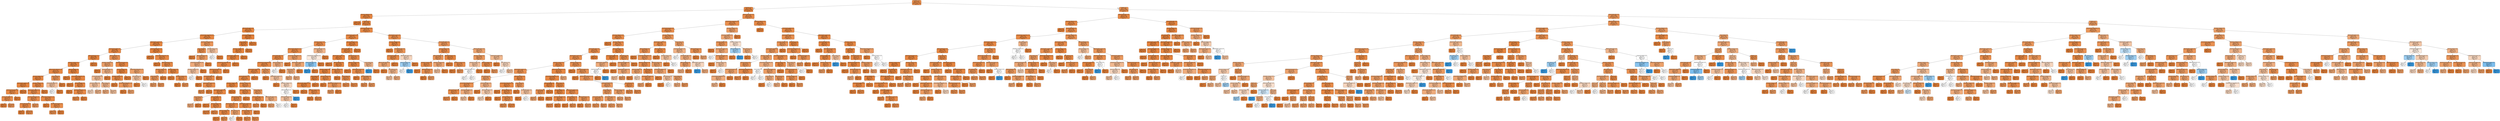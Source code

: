 digraph Tree {
node [shape=box, style="filled, rounded", color="black", fontname=helvetica] ;
edge [fontname=helvetica] ;
0 [label=<timeMax &le; 5.5<br/>gini = 0.157<br/>samples = 4771<br/>value = [4361, 410]<br/>class = 0>, fillcolor="#e58139e7"] ;
1 [label=<ICHCC05 &le; 0.5<br/>gini = 0.104<br/>samples = 2390<br/>value = [2258, 132]<br/>class = 0>, fillcolor="#e58139f0"] ;
0 -> 1 [labeldistance=2.5, labelangle=45, headlabel="True"] ;
2 [label=<Processing_reflective &le; 0.5<br/>gini = 0.079<br/>samples = 1587<br/>value = [1522, 65]<br/>class = 0>, fillcolor="#e58139f4"] ;
1 -> 2 ;
3 [label=<gini = 0.0<br/>samples = 180<br/>value = [180, 0]<br/>class = 0>, fillcolor="#e58139ff"] ;
2 -> 3 ;
4 [label=<ICES02 &le; 0.5<br/>gini = 0.088<br/>samples = 1407<br/>value = [1342, 65]<br/>class = 0>, fillcolor="#e58139f3"] ;
2 -> 4 ;
5 [label=<Difficulty.VERY_EASY &le; 0.5<br/>gini = 0.059<br/>samples = 690<br/>value = [669, 21]<br/>class = 0>, fillcolor="#e58139f7"] ;
4 -> 5 ;
6 [label=<Understanding_sequential &le; 0.5<br/>gini = 0.08<br/>samples = 480<br/>value = [460, 20]<br/>class = 0>, fillcolor="#e58139f4"] ;
5 -> 6 ;
7 [label=<Representation_visual &le; 0.5<br/>gini = 0.074<br/>samples = 466<br/>value = [448, 18]<br/>class = 0>, fillcolor="#e58139f5"] ;
6 -> 7 ;
8 [label=<Understanding_global &le; 0.5<br/>gini = 0.106<br/>samples = 268<br/>value = [253, 15]<br/>class = 0>, fillcolor="#e58139f0"] ;
7 -> 8 ;
9 [label=<Difficulty.DIFFICULT &le; 0.5<br/>gini = 0.069<br/>samples = 197<br/>value = [190, 7]<br/>class = 0>, fillcolor="#e58139f6"] ;
8 -> 9 ;
10 [label=<Perception_intuitive &le; 0.5<br/>gini = 0.081<br/>samples = 166<br/>value = [159, 7]<br/>class = 0>, fillcolor="#e58139f4"] ;
9 -> 10 ;
11 [label=<Difficulty.VERY_DIFFICULT &le; 0.5<br/>gini = 0.102<br/>samples = 111<br/>value = [105, 6]<br/>class = 0>, fillcolor="#e58139f0"] ;
10 -> 11 ;
12 [label=<sensorial_intuitivo &le; 0.0<br/>gini = 0.092<br/>samples = 103<br/>value = [98, 5]<br/>class = 0>, fillcolor="#e58139f2"] ;
11 -> 12 ;
13 [label=<Representation_verbal &le; 0.5<br/>gini = 0.043<br/>samples = 45<br/>value = [44, 1]<br/>class = 0>, fillcolor="#e58139f9"] ;
12 -> 13 ;
14 [label=<MoreThanOneConcept &le; 0.5<br/>gini = 0.111<br/>samples = 17<br/>value = [16, 1]<br/>class = 0>, fillcolor="#e58139ef"] ;
13 -> 14 ;
15 [label=<Format.VIDEO_MP4 &le; 0.5<br/>gini = 0.165<br/>samples = 11<br/>value = [10, 1]<br/>class = 0>, fillcolor="#e58139e6"] ;
14 -> 15 ;
16 [label=<gini = 0.0<br/>samples = 3<br/>value = [3, 0]<br/>class = 0>, fillcolor="#e58139ff"] ;
15 -> 16 ;
17 [label=<gini = 0.219<br/>samples = 8<br/>value = [7, 1]<br/>class = 0>, fillcolor="#e58139db"] ;
15 -> 17 ;
18 [label=<gini = 0.0<br/>samples = 6<br/>value = [6, 0]<br/>class = 0>, fillcolor="#e58139ff"] ;
14 -> 18 ;
19 [label=<gini = 0.0<br/>samples = 28<br/>value = [28, 0]<br/>class = 0>, fillcolor="#e58139ff"] ;
13 -> 19 ;
20 [label=<Perception_sensory &le; 0.5<br/>gini = 0.128<br/>samples = 58<br/>value = [54, 4]<br/>class = 0>, fillcolor="#e58139ec"] ;
12 -> 20 ;
21 [label=<Representation_verbal &le; 0.5<br/>gini = 0.142<br/>samples = 52<br/>value = [48, 4]<br/>class = 0>, fillcolor="#e58139ea"] ;
20 -> 21 ;
22 [label=<MoreThanOneConcept &le; 0.5<br/>gini = 0.165<br/>samples = 22<br/>value = [20, 2]<br/>class = 0>, fillcolor="#e58139e6"] ;
21 -> 22 ;
23 [label=<Format.VIDEO_MP4 &le; 0.5<br/>gini = 0.124<br/>samples = 15<br/>value = [14, 1]<br/>class = 0>, fillcolor="#e58139ed"] ;
22 -> 23 ;
24 [label=<gini = 0.0<br/>samples = 2<br/>value = [2, 0]<br/>class = 0>, fillcolor="#e58139ff"] ;
23 -> 24 ;
25 [label=<gini = 0.142<br/>samples = 13<br/>value = [12, 1]<br/>class = 0>, fillcolor="#e58139ea"] ;
23 -> 25 ;
26 [label=<gini = 0.245<br/>samples = 7<br/>value = [6, 1]<br/>class = 0>, fillcolor="#e58139d4"] ;
22 -> 26 ;
27 [label=<Format.APPLICATION_PDF &le; 0.5<br/>gini = 0.124<br/>samples = 30<br/>value = [28, 2]<br/>class = 0>, fillcolor="#e58139ed"] ;
21 -> 27 ;
28 [label=<gini = 0.0<br/>samples = 7<br/>value = [7, 0]<br/>class = 0>, fillcolor="#e58139ff"] ;
27 -> 28 ;
29 [label=<MoreThanOneConcept &le; 0.5<br/>gini = 0.159<br/>samples = 23<br/>value = [21, 2]<br/>class = 0>, fillcolor="#e58139e7"] ;
27 -> 29 ;
30 [label=<gini = 0.18<br/>samples = 20<br/>value = [18, 2]<br/>class = 0>, fillcolor="#e58139e3"] ;
29 -> 30 ;
31 [label=<gini = 0.0<br/>samples = 3<br/>value = [3, 0]<br/>class = 0>, fillcolor="#e58139ff"] ;
29 -> 31 ;
32 [label=<gini = 0.0<br/>samples = 6<br/>value = [6, 0]<br/>class = 0>, fillcolor="#e58139ff"] ;
20 -> 32 ;
33 [label=<visual_verbal &le; 0.0<br/>gini = 0.219<br/>samples = 8<br/>value = [7, 1]<br/>class = 0>, fillcolor="#e58139db"] ;
11 -> 33 ;
34 [label=<Format.VIDEO_MP4 &le; 0.5<br/>gini = 0.444<br/>samples = 3<br/>value = [2, 1]<br/>class = 0>, fillcolor="#e581397f"] ;
33 -> 34 ;
35 [label=<gini = 0.5<br/>samples = 2<br/>value = [1, 1]<br/>class = 0>, fillcolor="#e5813900"] ;
34 -> 35 ;
36 [label=<gini = 0.0<br/>samples = 1<br/>value = [1, 0]<br/>class = 0>, fillcolor="#e58139ff"] ;
34 -> 36 ;
37 [label=<gini = 0.0<br/>samples = 5<br/>value = [5, 0]<br/>class = 0>, fillcolor="#e58139ff"] ;
33 -> 37 ;
38 [label=<sequencial_global &le; 0.0<br/>gini = 0.036<br/>samples = 55<br/>value = [54, 1]<br/>class = 0>, fillcolor="#e58139fa"] ;
10 -> 38 ;
39 [label=<gini = 0.0<br/>samples = 24<br/>value = [24, 0]<br/>class = 0>, fillcolor="#e58139ff"] ;
38 -> 39 ;
40 [label=<Format.APPLICATION_PDF &le; 0.5<br/>gini = 0.062<br/>samples = 31<br/>value = [30, 1]<br/>class = 0>, fillcolor="#e58139f6"] ;
38 -> 40 ;
41 [label=<gini = 0.0<br/>samples = 11<br/>value = [11, 0]<br/>class = 0>, fillcolor="#e58139ff"] ;
40 -> 41 ;
42 [label=<Difficulty.MEDIUM &le; 0.5<br/>gini = 0.095<br/>samples = 20<br/>value = [19, 1]<br/>class = 0>, fillcolor="#e58139f2"] ;
40 -> 42 ;
43 [label=<gini = 0.0<br/>samples = 4<br/>value = [4, 0]<br/>class = 0>, fillcolor="#e58139ff"] ;
42 -> 43 ;
44 [label=<MoreThanOneConcept &le; 0.5<br/>gini = 0.117<br/>samples = 16<br/>value = [15, 1]<br/>class = 0>, fillcolor="#e58139ee"] ;
42 -> 44 ;
45 [label=<gini = 0.133<br/>samples = 14<br/>value = [13, 1]<br/>class = 0>, fillcolor="#e58139eb"] ;
44 -> 45 ;
46 [label=<gini = 0.0<br/>samples = 2<br/>value = [2, 0]<br/>class = 0>, fillcolor="#e58139ff"] ;
44 -> 46 ;
47 [label=<gini = 0.0<br/>samples = 31<br/>value = [31, 0]<br/>class = 0>, fillcolor="#e58139ff"] ;
9 -> 47 ;
48 [label=<Difficulty.MEDIUM &le; 0.5<br/>gini = 0.2<br/>samples = 71<br/>value = [63, 8]<br/>class = 0>, fillcolor="#e58139df"] ;
8 -> 48 ;
49 [label=<Perception_intuitive &le; 0.5<br/>gini = 0.312<br/>samples = 31<br/>value = [25, 6]<br/>class = 0>, fillcolor="#e58139c2"] ;
48 -> 49 ;
50 [label=<gini = 0.0<br/>samples = 9<br/>value = [9, 0]<br/>class = 0>, fillcolor="#e58139ff"] ;
49 -> 50 ;
51 [label=<Format.IMAGE_PNG &le; 0.5<br/>gini = 0.397<br/>samples = 22<br/>value = [16, 6]<br/>class = 0>, fillcolor="#e581399f"] ;
49 -> 51 ;
52 [label=<Format.VIDEO_MP4 &le; 0.5<br/>gini = 0.432<br/>samples = 19<br/>value = [13, 6]<br/>class = 0>, fillcolor="#e5813989"] ;
51 -> 52 ;
53 [label=<sensorial_intuitivo &le; 0.0<br/>gini = 0.444<br/>samples = 12<br/>value = [8, 4]<br/>class = 0>, fillcolor="#e581397f"] ;
52 -> 53 ;
54 [label=<gini = 0.48<br/>samples = 5<br/>value = [3, 2]<br/>class = 0>, fillcolor="#e5813955"] ;
53 -> 54 ;
55 [label=<gini = 0.408<br/>samples = 7<br/>value = [5, 2]<br/>class = 0>, fillcolor="#e5813999"] ;
53 -> 55 ;
56 [label=<visual_verbal &le; 0.0<br/>gini = 0.408<br/>samples = 7<br/>value = [5, 2]<br/>class = 0>, fillcolor="#e5813999"] ;
52 -> 56 ;
57 [label=<gini = 0.375<br/>samples = 4<br/>value = [3, 1]<br/>class = 0>, fillcolor="#e58139aa"] ;
56 -> 57 ;
58 [label=<gini = 0.444<br/>samples = 3<br/>value = [2, 1]<br/>class = 0>, fillcolor="#e581397f"] ;
56 -> 58 ;
59 [label=<gini = 0.0<br/>samples = 3<br/>value = [3, 0]<br/>class = 0>, fillcolor="#e58139ff"] ;
51 -> 59 ;
60 [label=<MoreThanOneConcept &le; 0.5<br/>gini = 0.095<br/>samples = 40<br/>value = [38, 2]<br/>class = 0>, fillcolor="#e58139f2"] ;
48 -> 60 ;
61 [label=<sensorial_intuitivo &le; 0.0<br/>gini = 0.056<br/>samples = 35<br/>value = [34, 1]<br/>class = 0>, fillcolor="#e58139f8"] ;
60 -> 61 ;
62 [label=<Perception_sensory &le; 0.5<br/>gini = 0.124<br/>samples = 15<br/>value = [14, 1]<br/>class = 0>, fillcolor="#e58139ed"] ;
61 -> 62 ;
63 [label=<gini = 0.0<br/>samples = 8<br/>value = [8, 0]<br/>class = 0>, fillcolor="#e58139ff"] ;
62 -> 63 ;
64 [label=<Format.APPLICATION_PDF &le; 0.5<br/>gini = 0.245<br/>samples = 7<br/>value = [6, 1]<br/>class = 0>, fillcolor="#e58139d4"] ;
62 -> 64 ;
65 [label=<gini = 0.0<br/>samples = 2<br/>value = [2, 0]<br/>class = 0>, fillcolor="#e58139ff"] ;
64 -> 65 ;
66 [label=<gini = 0.32<br/>samples = 5<br/>value = [4, 1]<br/>class = 0>, fillcolor="#e58139bf"] ;
64 -> 66 ;
67 [label=<gini = 0.0<br/>samples = 20<br/>value = [20, 0]<br/>class = 0>, fillcolor="#e58139ff"] ;
61 -> 67 ;
68 [label=<Format.APPLICATION_PDF &le; 0.5<br/>gini = 0.32<br/>samples = 5<br/>value = [4, 1]<br/>class = 0>, fillcolor="#e58139bf"] ;
60 -> 68 ;
69 [label=<ativo_reflexivo &le; 0.0<br/>gini = 0.444<br/>samples = 3<br/>value = [2, 1]<br/>class = 0>, fillcolor="#e581397f"] ;
68 -> 69 ;
70 [label=<gini = 0.0<br/>samples = 1<br/>value = [1, 0]<br/>class = 0>, fillcolor="#e58139ff"] ;
69 -> 70 ;
71 [label=<gini = 0.5<br/>samples = 2<br/>value = [1, 1]<br/>class = 0>, fillcolor="#e5813900"] ;
69 -> 71 ;
72 [label=<gini = 0.0<br/>samples = 2<br/>value = [2, 0]<br/>class = 0>, fillcolor="#e58139ff"] ;
68 -> 72 ;
73 [label=<MoreThanOneConcept &le; 0.5<br/>gini = 0.03<br/>samples = 198<br/>value = [195, 3]<br/>class = 0>, fillcolor="#e58139fb"] ;
7 -> 73 ;
74 [label=<gini = 0.0<br/>samples = 142<br/>value = [142, 0]<br/>class = 0>, fillcolor="#e58139ff"] ;
73 -> 74 ;
75 [label=<Format.APPLICATION_PDF &le; 0.5<br/>gini = 0.101<br/>samples = 56<br/>value = [53, 3]<br/>class = 0>, fillcolor="#e58139f1"] ;
73 -> 75 ;
76 [label=<gini = 0.0<br/>samples = 16<br/>value = [16, 0]<br/>class = 0>, fillcolor="#e58139ff"] ;
75 -> 76 ;
77 [label=<Difficulty.DIFFICULT &le; 0.5<br/>gini = 0.139<br/>samples = 40<br/>value = [37, 3]<br/>class = 0>, fillcolor="#e58139ea"] ;
75 -> 77 ;
78 [label=<Perception_intuitive &le; 0.5<br/>gini = 0.208<br/>samples = 17<br/>value = [15, 2]<br/>class = 0>, fillcolor="#e58139dd"] ;
77 -> 78 ;
79 [label=<visual_verbal &le; 0.0<br/>gini = 0.245<br/>samples = 14<br/>value = [12, 2]<br/>class = 0>, fillcolor="#e58139d4"] ;
78 -> 79 ;
80 [label=<gini = 0.278<br/>samples = 6<br/>value = [5, 1]<br/>class = 0>, fillcolor="#e58139cc"] ;
79 -> 80 ;
81 [label=<gini = 0.219<br/>samples = 8<br/>value = [7, 1]<br/>class = 0>, fillcolor="#e58139db"] ;
79 -> 81 ;
82 [label=<gini = 0.0<br/>samples = 3<br/>value = [3, 0]<br/>class = 0>, fillcolor="#e58139ff"] ;
78 -> 82 ;
83 [label=<sensorial_intuitivo &le; 0.0<br/>gini = 0.083<br/>samples = 23<br/>value = [22, 1]<br/>class = 0>, fillcolor="#e58139f3"] ;
77 -> 83 ;
84 [label=<gini = 0.0<br/>samples = 12<br/>value = [12, 0]<br/>class = 0>, fillcolor="#e58139ff"] ;
83 -> 84 ;
85 [label=<Perception_intuitive &le; 0.5<br/>gini = 0.165<br/>samples = 11<br/>value = [10, 1]<br/>class = 0>, fillcolor="#e58139e6"] ;
83 -> 85 ;
86 [label=<gini = 0.0<br/>samples = 2<br/>value = [2, 0]<br/>class = 0>, fillcolor="#e58139ff"] ;
85 -> 86 ;
87 [label=<gini = 0.198<br/>samples = 9<br/>value = [8, 1]<br/>class = 0>, fillcolor="#e58139df"] ;
85 -> 87 ;
88 [label=<MoreThanOneConcept &le; 0.5<br/>gini = 0.245<br/>samples = 14<br/>value = [12, 2]<br/>class = 0>, fillcolor="#e58139d4"] ;
6 -> 88 ;
89 [label=<visual_verbal &le; 0.0<br/>gini = 0.165<br/>samples = 11<br/>value = [10, 1]<br/>class = 0>, fillcolor="#e58139e6"] ;
88 -> 89 ;
90 [label=<gini = 0.0<br/>samples = 5<br/>value = [5, 0]<br/>class = 0>, fillcolor="#e58139ff"] ;
89 -> 90 ;
91 [label=<Difficulty.DIFFICULT &le; 0.5<br/>gini = 0.278<br/>samples = 6<br/>value = [5, 1]<br/>class = 0>, fillcolor="#e58139cc"] ;
89 -> 91 ;
92 [label=<Format.APPLICATION_PDF &le; 0.5<br/>gini = 0.375<br/>samples = 4<br/>value = [3, 1]<br/>class = 0>, fillcolor="#e58139aa"] ;
91 -> 92 ;
93 [label=<Perception_intuitive &le; 0.5<br/>gini = 0.444<br/>samples = 3<br/>value = [2, 1]<br/>class = 0>, fillcolor="#e581397f"] ;
92 -> 93 ;
94 [label=<gini = 0.5<br/>samples = 2<br/>value = [1, 1]<br/>class = 0>, fillcolor="#e5813900"] ;
93 -> 94 ;
95 [label=<gini = 0.0<br/>samples = 1<br/>value = [1, 0]<br/>class = 0>, fillcolor="#e58139ff"] ;
93 -> 95 ;
96 [label=<gini = 0.0<br/>samples = 1<br/>value = [1, 0]<br/>class = 0>, fillcolor="#e58139ff"] ;
92 -> 96 ;
97 [label=<gini = 0.0<br/>samples = 2<br/>value = [2, 0]<br/>class = 0>, fillcolor="#e58139ff"] ;
91 -> 97 ;
98 [label=<sensorial_intuitivo &le; 0.0<br/>gini = 0.444<br/>samples = 3<br/>value = [2, 1]<br/>class = 0>, fillcolor="#e581397f"] ;
88 -> 98 ;
99 [label=<gini = 0.5<br/>samples = 2<br/>value = [1, 1]<br/>class = 0>, fillcolor="#e5813900"] ;
98 -> 99 ;
100 [label=<gini = 0.0<br/>samples = 1<br/>value = [1, 0]<br/>class = 0>, fillcolor="#e58139ff"] ;
98 -> 100 ;
101 [label=<Understanding_global &le; 0.5<br/>gini = 0.009<br/>samples = 210<br/>value = [209, 1]<br/>class = 0>, fillcolor="#e58139fe"] ;
5 -> 101 ;
102 [label=<visual_verbal &le; 0.0<br/>gini = 0.024<br/>samples = 83<br/>value = [82, 1]<br/>class = 0>, fillcolor="#e58139fc"] ;
101 -> 102 ;
103 [label=<Perception_intuitive &le; 0.5<br/>gini = 0.045<br/>samples = 43<br/>value = [42, 1]<br/>class = 0>, fillcolor="#e58139f9"] ;
102 -> 103 ;
104 [label=<Representation_verbal &le; 0.5<br/>gini = 0.064<br/>samples = 30<br/>value = [29, 1]<br/>class = 0>, fillcolor="#e58139f6"] ;
103 -> 104 ;
105 [label=<Understanding_sequential &le; 0.5<br/>gini = 0.1<br/>samples = 19<br/>value = [18, 1]<br/>class = 0>, fillcolor="#e58139f1"] ;
104 -> 105 ;
106 [label=<MoreThanOneConcept &le; 0.5<br/>gini = 0.124<br/>samples = 15<br/>value = [14, 1]<br/>class = 0>, fillcolor="#e58139ed"] ;
105 -> 106 ;
107 [label=<Format.VIDEO_MP4 &le; 0.5<br/>gini = 0.153<br/>samples = 12<br/>value = [11, 1]<br/>class = 0>, fillcolor="#e58139e8"] ;
106 -> 107 ;
108 [label=<gini = 0.0<br/>samples = 1<br/>value = [1, 0]<br/>class = 0>, fillcolor="#e58139ff"] ;
107 -> 108 ;
109 [label=<Representation_visual &le; 0.5<br/>gini = 0.165<br/>samples = 11<br/>value = [10, 1]<br/>class = 0>, fillcolor="#e58139e6"] ;
107 -> 109 ;
110 [label=<gini = 0.18<br/>samples = 10<br/>value = [9, 1]<br/>class = 0>, fillcolor="#e58139e3"] ;
109 -> 110 ;
111 [label=<gini = 0.0<br/>samples = 1<br/>value = [1, 0]<br/>class = 0>, fillcolor="#e58139ff"] ;
109 -> 111 ;
112 [label=<gini = 0.0<br/>samples = 3<br/>value = [3, 0]<br/>class = 0>, fillcolor="#e58139ff"] ;
106 -> 112 ;
113 [label=<gini = 0.0<br/>samples = 4<br/>value = [4, 0]<br/>class = 0>, fillcolor="#e58139ff"] ;
105 -> 113 ;
114 [label=<gini = 0.0<br/>samples = 11<br/>value = [11, 0]<br/>class = 0>, fillcolor="#e58139ff"] ;
104 -> 114 ;
115 [label=<gini = 0.0<br/>samples = 13<br/>value = [13, 0]<br/>class = 0>, fillcolor="#e58139ff"] ;
103 -> 115 ;
116 [label=<gini = 0.0<br/>samples = 40<br/>value = [40, 0]<br/>class = 0>, fillcolor="#e58139ff"] ;
102 -> 116 ;
117 [label=<gini = 0.0<br/>samples = 127<br/>value = [127, 0]<br/>class = 0>, fillcolor="#e58139ff"] ;
101 -> 117 ;
118 [label=<MoreThanOneConcept &le; 0.5<br/>gini = 0.115<br/>samples = 717<br/>value = [673, 44]<br/>class = 0>, fillcolor="#e58139ee"] ;
4 -> 118 ;
119 [label=<Understanding_global &le; 0.5<br/>gini = 0.1<br/>samples = 550<br/>value = [521, 29]<br/>class = 0>, fillcolor="#e58139f1"] ;
118 -> 119 ;
120 [label=<Perception_sensory &le; 0.5<br/>gini = 0.15<br/>samples = 258<br/>value = [237, 21]<br/>class = 0>, fillcolor="#e58139e8"] ;
119 -> 120 ;
121 [label=<Difficulty.VERY_DIFFICULT &le; 0.5<br/>gini = 0.124<br/>samples = 241<br/>value = [225, 16]<br/>class = 0>, fillcolor="#e58139ed"] ;
120 -> 121 ;
122 [label=<Format.IMAGE_PNG &le; 0.5<br/>gini = 0.114<br/>samples = 230<br/>value = [216, 14]<br/>class = 0>, fillcolor="#e58139ee"] ;
121 -> 122 ;
123 [label=<Understanding_sequential &le; 0.5<br/>gini = 0.108<br/>samples = 226<br/>value = [213, 13]<br/>class = 0>, fillcolor="#e58139ef"] ;
122 -> 123 ;
124 [label=<Representation_visual &le; 0.5<br/>gini = 0.098<br/>samples = 213<br/>value = [202, 11]<br/>class = 0>, fillcolor="#e58139f1"] ;
123 -> 124 ;
125 [label=<Format.VIDEO_MP4 &le; 0.5<br/>gini = 0.11<br/>samples = 189<br/>value = [178, 11]<br/>class = 0>, fillcolor="#e58139ef"] ;
124 -> 125 ;
126 [label=<Perception_intuitive &le; 0.5<br/>gini = 0.061<br/>samples = 95<br/>value = [92, 3]<br/>class = 0>, fillcolor="#e58139f7"] ;
125 -> 126 ;
127 [label=<Representation_verbal &le; 0.5<br/>gini = 0.097<br/>samples = 59<br/>value = [56, 3]<br/>class = 0>, fillcolor="#e58139f1"] ;
126 -> 127 ;
128 [label=<visual_verbal &le; 0.0<br/>gini = 0.278<br/>samples = 6<br/>value = [5, 1]<br/>class = 0>, fillcolor="#e58139cc"] ;
127 -> 128 ;
129 [label=<gini = 0.375<br/>samples = 4<br/>value = [3, 1]<br/>class = 0>, fillcolor="#e58139aa"] ;
128 -> 129 ;
130 [label=<gini = 0.0<br/>samples = 2<br/>value = [2, 0]<br/>class = 0>, fillcolor="#e58139ff"] ;
128 -> 130 ;
131 [label=<Difficulty.MEDIUM &le; 0.5<br/>gini = 0.073<br/>samples = 53<br/>value = [51, 2]<br/>class = 0>, fillcolor="#e58139f5"] ;
127 -> 131 ;
132 [label=<gini = 0.0<br/>samples = 14<br/>value = [14, 0]<br/>class = 0>, fillcolor="#e58139ff"] ;
131 -> 132 ;
133 [label=<sensorial_intuitivo &le; 0.0<br/>gini = 0.097<br/>samples = 39<br/>value = [37, 2]<br/>class = 0>, fillcolor="#e58139f1"] ;
131 -> 133 ;
134 [label=<gini = 0.095<br/>samples = 20<br/>value = [19, 1]<br/>class = 0>, fillcolor="#e58139f2"] ;
133 -> 134 ;
135 [label=<gini = 0.1<br/>samples = 19<br/>value = [18, 1]<br/>class = 0>, fillcolor="#e58139f1"] ;
133 -> 135 ;
136 [label=<gini = 0.0<br/>samples = 36<br/>value = [36, 0]<br/>class = 0>, fillcolor="#e58139ff"] ;
126 -> 136 ;
137 [label=<Perception_intuitive &le; 0.5<br/>gini = 0.156<br/>samples = 94<br/>value = [86, 8]<br/>class = 0>, fillcolor="#e58139e7"] ;
125 -> 137 ;
138 [label=<Difficulty.DIFFICULT &le; 0.5<br/>gini = 0.111<br/>samples = 68<br/>value = [64, 4]<br/>class = 0>, fillcolor="#e58139ef"] ;
137 -> 138 ;
139 [label=<Difficulty.MEDIUM &le; 0.5<br/>gini = 0.128<br/>samples = 58<br/>value = [54, 4]<br/>class = 0>, fillcolor="#e58139ec"] ;
138 -> 139 ;
140 [label=<Representation_verbal &le; 0.5<br/>gini = 0.147<br/>samples = 25<br/>value = [23, 2]<br/>class = 0>, fillcolor="#e58139e9"] ;
139 -> 140 ;
141 [label=<sensorial_intuitivo &le; 0.0<br/>gini = 0.095<br/>samples = 20<br/>value = [19, 1]<br/>class = 0>, fillcolor="#e58139f2"] ;
140 -> 141 ;
142 [label=<gini = 0.0<br/>samples = 10<br/>value = [10, 0]<br/>class = 0>, fillcolor="#e58139ff"] ;
141 -> 142 ;
143 [label=<gini = 0.18<br/>samples = 10<br/>value = [9, 1]<br/>class = 0>, fillcolor="#e58139e3"] ;
141 -> 143 ;
144 [label=<ativo_reflexivo &le; 0.0<br/>gini = 0.32<br/>samples = 5<br/>value = [4, 1]<br/>class = 0>, fillcolor="#e58139bf"] ;
140 -> 144 ;
145 [label=<gini = 0.5<br/>samples = 2<br/>value = [1, 1]<br/>class = 0>, fillcolor="#e5813900"] ;
144 -> 145 ;
146 [label=<gini = 0.0<br/>samples = 3<br/>value = [3, 0]<br/>class = 0>, fillcolor="#e58139ff"] ;
144 -> 146 ;
147 [label=<Representation_verbal &le; 0.5<br/>gini = 0.114<br/>samples = 33<br/>value = [31, 2]<br/>class = 0>, fillcolor="#e58139ef"] ;
139 -> 147 ;
148 [label=<sequencial_global &le; 0.0<br/>gini = 0.153<br/>samples = 24<br/>value = [22, 2]<br/>class = 0>, fillcolor="#e58139e8"] ;
147 -> 148 ;
149 [label=<gini = 0.153<br/>samples = 12<br/>value = [11, 1]<br/>class = 0>, fillcolor="#e58139e8"] ;
148 -> 149 ;
150 [label=<gini = 0.153<br/>samples = 12<br/>value = [11, 1]<br/>class = 0>, fillcolor="#e58139e8"] ;
148 -> 150 ;
151 [label=<gini = 0.0<br/>samples = 9<br/>value = [9, 0]<br/>class = 0>, fillcolor="#e58139ff"] ;
147 -> 151 ;
152 [label=<gini = 0.0<br/>samples = 10<br/>value = [10, 0]<br/>class = 0>, fillcolor="#e58139ff"] ;
138 -> 152 ;
153 [label=<visual_verbal &le; 0.0<br/>gini = 0.26<br/>samples = 26<br/>value = [22, 4]<br/>class = 0>, fillcolor="#e58139d1"] ;
137 -> 153 ;
154 [label=<Difficulty.VERY_EASY &le; 0.5<br/>gini = 0.133<br/>samples = 14<br/>value = [13, 1]<br/>class = 0>, fillcolor="#e58139eb"] ;
153 -> 154 ;
155 [label=<gini = 0.18<br/>samples = 10<br/>value = [9, 1]<br/>class = 0>, fillcolor="#e58139e3"] ;
154 -> 155 ;
156 [label=<gini = 0.0<br/>samples = 4<br/>value = [4, 0]<br/>class = 0>, fillcolor="#e58139ff"] ;
154 -> 156 ;
157 [label=<Difficulty.VERY_EASY &le; 0.5<br/>gini = 0.375<br/>samples = 12<br/>value = [9, 3]<br/>class = 0>, fillcolor="#e58139aa"] ;
153 -> 157 ;
158 [label=<gini = 0.32<br/>samples = 10<br/>value = [8, 2]<br/>class = 0>, fillcolor="#e58139bf"] ;
157 -> 158 ;
159 [label=<gini = 0.5<br/>samples = 2<br/>value = [1, 1]<br/>class = 0>, fillcolor="#e5813900"] ;
157 -> 159 ;
160 [label=<gini = 0.0<br/>samples = 24<br/>value = [24, 0]<br/>class = 0>, fillcolor="#e58139ff"] ;
124 -> 160 ;
161 [label=<visual_verbal &le; 0.0<br/>gini = 0.26<br/>samples = 13<br/>value = [11, 2]<br/>class = 0>, fillcolor="#e58139d1"] ;
123 -> 161 ;
162 [label=<gini = 0.0<br/>samples = 7<br/>value = [7, 0]<br/>class = 0>, fillcolor="#e58139ff"] ;
161 -> 162 ;
163 [label=<Representation_visual &le; 0.5<br/>gini = 0.444<br/>samples = 6<br/>value = [4, 2]<br/>class = 0>, fillcolor="#e581397f"] ;
161 -> 163 ;
164 [label=<gini = 0.0<br/>samples = 1<br/>value = [1, 0]<br/>class = 0>, fillcolor="#e58139ff"] ;
163 -> 164 ;
165 [label=<Perception_intuitive &le; 0.5<br/>gini = 0.48<br/>samples = 5<br/>value = [3, 2]<br/>class = 0>, fillcolor="#e5813955"] ;
163 -> 165 ;
166 [label=<Difficulty.MEDIUM &le; 0.5<br/>gini = 0.5<br/>samples = 4<br/>value = [2, 2]<br/>class = 0>, fillcolor="#e5813900"] ;
165 -> 166 ;
167 [label=<Difficulty.DIFFICULT &le; 0.5<br/>gini = 0.444<br/>samples = 3<br/>value = [2, 1]<br/>class = 0>, fillcolor="#e581397f"] ;
166 -> 167 ;
168 [label=<gini = 0.5<br/>samples = 2<br/>value = [1, 1]<br/>class = 0>, fillcolor="#e5813900"] ;
167 -> 168 ;
169 [label=<gini = 0.0<br/>samples = 1<br/>value = [1, 0]<br/>class = 0>, fillcolor="#e58139ff"] ;
167 -> 169 ;
170 [label=<gini = 0.0<br/>samples = 1<br/>value = [0, 1]<br/>class = 1>, fillcolor="#399de5ff"] ;
166 -> 170 ;
171 [label=<gini = 0.0<br/>samples = 1<br/>value = [1, 0]<br/>class = 0>, fillcolor="#e58139ff"] ;
165 -> 171 ;
172 [label=<sequencial_global &le; 0.0<br/>gini = 0.375<br/>samples = 4<br/>value = [3, 1]<br/>class = 0>, fillcolor="#e58139aa"] ;
122 -> 172 ;
173 [label=<gini = 0.5<br/>samples = 2<br/>value = [1, 1]<br/>class = 0>, fillcolor="#e5813900"] ;
172 -> 173 ;
174 [label=<gini = 0.0<br/>samples = 2<br/>value = [2, 0]<br/>class = 0>, fillcolor="#e58139ff"] ;
172 -> 174 ;
175 [label=<Format.APPLICATION_PDF &le; 0.5<br/>gini = 0.298<br/>samples = 11<br/>value = [9, 2]<br/>class = 0>, fillcolor="#e58139c6"] ;
121 -> 175 ;
176 [label=<gini = 0.0<br/>samples = 2<br/>value = [2, 0]<br/>class = 0>, fillcolor="#e58139ff"] ;
175 -> 176 ;
177 [label=<Representation_verbal &le; 0.5<br/>gini = 0.346<br/>samples = 9<br/>value = [7, 2]<br/>class = 0>, fillcolor="#e58139b6"] ;
175 -> 177 ;
178 [label=<visual_verbal &le; 0.0<br/>gini = 0.375<br/>samples = 8<br/>value = [6, 2]<br/>class = 0>, fillcolor="#e58139aa"] ;
177 -> 178 ;
179 [label=<gini = 0.375<br/>samples = 4<br/>value = [3, 1]<br/>class = 0>, fillcolor="#e58139aa"] ;
178 -> 179 ;
180 [label=<gini = 0.375<br/>samples = 4<br/>value = [3, 1]<br/>class = 0>, fillcolor="#e58139aa"] ;
178 -> 180 ;
181 [label=<gini = 0.0<br/>samples = 1<br/>value = [1, 0]<br/>class = 0>, fillcolor="#e58139ff"] ;
177 -> 181 ;
182 [label=<Difficulty.VERY_EASY &le; 0.5<br/>gini = 0.415<br/>samples = 17<br/>value = [12, 5]<br/>class = 0>, fillcolor="#e5813995"] ;
120 -> 182 ;
183 [label=<Understanding_sequential &le; 0.5<br/>gini = 0.496<br/>samples = 11<br/>value = [6, 5]<br/>class = 0>, fillcolor="#e581392a"] ;
182 -> 183 ;
184 [label=<Format.VIDEO_MP4 &le; 0.5<br/>gini = 0.408<br/>samples = 7<br/>value = [2, 5]<br/>class = 1>, fillcolor="#399de599"] ;
183 -> 184 ;
185 [label=<gini = 0.0<br/>samples = 5<br/>value = [0, 5]<br/>class = 1>, fillcolor="#399de5ff"] ;
184 -> 185 ;
186 [label=<gini = 0.0<br/>samples = 2<br/>value = [2, 0]<br/>class = 0>, fillcolor="#e58139ff"] ;
184 -> 186 ;
187 [label=<gini = 0.0<br/>samples = 4<br/>value = [4, 0]<br/>class = 0>, fillcolor="#e58139ff"] ;
183 -> 187 ;
188 [label=<gini = 0.0<br/>samples = 6<br/>value = [6, 0]<br/>class = 0>, fillcolor="#e58139ff"] ;
182 -> 188 ;
189 [label=<Difficulty.VERY_EASY &le; 0.5<br/>gini = 0.053<br/>samples = 292<br/>value = [284, 8]<br/>class = 0>, fillcolor="#e58139f8"] ;
119 -> 189 ;
190 [label=<Format.VIDEO_MP4 &le; 0.5<br/>gini = 0.074<br/>samples = 207<br/>value = [199, 8]<br/>class = 0>, fillcolor="#e58139f5"] ;
189 -> 190 ;
191 [label=<Representation_visual &le; 0.5<br/>gini = 0.05<br/>samples = 155<br/>value = [151, 4]<br/>class = 0>, fillcolor="#e58139f8"] ;
190 -> 191 ;
192 [label=<gini = 0.0<br/>samples = 53<br/>value = [53, 0]<br/>class = 0>, fillcolor="#e58139ff"] ;
191 -> 192 ;
193 [label=<Difficulty.MEDIUM &le; 0.5<br/>gini = 0.075<br/>samples = 102<br/>value = [98, 4]<br/>class = 0>, fillcolor="#e58139f5"] ;
191 -> 193 ;
194 [label=<Perception_sensory &le; 0.5<br/>gini = 0.055<br/>samples = 71<br/>value = [69, 2]<br/>class = 0>, fillcolor="#e58139f8"] ;
193 -> 194 ;
195 [label=<visual_verbal &le; 0.0<br/>gini = 0.034<br/>samples = 57<br/>value = [56, 1]<br/>class = 0>, fillcolor="#e58139fa"] ;
194 -> 195 ;
196 [label=<Difficulty.VERY_DIFFICULT &le; 0.5<br/>gini = 0.064<br/>samples = 30<br/>value = [29, 1]<br/>class = 0>, fillcolor="#e58139f6"] ;
195 -> 196 ;
197 [label=<gini = 0.0<br/>samples = 14<br/>value = [14, 0]<br/>class = 0>, fillcolor="#e58139ff"] ;
196 -> 197 ;
198 [label=<Perception_intuitive &le; 0.5<br/>gini = 0.117<br/>samples = 16<br/>value = [15, 1]<br/>class = 0>, fillcolor="#e58139ee"] ;
196 -> 198 ;
199 [label=<gini = 0.0<br/>samples = 2<br/>value = [2, 0]<br/>class = 0>, fillcolor="#e58139ff"] ;
198 -> 199 ;
200 [label=<gini = 0.133<br/>samples = 14<br/>value = [13, 1]<br/>class = 0>, fillcolor="#e58139eb"] ;
198 -> 200 ;
201 [label=<gini = 0.0<br/>samples = 27<br/>value = [27, 0]<br/>class = 0>, fillcolor="#e58139ff"] ;
195 -> 201 ;
202 [label=<sensorial_intuitivo &le; 0.0<br/>gini = 0.133<br/>samples = 14<br/>value = [13, 1]<br/>class = 0>, fillcolor="#e58139eb"] ;
194 -> 202 ;
203 [label=<gini = 0.0<br/>samples = 7<br/>value = [7, 0]<br/>class = 0>, fillcolor="#e58139ff"] ;
202 -> 203 ;
204 [label=<Difficulty.VERY_DIFFICULT &le; 0.5<br/>gini = 0.245<br/>samples = 7<br/>value = [6, 1]<br/>class = 0>, fillcolor="#e58139d4"] ;
202 -> 204 ;
205 [label=<gini = 0.278<br/>samples = 6<br/>value = [5, 1]<br/>class = 0>, fillcolor="#e58139cc"] ;
204 -> 205 ;
206 [label=<gini = 0.0<br/>samples = 1<br/>value = [1, 0]<br/>class = 0>, fillcolor="#e58139ff"] ;
204 -> 206 ;
207 [label=<Perception_intuitive &le; 0.5<br/>gini = 0.121<br/>samples = 31<br/>value = [29, 2]<br/>class = 0>, fillcolor="#e58139ed"] ;
193 -> 207 ;
208 [label=<gini = 0.0<br/>samples = 8<br/>value = [8, 0]<br/>class = 0>, fillcolor="#e58139ff"] ;
207 -> 208 ;
209 [label=<visual_verbal &le; 0.0<br/>gini = 0.159<br/>samples = 23<br/>value = [21, 2]<br/>class = 0>, fillcolor="#e58139e7"] ;
207 -> 209 ;
210 [label=<gini = 0.165<br/>samples = 11<br/>value = [10, 1]<br/>class = 0>, fillcolor="#e58139e6"] ;
209 -> 210 ;
211 [label=<gini = 0.153<br/>samples = 12<br/>value = [11, 1]<br/>class = 0>, fillcolor="#e58139e8"] ;
209 -> 211 ;
212 [label=<Difficulty.DIFFICULT &le; 0.5<br/>gini = 0.142<br/>samples = 52<br/>value = [48, 4]<br/>class = 0>, fillcolor="#e58139ea"] ;
190 -> 212 ;
213 [label=<Perception_intuitive &le; 0.5<br/>gini = 0.085<br/>samples = 45<br/>value = [43, 2]<br/>class = 0>, fillcolor="#e58139f3"] ;
212 -> 213 ;
214 [label=<gini = 0.0<br/>samples = 22<br/>value = [22, 0]<br/>class = 0>, fillcolor="#e58139ff"] ;
213 -> 214 ;
215 [label=<Representation_visual &le; 0.5<br/>gini = 0.159<br/>samples = 23<br/>value = [21, 2]<br/>class = 0>, fillcolor="#e58139e7"] ;
213 -> 215 ;
216 [label=<gini = 0.0<br/>samples = 7<br/>value = [7, 0]<br/>class = 0>, fillcolor="#e58139ff"] ;
215 -> 216 ;
217 [label=<sequencial_global &le; 0.0<br/>gini = 0.219<br/>samples = 16<br/>value = [14, 2]<br/>class = 0>, fillcolor="#e58139db"] ;
215 -> 217 ;
218 [label=<gini = 0.198<br/>samples = 9<br/>value = [8, 1]<br/>class = 0>, fillcolor="#e58139df"] ;
217 -> 218 ;
219 [label=<gini = 0.245<br/>samples = 7<br/>value = [6, 1]<br/>class = 0>, fillcolor="#e58139d4"] ;
217 -> 219 ;
220 [label=<visual_verbal &le; 0.0<br/>gini = 0.408<br/>samples = 7<br/>value = [5, 2]<br/>class = 0>, fillcolor="#e5813999"] ;
212 -> 220 ;
221 [label=<gini = 0.0<br/>samples = 2<br/>value = [0, 2]<br/>class = 1>, fillcolor="#399de5ff"] ;
220 -> 221 ;
222 [label=<gini = 0.0<br/>samples = 5<br/>value = [5, 0]<br/>class = 0>, fillcolor="#e58139ff"] ;
220 -> 222 ;
223 [label=<gini = 0.0<br/>samples = 85<br/>value = [85, 0]<br/>class = 0>, fillcolor="#e58139ff"] ;
189 -> 223 ;
224 [label=<Representation_visual &le; 0.5<br/>gini = 0.164<br/>samples = 167<br/>value = [152, 15]<br/>class = 0>, fillcolor="#e58139e6"] ;
118 -> 224 ;
225 [label=<Perception_intuitive &le; 0.5<br/>gini = 0.088<br/>samples = 87<br/>value = [83, 4]<br/>class = 0>, fillcolor="#e58139f3"] ;
224 -> 225 ;
226 [label=<gini = 0.0<br/>samples = 56<br/>value = [56, 0]<br/>class = 0>, fillcolor="#e58139ff"] ;
225 -> 226 ;
227 [label=<Format.VIDEO_MP4 &le; 0.5<br/>gini = 0.225<br/>samples = 31<br/>value = [27, 4]<br/>class = 0>, fillcolor="#e58139d9"] ;
225 -> 227 ;
228 [label=<Understanding_global &le; 0.5<br/>gini = 0.142<br/>samples = 26<br/>value = [24, 2]<br/>class = 0>, fillcolor="#e58139ea"] ;
227 -> 228 ;
229 [label=<Difficulty.VERY_EASY &le; 0.5<br/>gini = 0.346<br/>samples = 9<br/>value = [7, 2]<br/>class = 0>, fillcolor="#e58139b6"] ;
228 -> 229 ;
230 [label=<gini = 0.0<br/>samples = 2<br/>value = [2, 0]<br/>class = 0>, fillcolor="#e58139ff"] ;
229 -> 230 ;
231 [label=<ativo_reflexivo &le; 0.0<br/>gini = 0.408<br/>samples = 7<br/>value = [5, 2]<br/>class = 0>, fillcolor="#e5813999"] ;
229 -> 231 ;
232 [label=<gini = 0.444<br/>samples = 3<br/>value = [2, 1]<br/>class = 0>, fillcolor="#e581397f"] ;
231 -> 232 ;
233 [label=<gini = 0.375<br/>samples = 4<br/>value = [3, 1]<br/>class = 0>, fillcolor="#e58139aa"] ;
231 -> 233 ;
234 [label=<gini = 0.0<br/>samples = 17<br/>value = [17, 0]<br/>class = 0>, fillcolor="#e58139ff"] ;
228 -> 234 ;
235 [label=<Difficulty.VERY_EASY &le; 0.5<br/>gini = 0.48<br/>samples = 5<br/>value = [3, 2]<br/>class = 0>, fillcolor="#e5813955"] ;
227 -> 235 ;
236 [label=<sequencial_global &le; 0.0<br/>gini = 0.444<br/>samples = 3<br/>value = [1, 2]<br/>class = 1>, fillcolor="#399de57f"] ;
235 -> 236 ;
237 [label=<gini = 0.5<br/>samples = 2<br/>value = [1, 1]<br/>class = 0>, fillcolor="#e5813900"] ;
236 -> 237 ;
238 [label=<gini = 0.0<br/>samples = 1<br/>value = [0, 1]<br/>class = 1>, fillcolor="#399de5ff"] ;
236 -> 238 ;
239 [label=<gini = 0.0<br/>samples = 2<br/>value = [2, 0]<br/>class = 0>, fillcolor="#e58139ff"] ;
235 -> 239 ;
240 [label=<Format.VIDEO_MP4 &le; 0.5<br/>gini = 0.237<br/>samples = 80<br/>value = [69, 11]<br/>class = 0>, fillcolor="#e58139d6"] ;
224 -> 240 ;
241 [label=<sensorial_intuitivo &le; 0.0<br/>gini = 0.153<br/>samples = 48<br/>value = [44, 4]<br/>class = 0>, fillcolor="#e58139e8"] ;
240 -> 241 ;
242 [label=<Difficulty.MEDIUM &le; 0.5<br/>gini = 0.236<br/>samples = 22<br/>value = [19, 3]<br/>class = 0>, fillcolor="#e58139d7"] ;
241 -> 242 ;
243 [label=<Perception_intuitive &le; 0.5<br/>gini = 0.142<br/>samples = 13<br/>value = [12, 1]<br/>class = 0>, fillcolor="#e58139ea"] ;
242 -> 243 ;
244 [label=<gini = 0.0<br/>samples = 4<br/>value = [4, 0]<br/>class = 0>, fillcolor="#e58139ff"] ;
243 -> 244 ;
245 [label=<Difficulty.DIFFICULT &le; 0.5<br/>gini = 0.198<br/>samples = 9<br/>value = [8, 1]<br/>class = 0>, fillcolor="#e58139df"] ;
243 -> 245 ;
246 [label=<gini = 0.0<br/>samples = 3<br/>value = [3, 0]<br/>class = 0>, fillcolor="#e58139ff"] ;
245 -> 246 ;
247 [label=<gini = 0.278<br/>samples = 6<br/>value = [5, 1]<br/>class = 0>, fillcolor="#e58139cc"] ;
245 -> 247 ;
248 [label=<Perception_intuitive &le; 0.5<br/>gini = 0.346<br/>samples = 9<br/>value = [7, 2]<br/>class = 0>, fillcolor="#e58139b6"] ;
242 -> 248 ;
249 [label=<gini = 0.444<br/>samples = 6<br/>value = [4, 2]<br/>class = 0>, fillcolor="#e581397f"] ;
248 -> 249 ;
250 [label=<gini = 0.0<br/>samples = 3<br/>value = [3, 0]<br/>class = 0>, fillcolor="#e58139ff"] ;
248 -> 250 ;
251 [label=<Difficulty.DIFFICULT &le; 0.5<br/>gini = 0.074<br/>samples = 26<br/>value = [25, 1]<br/>class = 0>, fillcolor="#e58139f5"] ;
241 -> 251 ;
252 [label=<gini = 0.0<br/>samples = 15<br/>value = [15, 0]<br/>class = 0>, fillcolor="#e58139ff"] ;
251 -> 252 ;
253 [label=<Perception_intuitive &le; 0.5<br/>gini = 0.165<br/>samples = 11<br/>value = [10, 1]<br/>class = 0>, fillcolor="#e58139e6"] ;
251 -> 253 ;
254 [label=<gini = 0.0<br/>samples = 3<br/>value = [3, 0]<br/>class = 0>, fillcolor="#e58139ff"] ;
253 -> 254 ;
255 [label=<gini = 0.219<br/>samples = 8<br/>value = [7, 1]<br/>class = 0>, fillcolor="#e58139db"] ;
253 -> 255 ;
256 [label=<Difficulty.VERY_EASY &le; 0.5<br/>gini = 0.342<br/>samples = 32<br/>value = [25, 7]<br/>class = 0>, fillcolor="#e58139b8"] ;
240 -> 256 ;
257 [label=<Perception_intuitive &le; 0.5<br/>gini = 0.266<br/>samples = 19<br/>value = [16, 3]<br/>class = 0>, fillcolor="#e58139cf"] ;
256 -> 257 ;
258 [label=<Perception_sensory &le; 0.5<br/>gini = 0.444<br/>samples = 6<br/>value = [4, 2]<br/>class = 0>, fillcolor="#e581397f"] ;
257 -> 258 ;
259 [label=<sequencial_global &le; 0.0<br/>gini = 0.5<br/>samples = 4<br/>value = [2, 2]<br/>class = 0>, fillcolor="#e5813900"] ;
258 -> 259 ;
260 [label=<gini = 0.5<br/>samples = 2<br/>value = [1, 1]<br/>class = 0>, fillcolor="#e5813900"] ;
259 -> 260 ;
261 [label=<gini = 0.5<br/>samples = 2<br/>value = [1, 1]<br/>class = 0>, fillcolor="#e5813900"] ;
259 -> 261 ;
262 [label=<gini = 0.0<br/>samples = 2<br/>value = [2, 0]<br/>class = 0>, fillcolor="#e58139ff"] ;
258 -> 262 ;
263 [label=<sequencial_global &le; 0.0<br/>gini = 0.142<br/>samples = 13<br/>value = [12, 1]<br/>class = 0>, fillcolor="#e58139ea"] ;
257 -> 263 ;
264 [label=<gini = 0.0<br/>samples = 6<br/>value = [6, 0]<br/>class = 0>, fillcolor="#e58139ff"] ;
263 -> 264 ;
265 [label=<gini = 0.245<br/>samples = 7<br/>value = [6, 1]<br/>class = 0>, fillcolor="#e58139d4"] ;
263 -> 265 ;
266 [label=<Understanding_global &le; 0.5<br/>gini = 0.426<br/>samples = 13<br/>value = [9, 4]<br/>class = 0>, fillcolor="#e581398e"] ;
256 -> 266 ;
267 [label=<gini = 0.0<br/>samples = 3<br/>value = [3, 0]<br/>class = 0>, fillcolor="#e58139ff"] ;
266 -> 267 ;
268 [label=<ativo_reflexivo &le; 0.0<br/>gini = 0.48<br/>samples = 10<br/>value = [6, 4]<br/>class = 0>, fillcolor="#e5813955"] ;
266 -> 268 ;
269 [label=<gini = 0.5<br/>samples = 4<br/>value = [2, 2]<br/>class = 0>, fillcolor="#e5813900"] ;
268 -> 269 ;
270 [label=<gini = 0.444<br/>samples = 6<br/>value = [4, 2]<br/>class = 0>, fillcolor="#e581397f"] ;
268 -> 270 ;
271 [label=<Difficulty.VERY_EASY &le; 0.5<br/>gini = 0.153<br/>samples = 803<br/>value = [736, 67]<br/>class = 0>, fillcolor="#e58139e8"] ;
1 -> 271 ;
272 [label=<Understanding_sequential &le; 0.5<br/>gini = 0.169<br/>samples = 548<br/>value = [497, 51]<br/>class = 0>, fillcolor="#e58139e5"] ;
271 -> 272 ;
273 [label=<MoreThanOneConcept &le; 0.5<br/>gini = 0.161<br/>samples = 521<br/>value = [475, 46]<br/>class = 0>, fillcolor="#e58139e6"] ;
272 -> 273 ;
274 [label=<Processing_reflective &le; 0.5<br/>gini = 0.141<br/>samples = 405<br/>value = [374, 31]<br/>class = 0>, fillcolor="#e58139ea"] ;
273 -> 274 ;
275 [label=<gini = 0.0<br/>samples = 32<br/>value = [32, 0]<br/>class = 0>, fillcolor="#e58139ff"] ;
274 -> 275 ;
276 [label=<Perception_sensory &le; 0.5<br/>gini = 0.152<br/>samples = 373<br/>value = [342, 31]<br/>class = 0>, fillcolor="#e58139e8"] ;
274 -> 276 ;
277 [label=<Format.IMAGE_PNG &le; 0.5<br/>gini = 0.164<br/>samples = 310<br/>value = [282, 28]<br/>class = 0>, fillcolor="#e58139e6"] ;
276 -> 277 ;
278 [label=<Representation_visual &le; 0.5<br/>gini = 0.171<br/>samples = 297<br/>value = [269, 28]<br/>class = 0>, fillcolor="#e58139e4"] ;
277 -> 278 ;
279 [label=<Perception_intuitive &le; 0.5<br/>gini = 0.154<br/>samples = 178<br/>value = [163, 15]<br/>class = 0>, fillcolor="#e58139e8"] ;
278 -> 279 ;
280 [label=<Representation_verbal &le; 0.5<br/>gini = 0.198<br/>samples = 90<br/>value = [80, 10]<br/>class = 0>, fillcolor="#e58139df"] ;
279 -> 280 ;
281 [label=<ativo_reflexivo &le; 0.0<br/>gini = 0.298<br/>samples = 33<br/>value = [27, 6]<br/>class = 0>, fillcolor="#e58139c6"] ;
280 -> 281 ;
282 [label=<Format.APPLICATION_PDF &le; 0.5<br/>gini = 0.198<br/>samples = 18<br/>value = [16, 2]<br/>class = 0>, fillcolor="#e58139df"] ;
281 -> 282 ;
283 [label=<Difficulty.DIFFICULT &le; 0.5<br/>gini = 0.133<br/>samples = 14<br/>value = [13, 1]<br/>class = 0>, fillcolor="#e58139eb"] ;
282 -> 283 ;
284 [label=<gini = 0.153<br/>samples = 12<br/>value = [11, 1]<br/>class = 0>, fillcolor="#e58139e8"] ;
283 -> 284 ;
285 [label=<gini = 0.0<br/>samples = 2<br/>value = [2, 0]<br/>class = 0>, fillcolor="#e58139ff"] ;
283 -> 285 ;
286 [label=<Understanding_global &le; 0.5<br/>gini = 0.375<br/>samples = 4<br/>value = [3, 1]<br/>class = 0>, fillcolor="#e58139aa"] ;
282 -> 286 ;
287 [label=<gini = 0.444<br/>samples = 3<br/>value = [2, 1]<br/>class = 0>, fillcolor="#e581397f"] ;
286 -> 287 ;
288 [label=<gini = 0.0<br/>samples = 1<br/>value = [1, 0]<br/>class = 0>, fillcolor="#e58139ff"] ;
286 -> 288 ;
289 [label=<Format.VIDEO_MP4 &le; 0.5<br/>gini = 0.391<br/>samples = 15<br/>value = [11, 4]<br/>class = 0>, fillcolor="#e58139a2"] ;
281 -> 289 ;
290 [label=<gini = 0.0<br/>samples = 4<br/>value = [4, 0]<br/>class = 0>, fillcolor="#e58139ff"] ;
289 -> 290 ;
291 [label=<Difficulty.DIFFICULT &le; 0.5<br/>gini = 0.463<br/>samples = 11<br/>value = [7, 4]<br/>class = 0>, fillcolor="#e581396d"] ;
289 -> 291 ;
292 [label=<gini = 0.48<br/>samples = 10<br/>value = [6, 4]<br/>class = 0>, fillcolor="#e5813955"] ;
291 -> 292 ;
293 [label=<gini = 0.0<br/>samples = 1<br/>value = [1, 0]<br/>class = 0>, fillcolor="#e58139ff"] ;
291 -> 293 ;
294 [label=<Difficulty.DIFFICULT &le; 0.5<br/>gini = 0.131<br/>samples = 57<br/>value = [53, 4]<br/>class = 0>, fillcolor="#e58139ec"] ;
280 -> 294 ;
295 [label=<Format.APPLICATION_PDF &le; 0.5<br/>gini = 0.113<br/>samples = 50<br/>value = [47, 3]<br/>class = 0>, fillcolor="#e58139ef"] ;
294 -> 295 ;
296 [label=<gini = 0.0<br/>samples = 9<br/>value = [9, 0]<br/>class = 0>, fillcolor="#e58139ff"] ;
295 -> 296 ;
297 [label=<Difficulty.MEDIUM &le; 0.5<br/>gini = 0.136<br/>samples = 41<br/>value = [38, 3]<br/>class = 0>, fillcolor="#e58139eb"] ;
295 -> 297 ;
298 [label=<gini = 0.0<br/>samples = 3<br/>value = [3, 0]<br/>class = 0>, fillcolor="#e58139ff"] ;
297 -> 298 ;
299 [label=<sensorial_intuitivo &le; 0.0<br/>gini = 0.145<br/>samples = 38<br/>value = [35, 3]<br/>class = 0>, fillcolor="#e58139e9"] ;
297 -> 299 ;
300 [label=<gini = 0.18<br/>samples = 20<br/>value = [18, 2]<br/>class = 0>, fillcolor="#e58139e3"] ;
299 -> 300 ;
301 [label=<gini = 0.105<br/>samples = 18<br/>value = [17, 1]<br/>class = 0>, fillcolor="#e58139f0"] ;
299 -> 301 ;
302 [label=<visual_verbal &le; 0.0<br/>gini = 0.245<br/>samples = 7<br/>value = [6, 1]<br/>class = 0>, fillcolor="#e58139d4"] ;
294 -> 302 ;
303 [label=<gini = 0.0<br/>samples = 4<br/>value = [4, 0]<br/>class = 0>, fillcolor="#e58139ff"] ;
302 -> 303 ;
304 [label=<Format.VIDEO_MP4 &le; 0.5<br/>gini = 0.444<br/>samples = 3<br/>value = [2, 1]<br/>class = 0>, fillcolor="#e581397f"] ;
302 -> 304 ;
305 [label=<gini = 0.0<br/>samples = 1<br/>value = [1, 0]<br/>class = 0>, fillcolor="#e58139ff"] ;
304 -> 305 ;
306 [label=<gini = 0.5<br/>samples = 2<br/>value = [1, 1]<br/>class = 0>, fillcolor="#e5813900"] ;
304 -> 306 ;
307 [label=<Difficulty.VERY_DIFFICULT &le; 0.5<br/>gini = 0.107<br/>samples = 88<br/>value = [83, 5]<br/>class = 0>, fillcolor="#e58139f0"] ;
279 -> 307 ;
308 [label=<Format.APPLICATION_PDF &le; 0.5<br/>gini = 0.091<br/>samples = 84<br/>value = [80, 4]<br/>class = 0>, fillcolor="#e58139f2"] ;
307 -> 308 ;
309 [label=<Difficulty.MEDIUM &le; 0.5<br/>gini = 0.059<br/>samples = 33<br/>value = [32, 1]<br/>class = 0>, fillcolor="#e58139f7"] ;
308 -> 309 ;
310 [label=<ativo_reflexivo &le; 0.0<br/>gini = 0.198<br/>samples = 9<br/>value = [8, 1]<br/>class = 0>, fillcolor="#e58139df"] ;
309 -> 310 ;
311 [label=<gini = 0.32<br/>samples = 5<br/>value = [4, 1]<br/>class = 0>, fillcolor="#e58139bf"] ;
310 -> 311 ;
312 [label=<gini = 0.0<br/>samples = 4<br/>value = [4, 0]<br/>class = 0>, fillcolor="#e58139ff"] ;
310 -> 312 ;
313 [label=<gini = 0.0<br/>samples = 24<br/>value = [24, 0]<br/>class = 0>, fillcolor="#e58139ff"] ;
309 -> 313 ;
314 [label=<visual_verbal &le; 0.0<br/>gini = 0.111<br/>samples = 51<br/>value = [48, 3]<br/>class = 0>, fillcolor="#e58139ef"] ;
308 -> 314 ;
315 [label=<Difficulty.MEDIUM &le; 0.5<br/>gini = 0.071<br/>samples = 27<br/>value = [26, 1]<br/>class = 0>, fillcolor="#e58139f5"] ;
314 -> 315 ;
316 [label=<gini = 0.0<br/>samples = 14<br/>value = [14, 0]<br/>class = 0>, fillcolor="#e58139ff"] ;
315 -> 316 ;
317 [label=<Understanding_global &le; 0.5<br/>gini = 0.142<br/>samples = 13<br/>value = [12, 1]<br/>class = 0>, fillcolor="#e58139ea"] ;
315 -> 317 ;
318 [label=<gini = 0.165<br/>samples = 11<br/>value = [10, 1]<br/>class = 0>, fillcolor="#e58139e6"] ;
317 -> 318 ;
319 [label=<gini = 0.0<br/>samples = 2<br/>value = [2, 0]<br/>class = 0>, fillcolor="#e58139ff"] ;
317 -> 319 ;
320 [label=<Understanding_global &le; 0.5<br/>gini = 0.153<br/>samples = 24<br/>value = [22, 2]<br/>class = 0>, fillcolor="#e58139e8"] ;
314 -> 320 ;
321 [label=<Difficulty.MEDIUM &le; 0.5<br/>gini = 0.117<br/>samples = 16<br/>value = [15, 1]<br/>class = 0>, fillcolor="#e58139ee"] ;
320 -> 321 ;
322 [label=<gini = 0.0<br/>samples = 6<br/>value = [6, 0]<br/>class = 0>, fillcolor="#e58139ff"] ;
321 -> 322 ;
323 [label=<gini = 0.18<br/>samples = 10<br/>value = [9, 1]<br/>class = 0>, fillcolor="#e58139e3"] ;
321 -> 323 ;
324 [label=<Difficulty.DIFFICULT &le; 0.5<br/>gini = 0.219<br/>samples = 8<br/>value = [7, 1]<br/>class = 0>, fillcolor="#e58139db"] ;
320 -> 324 ;
325 [label=<gini = 0.0<br/>samples = 2<br/>value = [2, 0]<br/>class = 0>, fillcolor="#e58139ff"] ;
324 -> 325 ;
326 [label=<gini = 0.278<br/>samples = 6<br/>value = [5, 1]<br/>class = 0>, fillcolor="#e58139cc"] ;
324 -> 326 ;
327 [label=<gini = 0.375<br/>samples = 4<br/>value = [3, 1]<br/>class = 0>, fillcolor="#e58139aa"] ;
307 -> 327 ;
328 [label=<Perception_intuitive &le; 0.5<br/>gini = 0.195<br/>samples = 119<br/>value = [106, 13]<br/>class = 0>, fillcolor="#e58139e0"] ;
278 -> 328 ;
329 [label=<gini = 0.0<br/>samples = 19<br/>value = [19, 0]<br/>class = 0>, fillcolor="#e58139ff"] ;
328 -> 329 ;
330 [label=<Understanding_global &le; 0.5<br/>gini = 0.226<br/>samples = 100<br/>value = [87, 13]<br/>class = 0>, fillcolor="#e58139d9"] ;
328 -> 330 ;
331 [label=<gini = 0.0<br/>samples = 9<br/>value = [9, 0]<br/>class = 0>, fillcolor="#e58139ff"] ;
330 -> 331 ;
332 [label=<Difficulty.VERY_DIFFICULT &le; 0.5<br/>gini = 0.245<br/>samples = 91<br/>value = [78, 13]<br/>class = 0>, fillcolor="#e58139d4"] ;
330 -> 332 ;
333 [label=<Difficulty.DIFFICULT &le; 0.5<br/>gini = 0.278<br/>samples = 66<br/>value = [55, 11]<br/>class = 0>, fillcolor="#e58139cc"] ;
332 -> 333 ;
334 [label=<visual_verbal &le; 0.0<br/>gini = 0.263<br/>samples = 45<br/>value = [38, 7]<br/>class = 0>, fillcolor="#e58139d0"] ;
333 -> 334 ;
335 [label=<Format.VIDEO_MP4 &le; 0.5<br/>gini = 0.236<br/>samples = 22<br/>value = [19, 3]<br/>class = 0>, fillcolor="#e58139d7"] ;
334 -> 335 ;
336 [label=<gini = 0.231<br/>samples = 15<br/>value = [13, 2]<br/>class = 0>, fillcolor="#e58139d8"] ;
335 -> 336 ;
337 [label=<gini = 0.245<br/>samples = 7<br/>value = [6, 1]<br/>class = 0>, fillcolor="#e58139d4"] ;
335 -> 337 ;
338 [label=<Format.VIDEO_MP4 &le; 0.5<br/>gini = 0.287<br/>samples = 23<br/>value = [19, 4]<br/>class = 0>, fillcolor="#e58139c9"] ;
334 -> 338 ;
339 [label=<gini = 0.26<br/>samples = 13<br/>value = [11, 2]<br/>class = 0>, fillcolor="#e58139d1"] ;
338 -> 339 ;
340 [label=<gini = 0.32<br/>samples = 10<br/>value = [8, 2]<br/>class = 0>, fillcolor="#e58139bf"] ;
338 -> 340 ;
341 [label=<sensorial_intuitivo &le; 0.0<br/>gini = 0.308<br/>samples = 21<br/>value = [17, 4]<br/>class = 0>, fillcolor="#e58139c3"] ;
333 -> 341 ;
342 [label=<gini = 0.32<br/>samples = 10<br/>value = [8, 2]<br/>class = 0>, fillcolor="#e58139bf"] ;
341 -> 342 ;
343 [label=<gini = 0.298<br/>samples = 11<br/>value = [9, 2]<br/>class = 0>, fillcolor="#e58139c6"] ;
341 -> 343 ;
344 [label=<ativo_reflexivo &le; 0.0<br/>gini = 0.147<br/>samples = 25<br/>value = [23, 2]<br/>class = 0>, fillcolor="#e58139e9"] ;
332 -> 344 ;
345 [label=<gini = 0.142<br/>samples = 13<br/>value = [12, 1]<br/>class = 0>, fillcolor="#e58139ea"] ;
344 -> 345 ;
346 [label=<gini = 0.153<br/>samples = 12<br/>value = [11, 1]<br/>class = 0>, fillcolor="#e58139e8"] ;
344 -> 346 ;
347 [label=<gini = 0.0<br/>samples = 13<br/>value = [13, 0]<br/>class = 0>, fillcolor="#e58139ff"] ;
277 -> 347 ;
348 [label=<Difficulty.DIFFICULT &le; 0.5<br/>gini = 0.091<br/>samples = 63<br/>value = [60, 3]<br/>class = 0>, fillcolor="#e58139f2"] ;
276 -> 348 ;
349 [label=<Understanding_global &le; 0.5<br/>gini = 0.044<br/>samples = 44<br/>value = [43, 1]<br/>class = 0>, fillcolor="#e58139f9"] ;
348 -> 349 ;
350 [label=<Representation_verbal &le; 0.5<br/>gini = 0.375<br/>samples = 4<br/>value = [3, 1]<br/>class = 0>, fillcolor="#e58139aa"] ;
349 -> 350 ;
351 [label=<sequencial_global &le; 0.0<br/>gini = 0.5<br/>samples = 2<br/>value = [1, 1]<br/>class = 0>, fillcolor="#e5813900"] ;
350 -> 351 ;
352 [label=<gini = 0.0<br/>samples = 1<br/>value = [1, 0]<br/>class = 0>, fillcolor="#e58139ff"] ;
351 -> 352 ;
353 [label=<gini = 0.0<br/>samples = 1<br/>value = [0, 1]<br/>class = 1>, fillcolor="#399de5ff"] ;
351 -> 353 ;
354 [label=<gini = 0.0<br/>samples = 2<br/>value = [2, 0]<br/>class = 0>, fillcolor="#e58139ff"] ;
350 -> 354 ;
355 [label=<gini = 0.0<br/>samples = 40<br/>value = [40, 0]<br/>class = 0>, fillcolor="#e58139ff"] ;
349 -> 355 ;
356 [label=<ativo_reflexivo &le; 0.0<br/>gini = 0.188<br/>samples = 19<br/>value = [17, 2]<br/>class = 0>, fillcolor="#e58139e1"] ;
348 -> 356 ;
357 [label=<Understanding_global &le; 0.5<br/>gini = 0.298<br/>samples = 11<br/>value = [9, 2]<br/>class = 0>, fillcolor="#e58139c6"] ;
356 -> 357 ;
358 [label=<gini = 0.0<br/>samples = 2<br/>value = [2, 0]<br/>class = 0>, fillcolor="#e58139ff"] ;
357 -> 358 ;
359 [label=<Representation_visual &le; 0.5<br/>gini = 0.346<br/>samples = 9<br/>value = [7, 2]<br/>class = 0>, fillcolor="#e58139b6"] ;
357 -> 359 ;
360 [label=<gini = 0.444<br/>samples = 3<br/>value = [2, 1]<br/>class = 0>, fillcolor="#e581397f"] ;
359 -> 360 ;
361 [label=<gini = 0.278<br/>samples = 6<br/>value = [5, 1]<br/>class = 0>, fillcolor="#e58139cc"] ;
359 -> 361 ;
362 [label=<gini = 0.0<br/>samples = 8<br/>value = [8, 0]<br/>class = 0>, fillcolor="#e58139ff"] ;
356 -> 362 ;
363 [label=<Perception_intuitive &le; 0.5<br/>gini = 0.225<br/>samples = 116<br/>value = [101, 15]<br/>class = 0>, fillcolor="#e58139d9"] ;
273 -> 363 ;
364 [label=<Representation_verbal &le; 0.5<br/>gini = 0.18<br/>samples = 80<br/>value = [72, 8]<br/>class = 0>, fillcolor="#e58139e3"] ;
363 -> 364 ;
365 [label=<Difficulty.MEDIUM &le; 0.5<br/>gini = 0.203<br/>samples = 61<br/>value = [54, 7]<br/>class = 0>, fillcolor="#e58139de"] ;
364 -> 365 ;
366 [label=<gini = 0.0<br/>samples = 9<br/>value = [9, 0]<br/>class = 0>, fillcolor="#e58139ff"] ;
365 -> 366 ;
367 [label=<Format.APPLICATION_PDF &le; 0.5<br/>gini = 0.233<br/>samples = 52<br/>value = [45, 7]<br/>class = 0>, fillcolor="#e58139d7"] ;
365 -> 367 ;
368 [label=<Processing_reflective &le; 0.5<br/>gini = 0.175<br/>samples = 31<br/>value = [28, 3]<br/>class = 0>, fillcolor="#e58139e4"] ;
367 -> 368 ;
369 [label=<sequencial_global &le; 0.0<br/>gini = 0.32<br/>samples = 10<br/>value = [8, 2]<br/>class = 0>, fillcolor="#e58139bf"] ;
368 -> 369 ;
370 [label=<gini = 0.0<br/>samples = 5<br/>value = [5, 0]<br/>class = 0>, fillcolor="#e58139ff"] ;
369 -> 370 ;
371 [label=<gini = 0.48<br/>samples = 5<br/>value = [3, 2]<br/>class = 0>, fillcolor="#e5813955"] ;
369 -> 371 ;
372 [label=<ativo_reflexivo &le; 0.0<br/>gini = 0.091<br/>samples = 21<br/>value = [20, 1]<br/>class = 0>, fillcolor="#e58139f2"] ;
368 -> 372 ;
373 [label=<Representation_visual &le; 0.5<br/>gini = 0.219<br/>samples = 8<br/>value = [7, 1]<br/>class = 0>, fillcolor="#e58139db"] ;
372 -> 373 ;
374 [label=<gini = 0.32<br/>samples = 5<br/>value = [4, 1]<br/>class = 0>, fillcolor="#e58139bf"] ;
373 -> 374 ;
375 [label=<gini = 0.0<br/>samples = 3<br/>value = [3, 0]<br/>class = 0>, fillcolor="#e58139ff"] ;
373 -> 375 ;
376 [label=<gini = 0.0<br/>samples = 13<br/>value = [13, 0]<br/>class = 0>, fillcolor="#e58139ff"] ;
372 -> 376 ;
377 [label=<Processing_active &le; 0.5<br/>gini = 0.308<br/>samples = 21<br/>value = [17, 4]<br/>class = 0>, fillcolor="#e58139c3"] ;
367 -> 377 ;
378 [label=<Understanding_global &le; 0.5<br/>gini = 0.332<br/>samples = 19<br/>value = [15, 4]<br/>class = 0>, fillcolor="#e58139bb"] ;
377 -> 378 ;
379 [label=<ativo_reflexivo &le; 0.0<br/>gini = 0.444<br/>samples = 3<br/>value = [2, 1]<br/>class = 0>, fillcolor="#e581397f"] ;
378 -> 379 ;
380 [label=<gini = 0.0<br/>samples = 1<br/>value = [1, 0]<br/>class = 0>, fillcolor="#e58139ff"] ;
379 -> 380 ;
381 [label=<gini = 0.5<br/>samples = 2<br/>value = [1, 1]<br/>class = 0>, fillcolor="#e5813900"] ;
379 -> 381 ;
382 [label=<visual_verbal &le; 0.0<br/>gini = 0.305<br/>samples = 16<br/>value = [13, 3]<br/>class = 0>, fillcolor="#e58139c4"] ;
378 -> 382 ;
383 [label=<gini = 0.375<br/>samples = 8<br/>value = [6, 2]<br/>class = 0>, fillcolor="#e58139aa"] ;
382 -> 383 ;
384 [label=<gini = 0.219<br/>samples = 8<br/>value = [7, 1]<br/>class = 0>, fillcolor="#e58139db"] ;
382 -> 384 ;
385 [label=<gini = 0.0<br/>samples = 2<br/>value = [2, 0]<br/>class = 0>, fillcolor="#e58139ff"] ;
377 -> 385 ;
386 [label=<Difficulty.DIFFICULT &le; 0.5<br/>gini = 0.1<br/>samples = 19<br/>value = [18, 1]<br/>class = 0>, fillcolor="#e58139f1"] ;
364 -> 386 ;
387 [label=<gini = 0.0<br/>samples = 16<br/>value = [16, 0]<br/>class = 0>, fillcolor="#e58139ff"] ;
386 -> 387 ;
388 [label=<sensorial_intuitivo &le; 0.0<br/>gini = 0.444<br/>samples = 3<br/>value = [2, 1]<br/>class = 0>, fillcolor="#e581397f"] ;
386 -> 388 ;
389 [label=<gini = 0.0<br/>samples = 1<br/>value = [1, 0]<br/>class = 0>, fillcolor="#e58139ff"] ;
388 -> 389 ;
390 [label=<gini = 0.5<br/>samples = 2<br/>value = [1, 1]<br/>class = 0>, fillcolor="#e5813900"] ;
388 -> 390 ;
391 [label=<visual_verbal &le; 0.0<br/>gini = 0.313<br/>samples = 36<br/>value = [29, 7]<br/>class = 0>, fillcolor="#e58139c1"] ;
363 -> 391 ;
392 [label=<Understanding_global &le; 0.5<br/>gini = 0.401<br/>samples = 18<br/>value = [13, 5]<br/>class = 0>, fillcolor="#e581399d"] ;
391 -> 392 ;
393 [label=<gini = 0.5<br/>samples = 2<br/>value = [1, 1]<br/>class = 0>, fillcolor="#e5813900"] ;
392 -> 393 ;
394 [label=<Format.VIDEO_MP4 &le; 0.5<br/>gini = 0.375<br/>samples = 16<br/>value = [12, 4]<br/>class = 0>, fillcolor="#e58139aa"] ;
392 -> 394 ;
395 [label=<Difficulty.MEDIUM &le; 0.5<br/>gini = 0.298<br/>samples = 11<br/>value = [9, 2]<br/>class = 0>, fillcolor="#e58139c6"] ;
394 -> 395 ;
396 [label=<gini = 0.375<br/>samples = 8<br/>value = [6, 2]<br/>class = 0>, fillcolor="#e58139aa"] ;
395 -> 396 ;
397 [label=<gini = 0.0<br/>samples = 3<br/>value = [3, 0]<br/>class = 0>, fillcolor="#e58139ff"] ;
395 -> 397 ;
398 [label=<Representation_visual &le; 0.5<br/>gini = 0.48<br/>samples = 5<br/>value = [3, 2]<br/>class = 0>, fillcolor="#e5813955"] ;
394 -> 398 ;
399 [label=<gini = 0.0<br/>samples = 1<br/>value = [0, 1]<br/>class = 1>, fillcolor="#399de5ff"] ;
398 -> 399 ;
400 [label=<gini = 0.375<br/>samples = 4<br/>value = [3, 1]<br/>class = 0>, fillcolor="#e58139aa"] ;
398 -> 400 ;
401 [label=<Difficulty.DIFFICULT &le; 0.5<br/>gini = 0.198<br/>samples = 18<br/>value = [16, 2]<br/>class = 0>, fillcolor="#e58139df"] ;
391 -> 401 ;
402 [label=<gini = 0.0<br/>samples = 9<br/>value = [9, 0]<br/>class = 0>, fillcolor="#e58139ff"] ;
401 -> 402 ;
403 [label=<gini = 0.346<br/>samples = 9<br/>value = [7, 2]<br/>class = 0>, fillcolor="#e58139b6"] ;
401 -> 403 ;
404 [label=<Perception_intuitive &le; 0.5<br/>gini = 0.302<br/>samples = 27<br/>value = [22, 5]<br/>class = 0>, fillcolor="#e58139c5"] ;
272 -> 404 ;
405 [label=<Processing_reflective &le; 0.5<br/>gini = 0.351<br/>samples = 22<br/>value = [17, 5]<br/>class = 0>, fillcolor="#e58139b4"] ;
404 -> 405 ;
406 [label=<Perception_sensory &le; 0.5<br/>gini = 0.231<br/>samples = 15<br/>value = [13, 2]<br/>class = 0>, fillcolor="#e58139d8"] ;
405 -> 406 ;
407 [label=<gini = 0.0<br/>samples = 6<br/>value = [6, 0]<br/>class = 0>, fillcolor="#e58139ff"] ;
406 -> 407 ;
408 [label=<Representation_verbal &le; 0.5<br/>gini = 0.346<br/>samples = 9<br/>value = [7, 2]<br/>class = 0>, fillcolor="#e58139b6"] ;
406 -> 408 ;
409 [label=<gini = 0.5<br/>samples = 2<br/>value = [1, 1]<br/>class = 0>, fillcolor="#e5813900"] ;
408 -> 409 ;
410 [label=<MoreThanOneConcept &le; 0.5<br/>gini = 0.245<br/>samples = 7<br/>value = [6, 1]<br/>class = 0>, fillcolor="#e58139d4"] ;
408 -> 410 ;
411 [label=<gini = 0.0<br/>samples = 4<br/>value = [4, 0]<br/>class = 0>, fillcolor="#e58139ff"] ;
410 -> 411 ;
412 [label=<sensorial_intuitivo &le; 0.0<br/>gini = 0.444<br/>samples = 3<br/>value = [2, 1]<br/>class = 0>, fillcolor="#e581397f"] ;
410 -> 412 ;
413 [label=<gini = 0.0<br/>samples = 1<br/>value = [1, 0]<br/>class = 0>, fillcolor="#e58139ff"] ;
412 -> 413 ;
414 [label=<gini = 0.5<br/>samples = 2<br/>value = [1, 1]<br/>class = 0>, fillcolor="#e5813900"] ;
412 -> 414 ;
415 [label=<Perception_sensory &le; 0.5<br/>gini = 0.49<br/>samples = 7<br/>value = [4, 3]<br/>class = 0>, fillcolor="#e5813940"] ;
405 -> 415 ;
416 [label=<Difficulty.MEDIUM &le; 0.5<br/>gini = 0.444<br/>samples = 3<br/>value = [1, 2]<br/>class = 1>, fillcolor="#399de57f"] ;
415 -> 416 ;
417 [label=<gini = 0.0<br/>samples = 1<br/>value = [1, 0]<br/>class = 0>, fillcolor="#e58139ff"] ;
416 -> 417 ;
418 [label=<gini = 0.0<br/>samples = 2<br/>value = [0, 2]<br/>class = 1>, fillcolor="#399de5ff"] ;
416 -> 418 ;
419 [label=<ativo_reflexivo &le; 0.0<br/>gini = 0.375<br/>samples = 4<br/>value = [3, 1]<br/>class = 0>, fillcolor="#e58139aa"] ;
415 -> 419 ;
420 [label=<gini = 0.0<br/>samples = 2<br/>value = [2, 0]<br/>class = 0>, fillcolor="#e58139ff"] ;
419 -> 420 ;
421 [label=<gini = 0.5<br/>samples = 2<br/>value = [1, 1]<br/>class = 0>, fillcolor="#e5813900"] ;
419 -> 421 ;
422 [label=<gini = 0.0<br/>samples = 5<br/>value = [5, 0]<br/>class = 0>, fillcolor="#e58139ff"] ;
404 -> 422 ;
423 [label=<Processing_reflective &le; 0.5<br/>gini = 0.118<br/>samples = 255<br/>value = [239, 16]<br/>class = 0>, fillcolor="#e58139ee"] ;
271 -> 423 ;
424 [label=<gini = 0.0<br/>samples = 25<br/>value = [25, 0]<br/>class = 0>, fillcolor="#e58139ff"] ;
423 -> 424 ;
425 [label=<Understanding_global &le; 0.5<br/>gini = 0.129<br/>samples = 230<br/>value = [214, 16]<br/>class = 0>, fillcolor="#e58139ec"] ;
423 -> 425 ;
426 [label=<Representation_verbal &le; 0.5<br/>gini = 0.185<br/>samples = 97<br/>value = [87, 10]<br/>class = 0>, fillcolor="#e58139e2"] ;
425 -> 426 ;
427 [label=<Perception_sensory &le; 0.5<br/>gini = 0.224<br/>samples = 70<br/>value = [61, 9]<br/>class = 0>, fillcolor="#e58139d9"] ;
426 -> 427 ;
428 [label=<Representation_visual &le; 0.5<br/>gini = 0.248<br/>samples = 62<br/>value = [53, 9]<br/>class = 0>, fillcolor="#e58139d4"] ;
427 -> 428 ;
429 [label=<Perception_intuitive &le; 0.5<br/>gini = 0.301<br/>samples = 38<br/>value = [31, 7]<br/>class = 0>, fillcolor="#e58139c5"] ;
428 -> 429 ;
430 [label=<sensorial_intuitivo &le; 0.0<br/>gini = 0.227<br/>samples = 23<br/>value = [20, 3]<br/>class = 0>, fillcolor="#e58139d9"] ;
429 -> 430 ;
431 [label=<MoreThanOneConcept &le; 0.5<br/>gini = 0.32<br/>samples = 10<br/>value = [8, 2]<br/>class = 0>, fillcolor="#e58139bf"] ;
430 -> 431 ;
432 [label=<Understanding_sequential &le; 0.5<br/>gini = 0.375<br/>samples = 8<br/>value = [6, 2]<br/>class = 0>, fillcolor="#e58139aa"] ;
431 -> 432 ;
433 [label=<gini = 0.408<br/>samples = 7<br/>value = [5, 2]<br/>class = 0>, fillcolor="#e5813999"] ;
432 -> 433 ;
434 [label=<gini = 0.0<br/>samples = 1<br/>value = [1, 0]<br/>class = 0>, fillcolor="#e58139ff"] ;
432 -> 434 ;
435 [label=<gini = 0.0<br/>samples = 2<br/>value = [2, 0]<br/>class = 0>, fillcolor="#e58139ff"] ;
431 -> 435 ;
436 [label=<Understanding_sequential &le; 0.5<br/>gini = 0.142<br/>samples = 13<br/>value = [12, 1]<br/>class = 0>, fillcolor="#e58139ea"] ;
430 -> 436 ;
437 [label=<gini = 0.153<br/>samples = 12<br/>value = [11, 1]<br/>class = 0>, fillcolor="#e58139e8"] ;
436 -> 437 ;
438 [label=<gini = 0.0<br/>samples = 1<br/>value = [1, 0]<br/>class = 0>, fillcolor="#e58139ff"] ;
436 -> 438 ;
439 [label=<Format.APPLICATION_PDF &le; 0.5<br/>gini = 0.391<br/>samples = 15<br/>value = [11, 4]<br/>class = 0>, fillcolor="#e58139a2"] ;
429 -> 439 ;
440 [label=<visual_verbal &le; 0.0<br/>gini = 0.5<br/>samples = 4<br/>value = [2, 2]<br/>class = 0>, fillcolor="#e5813900"] ;
439 -> 440 ;
441 [label=<gini = 0.5<br/>samples = 2<br/>value = [1, 1]<br/>class = 0>, fillcolor="#e5813900"] ;
440 -> 441 ;
442 [label=<gini = 0.5<br/>samples = 2<br/>value = [1, 1]<br/>class = 0>, fillcolor="#e5813900"] ;
440 -> 442 ;
443 [label=<MoreThanOneConcept &le; 0.5<br/>gini = 0.298<br/>samples = 11<br/>value = [9, 2]<br/>class = 0>, fillcolor="#e58139c6"] ;
439 -> 443 ;
444 [label=<visual_verbal &le; 0.0<br/>gini = 0.375<br/>samples = 4<br/>value = [3, 1]<br/>class = 0>, fillcolor="#e58139aa"] ;
443 -> 444 ;
445 [label=<gini = 0.0<br/>samples = 2<br/>value = [2, 0]<br/>class = 0>, fillcolor="#e58139ff"] ;
444 -> 445 ;
446 [label=<gini = 0.5<br/>samples = 2<br/>value = [1, 1]<br/>class = 0>, fillcolor="#e5813900"] ;
444 -> 446 ;
447 [label=<ativo_reflexivo &le; 0.0<br/>gini = 0.245<br/>samples = 7<br/>value = [6, 1]<br/>class = 0>, fillcolor="#e58139d4"] ;
443 -> 447 ;
448 [label=<gini = 0.375<br/>samples = 4<br/>value = [3, 1]<br/>class = 0>, fillcolor="#e58139aa"] ;
447 -> 448 ;
449 [label=<gini = 0.0<br/>samples = 3<br/>value = [3, 0]<br/>class = 0>, fillcolor="#e58139ff"] ;
447 -> 449 ;
450 [label=<Understanding_sequential &le; 0.5<br/>gini = 0.153<br/>samples = 24<br/>value = [22, 2]<br/>class = 0>, fillcolor="#e58139e8"] ;
428 -> 450 ;
451 [label=<sensorial_intuitivo &le; 0.0<br/>gini = 0.095<br/>samples = 20<br/>value = [19, 1]<br/>class = 0>, fillcolor="#e58139f2"] ;
450 -> 451 ;
452 [label=<gini = 0.0<br/>samples = 10<br/>value = [10, 0]<br/>class = 0>, fillcolor="#e58139ff"] ;
451 -> 452 ;
453 [label=<MoreThanOneConcept &le; 0.5<br/>gini = 0.18<br/>samples = 10<br/>value = [9, 1]<br/>class = 0>, fillcolor="#e58139e3"] ;
451 -> 453 ;
454 [label=<Perception_intuitive &le; 0.5<br/>gini = 0.198<br/>samples = 9<br/>value = [8, 1]<br/>class = 0>, fillcolor="#e58139df"] ;
453 -> 454 ;
455 [label=<gini = 0.0<br/>samples = 1<br/>value = [1, 0]<br/>class = 0>, fillcolor="#e58139ff"] ;
454 -> 455 ;
456 [label=<gini = 0.219<br/>samples = 8<br/>value = [7, 1]<br/>class = 0>, fillcolor="#e58139db"] ;
454 -> 456 ;
457 [label=<gini = 0.0<br/>samples = 1<br/>value = [1, 0]<br/>class = 0>, fillcolor="#e58139ff"] ;
453 -> 457 ;
458 [label=<visual_verbal &le; 0.0<br/>gini = 0.375<br/>samples = 4<br/>value = [3, 1]<br/>class = 0>, fillcolor="#e58139aa"] ;
450 -> 458 ;
459 [label=<gini = 0.5<br/>samples = 2<br/>value = [1, 1]<br/>class = 0>, fillcolor="#e5813900"] ;
458 -> 459 ;
460 [label=<gini = 0.0<br/>samples = 2<br/>value = [2, 0]<br/>class = 0>, fillcolor="#e58139ff"] ;
458 -> 460 ;
461 [label=<gini = 0.0<br/>samples = 8<br/>value = [8, 0]<br/>class = 0>, fillcolor="#e58139ff"] ;
427 -> 461 ;
462 [label=<ativo_reflexivo &le; 0.0<br/>gini = 0.071<br/>samples = 27<br/>value = [26, 1]<br/>class = 0>, fillcolor="#e58139f5"] ;
426 -> 462 ;
463 [label=<Format.APPLICATION_PDF &le; 0.5<br/>gini = 0.153<br/>samples = 12<br/>value = [11, 1]<br/>class = 0>, fillcolor="#e58139e8"] ;
462 -> 463 ;
464 [label=<gini = 0.0<br/>samples = 3<br/>value = [3, 0]<br/>class = 0>, fillcolor="#e58139ff"] ;
463 -> 464 ;
465 [label=<MoreThanOneConcept &le; 0.5<br/>gini = 0.198<br/>samples = 9<br/>value = [8, 1]<br/>class = 0>, fillcolor="#e58139df"] ;
463 -> 465 ;
466 [label=<gini = 0.245<br/>samples = 7<br/>value = [6, 1]<br/>class = 0>, fillcolor="#e58139d4"] ;
465 -> 466 ;
467 [label=<gini = 0.0<br/>samples = 2<br/>value = [2, 0]<br/>class = 0>, fillcolor="#e58139ff"] ;
465 -> 467 ;
468 [label=<gini = 0.0<br/>samples = 15<br/>value = [15, 0]<br/>class = 0>, fillcolor="#e58139ff"] ;
462 -> 468 ;
469 [label=<Representation_visual &le; 0.5<br/>gini = 0.086<br/>samples = 133<br/>value = [127, 6]<br/>class = 0>, fillcolor="#e58139f3"] ;
425 -> 469 ;
470 [label=<Format.VIDEO_MP4 &le; 0.5<br/>gini = 0.06<br/>samples = 65<br/>value = [63, 2]<br/>class = 0>, fillcolor="#e58139f7"] ;
469 -> 470 ;
471 [label=<gini = 0.0<br/>samples = 41<br/>value = [41, 0]<br/>class = 0>, fillcolor="#e58139ff"] ;
470 -> 471 ;
472 [label=<MoreThanOneConcept &le; 0.5<br/>gini = 0.153<br/>samples = 24<br/>value = [22, 2]<br/>class = 0>, fillcolor="#e58139e8"] ;
470 -> 472 ;
473 [label=<sequencial_global &le; 0.0<br/>gini = 0.091<br/>samples = 21<br/>value = [20, 1]<br/>class = 0>, fillcolor="#e58139f2"] ;
472 -> 473 ;
474 [label=<gini = 0.0<br/>samples = 11<br/>value = [11, 0]<br/>class = 0>, fillcolor="#e58139ff"] ;
473 -> 474 ;
475 [label=<Perception_sensory &le; 0.5<br/>gini = 0.18<br/>samples = 10<br/>value = [9, 1]<br/>class = 0>, fillcolor="#e58139e3"] ;
473 -> 475 ;
476 [label=<gini = 0.278<br/>samples = 6<br/>value = [5, 1]<br/>class = 0>, fillcolor="#e58139cc"] ;
475 -> 476 ;
477 [label=<gini = 0.0<br/>samples = 4<br/>value = [4, 0]<br/>class = 0>, fillcolor="#e58139ff"] ;
475 -> 477 ;
478 [label=<visual_verbal &le; 0.0<br/>gini = 0.444<br/>samples = 3<br/>value = [2, 1]<br/>class = 0>, fillcolor="#e581397f"] ;
472 -> 478 ;
479 [label=<gini = 0.0<br/>samples = 1<br/>value = [0, 1]<br/>class = 1>, fillcolor="#399de5ff"] ;
478 -> 479 ;
480 [label=<gini = 0.0<br/>samples = 2<br/>value = [2, 0]<br/>class = 0>, fillcolor="#e58139ff"] ;
478 -> 480 ;
481 [label=<Perception_sensory &le; 0.5<br/>gini = 0.111<br/>samples = 68<br/>value = [64, 4]<br/>class = 0>, fillcolor="#e58139ef"] ;
469 -> 481 ;
482 [label=<ativo_reflexivo &le; 0.0<br/>gini = 0.068<br/>samples = 57<br/>value = [55, 2]<br/>class = 0>, fillcolor="#e58139f6"] ;
481 -> 482 ;
483 [label=<gini = 0.0<br/>samples = 25<br/>value = [25, 0]<br/>class = 0>, fillcolor="#e58139ff"] ;
482 -> 483 ;
484 [label=<Format.IMAGE_PNG &le; 0.5<br/>gini = 0.117<br/>samples = 32<br/>value = [30, 2]<br/>class = 0>, fillcolor="#e58139ee"] ;
482 -> 484 ;
485 [label=<MoreThanOneConcept &le; 0.5<br/>gini = 0.074<br/>samples = 26<br/>value = [25, 1]<br/>class = 0>, fillcolor="#e58139f5"] ;
484 -> 485 ;
486 [label=<gini = 0.0<br/>samples = 18<br/>value = [18, 0]<br/>class = 0>, fillcolor="#e58139ff"] ;
485 -> 486 ;
487 [label=<Format.VIDEO_MP4 &le; 0.5<br/>gini = 0.219<br/>samples = 8<br/>value = [7, 1]<br/>class = 0>, fillcolor="#e58139db"] ;
485 -> 487 ;
488 [label=<gini = 0.375<br/>samples = 4<br/>value = [3, 1]<br/>class = 0>, fillcolor="#e58139aa"] ;
487 -> 488 ;
489 [label=<gini = 0.0<br/>samples = 4<br/>value = [4, 0]<br/>class = 0>, fillcolor="#e58139ff"] ;
487 -> 489 ;
490 [label=<Perception_intuitive &le; 0.5<br/>gini = 0.278<br/>samples = 6<br/>value = [5, 1]<br/>class = 0>, fillcolor="#e58139cc"] ;
484 -> 490 ;
491 [label=<gini = 0.0<br/>samples = 1<br/>value = [1, 0]<br/>class = 0>, fillcolor="#e58139ff"] ;
490 -> 491 ;
492 [label=<gini = 0.32<br/>samples = 5<br/>value = [4, 1]<br/>class = 0>, fillcolor="#e58139bf"] ;
490 -> 492 ;
493 [label=<Format.APPLICATION_PDF &le; 0.5<br/>gini = 0.298<br/>samples = 11<br/>value = [9, 2]<br/>class = 0>, fillcolor="#e58139c6"] ;
481 -> 493 ;
494 [label=<gini = 0.0<br/>samples = 7<br/>value = [7, 0]<br/>class = 0>, fillcolor="#e58139ff"] ;
493 -> 494 ;
495 [label=<sensorial_intuitivo &le; 0.0<br/>gini = 0.5<br/>samples = 4<br/>value = [2, 2]<br/>class = 0>, fillcolor="#e5813900"] ;
493 -> 495 ;
496 [label=<gini = 0.5<br/>samples = 2<br/>value = [1, 1]<br/>class = 0>, fillcolor="#e5813900"] ;
495 -> 496 ;
497 [label=<gini = 0.5<br/>samples = 2<br/>value = [1, 1]<br/>class = 0>, fillcolor="#e5813900"] ;
495 -> 497 ;
498 [label=<ICSN03 &le; 0.5<br/>gini = 0.206<br/>samples = 2381<br/>value = [2103, 278]<br/>class = 0>, fillcolor="#e58139dd"] ;
0 -> 498 [labeldistance=2.5, labelangle=-45, headlabel="False"] ;
499 [label=<Difficulty.VERY_EASY &le; 0.5<br/>gini = 0.113<br/>samples = 799<br/>value = [751, 48]<br/>class = 0>, fillcolor="#e58139ef"] ;
498 -> 499 ;
500 [label=<Processing_reflective &le; 0.5<br/>gini = 0.131<br/>samples = 555<br/>value = [516, 39]<br/>class = 0>, fillcolor="#e58139ec"] ;
499 -> 500 ;
501 [label=<gini = 0.0<br/>samples = 63<br/>value = [63, 0]<br/>class = 0>, fillcolor="#e58139ff"] ;
500 -> 501 ;
502 [label=<Format.VIDEO_MP4 &le; 0.5<br/>gini = 0.146<br/>samples = 492<br/>value = [453, 39]<br/>class = 0>, fillcolor="#e58139e9"] ;
500 -> 502 ;
503 [label=<Understanding_sequential &le; 0.5<br/>gini = 0.11<br/>samples = 308<br/>value = [290, 18]<br/>class = 0>, fillcolor="#e58139ef"] ;
502 -> 503 ;
504 [label=<Representation_verbal &le; 0.5<br/>gini = 0.101<br/>samples = 301<br/>value = [285, 16]<br/>class = 0>, fillcolor="#e58139f1"] ;
503 -> 504 ;
505 [label=<Difficulty.DIFFICULT &le; 0.5<br/>gini = 0.083<br/>samples = 252<br/>value = [241, 11]<br/>class = 0>, fillcolor="#e58139f3"] ;
504 -> 505 ;
506 [label=<MoreThanOneConcept &le; 0.5<br/>gini = 0.059<br/>samples = 164<br/>value = [159, 5]<br/>class = 0>, fillcolor="#e58139f7"] ;
505 -> 506 ;
507 [label=<Perception_intuitive &le; 0.5<br/>gini = 0.043<br/>samples = 135<br/>value = [132, 3]<br/>class = 0>, fillcolor="#e58139f9"] ;
506 -> 507 ;
508 [label=<gini = 0.0<br/>samples = 35<br/>value = [35, 0]<br/>class = 0>, fillcolor="#e58139ff"] ;
507 -> 508 ;
509 [label=<ativo_reflexivo &le; 0.0<br/>gini = 0.058<br/>samples = 100<br/>value = [97, 3]<br/>class = 0>, fillcolor="#e58139f7"] ;
507 -> 509 ;
510 [label=<Difficulty.MEDIUM &le; 0.5<br/>gini = 0.038<br/>samples = 52<br/>value = [51, 1]<br/>class = 0>, fillcolor="#e58139fa"] ;
509 -> 510 ;
511 [label=<Understanding_global &le; 0.5<br/>gini = 0.095<br/>samples = 20<br/>value = [19, 1]<br/>class = 0>, fillcolor="#e58139f2"] ;
510 -> 511 ;
512 [label=<gini = 0.0<br/>samples = 5<br/>value = [5, 0]<br/>class = 0>, fillcolor="#e58139ff"] ;
511 -> 512 ;
513 [label=<gini = 0.124<br/>samples = 15<br/>value = [14, 1]<br/>class = 0>, fillcolor="#e58139ed"] ;
511 -> 513 ;
514 [label=<gini = 0.0<br/>samples = 32<br/>value = [32, 0]<br/>class = 0>, fillcolor="#e58139ff"] ;
510 -> 514 ;
515 [label=<Difficulty.VERY_DIFFICULT &le; 0.5<br/>gini = 0.08<br/>samples = 48<br/>value = [46, 2]<br/>class = 0>, fillcolor="#e58139f4"] ;
509 -> 515 ;
516 [label=<Format.APPLICATION_PDF &le; 0.5<br/>gini = 0.117<br/>samples = 32<br/>value = [30, 2]<br/>class = 0>, fillcolor="#e58139ee"] ;
515 -> 516 ;
517 [label=<gini = 0.0<br/>samples = 3<br/>value = [3, 0]<br/>class = 0>, fillcolor="#e58139ff"] ;
516 -> 517 ;
518 [label=<Understanding_global &le; 0.5<br/>gini = 0.128<br/>samples = 29<br/>value = [27, 2]<br/>class = 0>, fillcolor="#e58139ec"] ;
516 -> 518 ;
519 [label=<gini = 0.142<br/>samples = 13<br/>value = [12, 1]<br/>class = 0>, fillcolor="#e58139ea"] ;
518 -> 519 ;
520 [label=<Representation_visual &le; 0.5<br/>gini = 0.117<br/>samples = 16<br/>value = [15, 1]<br/>class = 0>, fillcolor="#e58139ee"] ;
518 -> 520 ;
521 [label=<gini = 0.0<br/>samples = 3<br/>value = [3, 0]<br/>class = 0>, fillcolor="#e58139ff"] ;
520 -> 521 ;
522 [label=<gini = 0.142<br/>samples = 13<br/>value = [12, 1]<br/>class = 0>, fillcolor="#e58139ea"] ;
520 -> 522 ;
523 [label=<gini = 0.0<br/>samples = 16<br/>value = [16, 0]<br/>class = 0>, fillcolor="#e58139ff"] ;
515 -> 523 ;
524 [label=<Perception_intuitive &le; 0.5<br/>gini = 0.128<br/>samples = 29<br/>value = [27, 2]<br/>class = 0>, fillcolor="#e58139ec"] ;
506 -> 524 ;
525 [label=<Representation_visual &le; 0.5<br/>gini = 0.18<br/>samples = 20<br/>value = [18, 2]<br/>class = 0>, fillcolor="#e58139e3"] ;
524 -> 525 ;
526 [label=<gini = 0.0<br/>samples = 3<br/>value = [3, 0]<br/>class = 0>, fillcolor="#e58139ff"] ;
525 -> 526 ;
527 [label=<sequencial_global &le; 0.0<br/>gini = 0.208<br/>samples = 17<br/>value = [15, 2]<br/>class = 0>, fillcolor="#e58139dd"] ;
525 -> 527 ;
528 [label=<gini = 0.198<br/>samples = 9<br/>value = [8, 1]<br/>class = 0>, fillcolor="#e58139df"] ;
527 -> 528 ;
529 [label=<gini = 0.219<br/>samples = 8<br/>value = [7, 1]<br/>class = 0>, fillcolor="#e58139db"] ;
527 -> 529 ;
530 [label=<gini = 0.0<br/>samples = 9<br/>value = [9, 0]<br/>class = 0>, fillcolor="#e58139ff"] ;
524 -> 530 ;
531 [label=<visual_verbal &le; 0.0<br/>gini = 0.127<br/>samples = 88<br/>value = [82, 6]<br/>class = 0>, fillcolor="#e58139ec"] ;
505 -> 531 ;
532 [label=<Understanding_global &le; 0.5<br/>gini = 0.18<br/>samples = 50<br/>value = [45, 5]<br/>class = 0>, fillcolor="#e58139e3"] ;
531 -> 532 ;
533 [label=<gini = 0.0<br/>samples = 7<br/>value = [7, 0]<br/>class = 0>, fillcolor="#e58139ff"] ;
532 -> 533 ;
534 [label=<Perception_intuitive &le; 0.5<br/>gini = 0.206<br/>samples = 43<br/>value = [38, 5]<br/>class = 0>, fillcolor="#e58139dd"] ;
532 -> 534 ;
535 [label=<Perception_sensory &le; 0.5<br/>gini = 0.117<br/>samples = 16<br/>value = [15, 1]<br/>class = 0>, fillcolor="#e58139ee"] ;
534 -> 535 ;
536 [label=<gini = 0.0<br/>samples = 6<br/>value = [6, 0]<br/>class = 0>, fillcolor="#e58139ff"] ;
535 -> 536 ;
537 [label=<Representation_visual &le; 0.5<br/>gini = 0.18<br/>samples = 10<br/>value = [9, 1]<br/>class = 0>, fillcolor="#e58139e3"] ;
535 -> 537 ;
538 [label=<gini = 0.0<br/>samples = 4<br/>value = [4, 0]<br/>class = 0>, fillcolor="#e58139ff"] ;
537 -> 538 ;
539 [label=<MoreThanOneConcept &le; 0.5<br/>gini = 0.278<br/>samples = 6<br/>value = [5, 1]<br/>class = 0>, fillcolor="#e58139cc"] ;
537 -> 539 ;
540 [label=<gini = 0.32<br/>samples = 5<br/>value = [4, 1]<br/>class = 0>, fillcolor="#e58139bf"] ;
539 -> 540 ;
541 [label=<gini = 0.0<br/>samples = 1<br/>value = [1, 0]<br/>class = 0>, fillcolor="#e58139ff"] ;
539 -> 541 ;
542 [label=<Representation_visual &le; 0.5<br/>gini = 0.252<br/>samples = 27<br/>value = [23, 4]<br/>class = 0>, fillcolor="#e58139d3"] ;
534 -> 542 ;
543 [label=<Format.APPLICATION_PDF &le; 0.5<br/>gini = 0.408<br/>samples = 7<br/>value = [5, 2]<br/>class = 0>, fillcolor="#e5813999"] ;
542 -> 543 ;
544 [label=<gini = 0.0<br/>samples = 2<br/>value = [2, 0]<br/>class = 0>, fillcolor="#e58139ff"] ;
543 -> 544 ;
545 [label=<gini = 0.48<br/>samples = 5<br/>value = [3, 2]<br/>class = 0>, fillcolor="#e5813955"] ;
543 -> 545 ;
546 [label=<MoreThanOneConcept &le; 0.5<br/>gini = 0.18<br/>samples = 20<br/>value = [18, 2]<br/>class = 0>, fillcolor="#e58139e3"] ;
542 -> 546 ;
547 [label=<gini = 0.165<br/>samples = 11<br/>value = [10, 1]<br/>class = 0>, fillcolor="#e58139e6"] ;
546 -> 547 ;
548 [label=<gini = 0.198<br/>samples = 9<br/>value = [8, 1]<br/>class = 0>, fillcolor="#e58139df"] ;
546 -> 548 ;
549 [label=<Representation_visual &le; 0.5<br/>gini = 0.051<br/>samples = 38<br/>value = [37, 1]<br/>class = 0>, fillcolor="#e58139f8"] ;
531 -> 549 ;
550 [label=<gini = 0.0<br/>samples = 16<br/>value = [16, 0]<br/>class = 0>, fillcolor="#e58139ff"] ;
549 -> 550 ;
551 [label=<MoreThanOneConcept &le; 0.5<br/>gini = 0.087<br/>samples = 22<br/>value = [21, 1]<br/>class = 0>, fillcolor="#e58139f3"] ;
549 -> 551 ;
552 [label=<Perception_intuitive &le; 0.5<br/>gini = 0.153<br/>samples = 12<br/>value = [11, 1]<br/>class = 0>, fillcolor="#e58139e8"] ;
551 -> 552 ;
553 [label=<gini = 0.0<br/>samples = 6<br/>value = [6, 0]<br/>class = 0>, fillcolor="#e58139ff"] ;
552 -> 553 ;
554 [label=<gini = 0.278<br/>samples = 6<br/>value = [5, 1]<br/>class = 0>, fillcolor="#e58139cc"] ;
552 -> 554 ;
555 [label=<gini = 0.0<br/>samples = 10<br/>value = [10, 0]<br/>class = 0>, fillcolor="#e58139ff"] ;
551 -> 555 ;
556 [label=<Difficulty.DIFFICULT &le; 0.5<br/>gini = 0.183<br/>samples = 49<br/>value = [44, 5]<br/>class = 0>, fillcolor="#e58139e2"] ;
504 -> 556 ;
557 [label=<Difficulty.VERY_DIFFICULT &le; 0.5<br/>gini = 0.194<br/>samples = 46<br/>value = [41, 5]<br/>class = 0>, fillcolor="#e58139e0"] ;
556 -> 557 ;
558 [label=<MoreThanOneConcept &le; 0.5<br/>gini = 0.18<br/>samples = 40<br/>value = [36, 4]<br/>class = 0>, fillcolor="#e58139e3"] ;
557 -> 558 ;
559 [label=<ativo_reflexivo &le; 0.0<br/>gini = 0.213<br/>samples = 33<br/>value = [29, 4]<br/>class = 0>, fillcolor="#e58139dc"] ;
558 -> 559 ;
560 [label=<gini = 0.219<br/>samples = 16<br/>value = [14, 2]<br/>class = 0>, fillcolor="#e58139db"] ;
559 -> 560 ;
561 [label=<gini = 0.208<br/>samples = 17<br/>value = [15, 2]<br/>class = 0>, fillcolor="#e58139dd"] ;
559 -> 561 ;
562 [label=<gini = 0.0<br/>samples = 7<br/>value = [7, 0]<br/>class = 0>, fillcolor="#e58139ff"] ;
558 -> 562 ;
563 [label=<MoreThanOneConcept &le; 0.5<br/>gini = 0.278<br/>samples = 6<br/>value = [5, 1]<br/>class = 0>, fillcolor="#e58139cc"] ;
557 -> 563 ;
564 [label=<gini = 0.0<br/>samples = 4<br/>value = [4, 0]<br/>class = 0>, fillcolor="#e58139ff"] ;
563 -> 564 ;
565 [label=<sensorial_intuitivo &le; 0.0<br/>gini = 0.5<br/>samples = 2<br/>value = [1, 1]<br/>class = 0>, fillcolor="#e5813900"] ;
563 -> 565 ;
566 [label=<gini = 0.0<br/>samples = 1<br/>value = [1, 0]<br/>class = 0>, fillcolor="#e58139ff"] ;
565 -> 566 ;
567 [label=<gini = 0.0<br/>samples = 1<br/>value = [0, 1]<br/>class = 1>, fillcolor="#399de5ff"] ;
565 -> 567 ;
568 [label=<gini = 0.0<br/>samples = 3<br/>value = [3, 0]<br/>class = 0>, fillcolor="#e58139ff"] ;
556 -> 568 ;
569 [label=<ativo_reflexivo &le; 0.0<br/>gini = 0.408<br/>samples = 7<br/>value = [5, 2]<br/>class = 0>, fillcolor="#e5813999"] ;
503 -> 569 ;
570 [label=<Perception_intuitive &le; 0.5<br/>gini = 0.5<br/>samples = 4<br/>value = [2, 2]<br/>class = 0>, fillcolor="#e5813900"] ;
569 -> 570 ;
571 [label=<gini = 0.5<br/>samples = 2<br/>value = [1, 1]<br/>class = 0>, fillcolor="#e5813900"] ;
570 -> 571 ;
572 [label=<gini = 0.5<br/>samples = 2<br/>value = [1, 1]<br/>class = 0>, fillcolor="#e5813900"] ;
570 -> 572 ;
573 [label=<gini = 0.0<br/>samples = 3<br/>value = [3, 0]<br/>class = 0>, fillcolor="#e58139ff"] ;
569 -> 573 ;
574 [label=<Perception_intuitive &le; 0.5<br/>gini = 0.202<br/>samples = 184<br/>value = [163, 21]<br/>class = 0>, fillcolor="#e58139de"] ;
502 -> 574 ;
575 [label=<Representation_visual &le; 0.5<br/>gini = 0.153<br/>samples = 108<br/>value = [99, 9]<br/>class = 0>, fillcolor="#e58139e8"] ;
574 -> 575 ;
576 [label=<Representation_verbal &le; 0.5<br/>gini = 0.198<br/>samples = 72<br/>value = [64, 8]<br/>class = 0>, fillcolor="#e58139df"] ;
575 -> 576 ;
577 [label=<visual_verbal &le; 0.0<br/>gini = 0.278<br/>samples = 42<br/>value = [35, 7]<br/>class = 0>, fillcolor="#e58139cc"] ;
576 -> 577 ;
578 [label=<MoreThanOneConcept &le; 0.5<br/>gini = 0.363<br/>samples = 21<br/>value = [16, 5]<br/>class = 0>, fillcolor="#e58139af"] ;
577 -> 578 ;
579 [label=<Difficulty.MEDIUM &le; 0.5<br/>gini = 0.26<br/>samples = 13<br/>value = [11, 2]<br/>class = 0>, fillcolor="#e58139d1"] ;
578 -> 579 ;
580 [label=<gini = 0.0<br/>samples = 2<br/>value = [2, 0]<br/>class = 0>, fillcolor="#e58139ff"] ;
579 -> 580 ;
581 [label=<Understanding_global &le; 0.5<br/>gini = 0.298<br/>samples = 11<br/>value = [9, 2]<br/>class = 0>, fillcolor="#e58139c6"] ;
579 -> 581 ;
582 [label=<gini = 0.346<br/>samples = 9<br/>value = [7, 2]<br/>class = 0>, fillcolor="#e58139b6"] ;
581 -> 582 ;
583 [label=<gini = 0.0<br/>samples = 2<br/>value = [2, 0]<br/>class = 0>, fillcolor="#e58139ff"] ;
581 -> 583 ;
584 [label=<gini = 0.469<br/>samples = 8<br/>value = [5, 3]<br/>class = 0>, fillcolor="#e5813966"] ;
578 -> 584 ;
585 [label=<Perception_sensory &le; 0.5<br/>gini = 0.172<br/>samples = 21<br/>value = [19, 2]<br/>class = 0>, fillcolor="#e58139e4"] ;
577 -> 585 ;
586 [label=<MoreThanOneConcept &le; 0.5<br/>gini = 0.198<br/>samples = 18<br/>value = [16, 2]<br/>class = 0>, fillcolor="#e58139df"] ;
585 -> 586 ;
587 [label=<Difficulty.MEDIUM &le; 0.5<br/>gini = 0.231<br/>samples = 15<br/>value = [13, 2]<br/>class = 0>, fillcolor="#e58139d8"] ;
586 -> 587 ;
588 [label=<gini = 0.0<br/>samples = 2<br/>value = [2, 0]<br/>class = 0>, fillcolor="#e58139ff"] ;
587 -> 588 ;
589 [label=<gini = 0.26<br/>samples = 13<br/>value = [11, 2]<br/>class = 0>, fillcolor="#e58139d1"] ;
587 -> 589 ;
590 [label=<gini = 0.0<br/>samples = 3<br/>value = [3, 0]<br/>class = 0>, fillcolor="#e58139ff"] ;
586 -> 590 ;
591 [label=<gini = 0.0<br/>samples = 3<br/>value = [3, 0]<br/>class = 0>, fillcolor="#e58139ff"] ;
585 -> 591 ;
592 [label=<Difficulty.VERY_DIFFICULT &le; 0.5<br/>gini = 0.064<br/>samples = 30<br/>value = [29, 1]<br/>class = 0>, fillcolor="#e58139f6"] ;
576 -> 592 ;
593 [label=<gini = 0.0<br/>samples = 26<br/>value = [26, 0]<br/>class = 0>, fillcolor="#e58139ff"] ;
592 -> 593 ;
594 [label=<visual_verbal &le; 0.0<br/>gini = 0.375<br/>samples = 4<br/>value = [3, 1]<br/>class = 0>, fillcolor="#e58139aa"] ;
592 -> 594 ;
595 [label=<gini = 0.5<br/>samples = 2<br/>value = [1, 1]<br/>class = 0>, fillcolor="#e5813900"] ;
594 -> 595 ;
596 [label=<gini = 0.0<br/>samples = 2<br/>value = [2, 0]<br/>class = 0>, fillcolor="#e58139ff"] ;
594 -> 596 ;
597 [label=<Perception_sensory &le; 0.5<br/>gini = 0.054<br/>samples = 36<br/>value = [35, 1]<br/>class = 0>, fillcolor="#e58139f8"] ;
575 -> 597 ;
598 [label=<gini = 0.0<br/>samples = 19<br/>value = [19, 0]<br/>class = 0>, fillcolor="#e58139ff"] ;
597 -> 598 ;
599 [label=<ativo_reflexivo &le; 0.0<br/>gini = 0.111<br/>samples = 17<br/>value = [16, 1]<br/>class = 0>, fillcolor="#e58139ef"] ;
597 -> 599 ;
600 [label=<gini = 0.0<br/>samples = 7<br/>value = [7, 0]<br/>class = 0>, fillcolor="#e58139ff"] ;
599 -> 600 ;
601 [label=<MoreThanOneConcept &le; 0.5<br/>gini = 0.18<br/>samples = 10<br/>value = [9, 1]<br/>class = 0>, fillcolor="#e58139e3"] ;
599 -> 601 ;
602 [label=<gini = 0.198<br/>samples = 9<br/>value = [8, 1]<br/>class = 0>, fillcolor="#e58139df"] ;
601 -> 602 ;
603 [label=<gini = 0.0<br/>samples = 1<br/>value = [1, 0]<br/>class = 0>, fillcolor="#e58139ff"] ;
601 -> 603 ;
604 [label=<Difficulty.MEDIUM &le; 0.5<br/>gini = 0.266<br/>samples = 76<br/>value = [64, 12]<br/>class = 0>, fillcolor="#e58139cf"] ;
574 -> 604 ;
605 [label=<sequencial_global &le; 0.0<br/>gini = 0.444<br/>samples = 9<br/>value = [6, 3]<br/>class = 0>, fillcolor="#e581397f"] ;
604 -> 605 ;
606 [label=<gini = 0.5<br/>samples = 4<br/>value = [2, 2]<br/>class = 0>, fillcolor="#e5813900"] ;
605 -> 606 ;
607 [label=<gini = 0.32<br/>samples = 5<br/>value = [4, 1]<br/>class = 0>, fillcolor="#e58139bf"] ;
605 -> 607 ;
608 [label=<Representation_visual &le; 0.5<br/>gini = 0.233<br/>samples = 67<br/>value = [58, 9]<br/>class = 0>, fillcolor="#e58139d7"] ;
604 -> 608 ;
609 [label=<MoreThanOneConcept &le; 0.5<br/>gini = 0.18<br/>samples = 30<br/>value = [27, 3]<br/>class = 0>, fillcolor="#e58139e3"] ;
608 -> 609 ;
610 [label=<Understanding_global &le; 0.5<br/>gini = 0.074<br/>samples = 26<br/>value = [25, 1]<br/>class = 0>, fillcolor="#e58139f5"] ;
609 -> 610 ;
611 [label=<gini = 0.0<br/>samples = 17<br/>value = [17, 0]<br/>class = 0>, fillcolor="#e58139ff"] ;
610 -> 611 ;
612 [label=<visual_verbal &le; 0.0<br/>gini = 0.198<br/>samples = 9<br/>value = [8, 1]<br/>class = 0>, fillcolor="#e58139df"] ;
610 -> 612 ;
613 [label=<gini = 0.0<br/>samples = 4<br/>value = [4, 0]<br/>class = 0>, fillcolor="#e58139ff"] ;
612 -> 613 ;
614 [label=<gini = 0.32<br/>samples = 5<br/>value = [4, 1]<br/>class = 0>, fillcolor="#e58139bf"] ;
612 -> 614 ;
615 [label=<visual_verbal &le; 0.0<br/>gini = 0.5<br/>samples = 4<br/>value = [2, 2]<br/>class = 0>, fillcolor="#e5813900"] ;
609 -> 615 ;
616 [label=<gini = 0.0<br/>samples = 2<br/>value = [0, 2]<br/>class = 1>, fillcolor="#399de5ff"] ;
615 -> 616 ;
617 [label=<gini = 0.0<br/>samples = 2<br/>value = [2, 0]<br/>class = 0>, fillcolor="#e58139ff"] ;
615 -> 617 ;
618 [label=<Understanding_global &le; 0.5<br/>gini = 0.272<br/>samples = 37<br/>value = [31, 6]<br/>class = 0>, fillcolor="#e58139ce"] ;
608 -> 618 ;
619 [label=<Understanding_sequential &le; 0.5<br/>gini = 0.426<br/>samples = 13<br/>value = [9, 4]<br/>class = 0>, fillcolor="#e581398e"] ;
618 -> 619 ;
620 [label=<sequencial_global &le; 0.0<br/>gini = 0.48<br/>samples = 10<br/>value = [6, 4]<br/>class = 0>, fillcolor="#e5813955"] ;
619 -> 620 ;
621 [label=<gini = 0.444<br/>samples = 6<br/>value = [4, 2]<br/>class = 0>, fillcolor="#e581397f"] ;
620 -> 621 ;
622 [label=<gini = 0.5<br/>samples = 4<br/>value = [2, 2]<br/>class = 0>, fillcolor="#e5813900"] ;
620 -> 622 ;
623 [label=<gini = 0.0<br/>samples = 3<br/>value = [3, 0]<br/>class = 0>, fillcolor="#e58139ff"] ;
619 -> 623 ;
624 [label=<MoreThanOneConcept &le; 0.5<br/>gini = 0.153<br/>samples = 24<br/>value = [22, 2]<br/>class = 0>, fillcolor="#e58139e8"] ;
618 -> 624 ;
625 [label=<ativo_reflexivo &le; 0.0<br/>gini = 0.245<br/>samples = 14<br/>value = [12, 2]<br/>class = 0>, fillcolor="#e58139d4"] ;
624 -> 625 ;
626 [label=<gini = 0.219<br/>samples = 8<br/>value = [7, 1]<br/>class = 0>, fillcolor="#e58139db"] ;
625 -> 626 ;
627 [label=<gini = 0.278<br/>samples = 6<br/>value = [5, 1]<br/>class = 0>, fillcolor="#e58139cc"] ;
625 -> 627 ;
628 [label=<gini = 0.0<br/>samples = 10<br/>value = [10, 0]<br/>class = 0>, fillcolor="#e58139ff"] ;
624 -> 628 ;
629 [label=<Format.IMAGE_PNG &le; 0.5<br/>gini = 0.071<br/>samples = 244<br/>value = [235, 9]<br/>class = 0>, fillcolor="#e58139f5"] ;
499 -> 629 ;
630 [label=<Processing_active &le; 0.5<br/>gini = 0.052<br/>samples = 223<br/>value = [217, 6]<br/>class = 0>, fillcolor="#e58139f8"] ;
629 -> 630 ;
631 [label=<ativo_reflexivo &le; 0.0<br/>gini = 0.038<br/>samples = 204<br/>value = [200, 4]<br/>class = 0>, fillcolor="#e58139fa"] ;
630 -> 631 ;
632 [label=<Representation_visual &le; 0.5<br/>gini = 0.019<br/>samples = 103<br/>value = [102, 1]<br/>class = 0>, fillcolor="#e58139fc"] ;
631 -> 632 ;
633 [label=<gini = 0.0<br/>samples = 69<br/>value = [69, 0]<br/>class = 0>, fillcolor="#e58139ff"] ;
632 -> 633 ;
634 [label=<Understanding_global &le; 0.5<br/>gini = 0.057<br/>samples = 34<br/>value = [33, 1]<br/>class = 0>, fillcolor="#e58139f7"] ;
632 -> 634 ;
635 [label=<gini = 0.0<br/>samples = 10<br/>value = [10, 0]<br/>class = 0>, fillcolor="#e58139ff"] ;
634 -> 635 ;
636 [label=<Format.VIDEO_MP4 &le; 0.5<br/>gini = 0.08<br/>samples = 24<br/>value = [23, 1]<br/>class = 0>, fillcolor="#e58139f4"] ;
634 -> 636 ;
637 [label=<gini = 0.0<br/>samples = 8<br/>value = [8, 0]<br/>class = 0>, fillcolor="#e58139ff"] ;
636 -> 637 ;
638 [label=<MoreThanOneConcept &le; 0.5<br/>gini = 0.117<br/>samples = 16<br/>value = [15, 1]<br/>class = 0>, fillcolor="#e58139ee"] ;
636 -> 638 ;
639 [label=<Perception_intuitive &le; 0.5<br/>gini = 0.165<br/>samples = 11<br/>value = [10, 1]<br/>class = 0>, fillcolor="#e58139e6"] ;
638 -> 639 ;
640 [label=<gini = 0.0<br/>samples = 4<br/>value = [4, 0]<br/>class = 0>, fillcolor="#e58139ff"] ;
639 -> 640 ;
641 [label=<gini = 0.245<br/>samples = 7<br/>value = [6, 1]<br/>class = 0>, fillcolor="#e58139d4"] ;
639 -> 641 ;
642 [label=<gini = 0.0<br/>samples = 5<br/>value = [5, 0]<br/>class = 0>, fillcolor="#e58139ff"] ;
638 -> 642 ;
643 [label=<Representation_visual &le; 0.5<br/>gini = 0.058<br/>samples = 101<br/>value = [98, 3]<br/>class = 0>, fillcolor="#e58139f7"] ;
631 -> 643 ;
644 [label=<Perception_intuitive &le; 0.5<br/>gini = 0.088<br/>samples = 65<br/>value = [62, 3]<br/>class = 0>, fillcolor="#e58139f3"] ;
643 -> 644 ;
645 [label=<MoreThanOneConcept &le; 0.5<br/>gini = 0.046<br/>samples = 42<br/>value = [41, 1]<br/>class = 0>, fillcolor="#e58139f9"] ;
644 -> 645 ;
646 [label=<gini = 0.0<br/>samples = 33<br/>value = [33, 0]<br/>class = 0>, fillcolor="#e58139ff"] ;
645 -> 646 ;
647 [label=<Representation_verbal &le; 0.5<br/>gini = 0.198<br/>samples = 9<br/>value = [8, 1]<br/>class = 0>, fillcolor="#e58139df"] ;
645 -> 647 ;
648 [label=<gini = 0.0<br/>samples = 6<br/>value = [6, 0]<br/>class = 0>, fillcolor="#e58139ff"] ;
647 -> 648 ;
649 [label=<gini = 0.444<br/>samples = 3<br/>value = [2, 1]<br/>class = 0>, fillcolor="#e581397f"] ;
647 -> 649 ;
650 [label=<MoreThanOneConcept &le; 0.5<br/>gini = 0.159<br/>samples = 23<br/>value = [21, 2]<br/>class = 0>, fillcolor="#e58139e7"] ;
644 -> 650 ;
651 [label=<Understanding_global &le; 0.5<br/>gini = 0.231<br/>samples = 15<br/>value = [13, 2]<br/>class = 0>, fillcolor="#e58139d8"] ;
650 -> 651 ;
652 [label=<Format.APPLICATION_PDF &le; 0.5<br/>gini = 0.375<br/>samples = 4<br/>value = [3, 1]<br/>class = 0>, fillcolor="#e58139aa"] ;
651 -> 652 ;
653 [label=<gini = 0.5<br/>samples = 2<br/>value = [1, 1]<br/>class = 0>, fillcolor="#e5813900"] ;
652 -> 653 ;
654 [label=<gini = 0.0<br/>samples = 2<br/>value = [2, 0]<br/>class = 0>, fillcolor="#e58139ff"] ;
652 -> 654 ;
655 [label=<Format.APPLICATION_PDF &le; 0.5<br/>gini = 0.165<br/>samples = 11<br/>value = [10, 1]<br/>class = 0>, fillcolor="#e58139e6"] ;
651 -> 655 ;
656 [label=<gini = 0.0<br/>samples = 5<br/>value = [5, 0]<br/>class = 0>, fillcolor="#e58139ff"] ;
655 -> 656 ;
657 [label=<gini = 0.278<br/>samples = 6<br/>value = [5, 1]<br/>class = 0>, fillcolor="#e58139cc"] ;
655 -> 657 ;
658 [label=<gini = 0.0<br/>samples = 8<br/>value = [8, 0]<br/>class = 0>, fillcolor="#e58139ff"] ;
650 -> 658 ;
659 [label=<gini = 0.0<br/>samples = 36<br/>value = [36, 0]<br/>class = 0>, fillcolor="#e58139ff"] ;
643 -> 659 ;
660 [label=<Representation_verbal &le; 0.5<br/>gini = 0.188<br/>samples = 19<br/>value = [17, 2]<br/>class = 0>, fillcolor="#e58139e1"] ;
630 -> 660 ;
661 [label=<gini = 0.0<br/>samples = 9<br/>value = [9, 0]<br/>class = 0>, fillcolor="#e58139ff"] ;
660 -> 661 ;
662 [label=<sensorial_intuitivo &le; 0.0<br/>gini = 0.32<br/>samples = 10<br/>value = [8, 2]<br/>class = 0>, fillcolor="#e58139bf"] ;
660 -> 662 ;
663 [label=<gini = 0.32<br/>samples = 5<br/>value = [4, 1]<br/>class = 0>, fillcolor="#e58139bf"] ;
662 -> 663 ;
664 [label=<gini = 0.32<br/>samples = 5<br/>value = [4, 1]<br/>class = 0>, fillcolor="#e58139bf"] ;
662 -> 664 ;
665 [label=<MoreThanOneConcept &le; 0.5<br/>gini = 0.245<br/>samples = 21<br/>value = [18, 3]<br/>class = 0>, fillcolor="#e58139d4"] ;
629 -> 665 ;
666 [label=<Perception_intuitive &le; 0.5<br/>gini = 0.355<br/>samples = 13<br/>value = [10, 3]<br/>class = 0>, fillcolor="#e58139b3"] ;
665 -> 666 ;
667 [label=<gini = 0.0<br/>samples = 5<br/>value = [5, 0]<br/>class = 0>, fillcolor="#e58139ff"] ;
666 -> 667 ;
668 [label=<sequencial_global &le; 0.0<br/>gini = 0.469<br/>samples = 8<br/>value = [5, 3]<br/>class = 0>, fillcolor="#e5813966"] ;
666 -> 668 ;
669 [label=<Representation_visual &le; 0.5<br/>gini = 0.375<br/>samples = 4<br/>value = [3, 1]<br/>class = 0>, fillcolor="#e58139aa"] ;
668 -> 669 ;
670 [label=<gini = 0.0<br/>samples = 1<br/>value = [1, 0]<br/>class = 0>, fillcolor="#e58139ff"] ;
669 -> 670 ;
671 [label=<gini = 0.444<br/>samples = 3<br/>value = [2, 1]<br/>class = 0>, fillcolor="#e581397f"] ;
669 -> 671 ;
672 [label=<Representation_visual &le; 0.5<br/>gini = 0.5<br/>samples = 4<br/>value = [2, 2]<br/>class = 0>, fillcolor="#e5813900"] ;
668 -> 672 ;
673 [label=<gini = 0.0<br/>samples = 1<br/>value = [0, 1]<br/>class = 1>, fillcolor="#399de5ff"] ;
672 -> 673 ;
674 [label=<gini = 0.444<br/>samples = 3<br/>value = [2, 1]<br/>class = 0>, fillcolor="#e581397f"] ;
672 -> 674 ;
675 [label=<gini = 0.0<br/>samples = 8<br/>value = [8, 0]<br/>class = 0>, fillcolor="#e58139ff"] ;
665 -> 675 ;
676 [label=<Format.VIDEO_MP4 &le; 0.5<br/>gini = 0.248<br/>samples = 1582<br/>value = [1352, 230]<br/>class = 0>, fillcolor="#e58139d4"] ;
498 -> 676 ;
677 [label=<Difficulty.DIFFICULT &le; 0.5<br/>gini = 0.228<br/>samples = 921<br/>value = [800, 121]<br/>class = 0>, fillcolor="#e58139d8"] ;
676 -> 677 ;
678 [label=<Understanding_global &le; 0.5<br/>gini = 0.208<br/>samples = 719<br/>value = [634, 85]<br/>class = 0>, fillcolor="#e58139dd"] ;
677 -> 678 ;
679 [label=<Format.IMAGE_PNG &le; 0.5<br/>gini = 0.252<br/>samples = 338<br/>value = [288, 50]<br/>class = 0>, fillcolor="#e58139d3"] ;
678 -> 679 ;
680 [label=<Perception_intuitive &le; 0.5<br/>gini = 0.246<br/>samples = 328<br/>value = [281, 47]<br/>class = 0>, fillcolor="#e58139d4"] ;
679 -> 680 ;
681 [label=<Understanding_sequential &le; 0.5<br/>gini = 0.219<br/>samples = 232<br/>value = [203, 29]<br/>class = 0>, fillcolor="#e58139db"] ;
680 -> 681 ;
682 [label=<Processing_reflective &le; 0.5<br/>gini = 0.236<br/>samples = 205<br/>value = [177, 28]<br/>class = 0>, fillcolor="#e58139d7"] ;
681 -> 682 ;
683 [label=<Perception_sensory &le; 0.5<br/>gini = 0.337<br/>samples = 28<br/>value = [22, 6]<br/>class = 0>, fillcolor="#e58139b9"] ;
682 -> 683 ;
684 [label=<sensorial_intuitivo &le; 0.0<br/>gini = 0.463<br/>samples = 11<br/>value = [7, 4]<br/>class = 0>, fillcolor="#e581396d"] ;
683 -> 684 ;
685 [label=<ICRC04 &le; 0.5<br/>gini = 0.32<br/>samples = 5<br/>value = [4, 1]<br/>class = 0>, fillcolor="#e58139bf"] ;
684 -> 685 ;
686 [label=<gini = 0.0<br/>samples = 1<br/>value = [1, 0]<br/>class = 0>, fillcolor="#e58139ff"] ;
685 -> 686 ;
687 [label=<gini = 0.375<br/>samples = 4<br/>value = [3, 1]<br/>class = 0>, fillcolor="#e58139aa"] ;
685 -> 687 ;
688 [label=<ICRC05 &le; 0.5<br/>gini = 0.5<br/>samples = 6<br/>value = [3, 3]<br/>class = 0>, fillcolor="#e5813900"] ;
684 -> 688 ;
689 [label=<gini = 0.444<br/>samples = 3<br/>value = [2, 1]<br/>class = 0>, fillcolor="#e581397f"] ;
688 -> 689 ;
690 [label=<gini = 0.444<br/>samples = 3<br/>value = [1, 2]<br/>class = 1>, fillcolor="#399de57f"] ;
688 -> 690 ;
691 [label=<ICHCC06 &le; 0.5<br/>gini = 0.208<br/>samples = 17<br/>value = [15, 2]<br/>class = 0>, fillcolor="#e58139dd"] ;
683 -> 691 ;
692 [label=<gini = 0.0<br/>samples = 8<br/>value = [8, 0]<br/>class = 0>, fillcolor="#e58139ff"] ;
691 -> 692 ;
693 [label=<MoreThanOneConcept &le; 0.5<br/>gini = 0.346<br/>samples = 9<br/>value = [7, 2]<br/>class = 0>, fillcolor="#e58139b6"] ;
691 -> 693 ;
694 [label=<sensorial_intuitivo &le; 0.0<br/>gini = 0.444<br/>samples = 6<br/>value = [4, 2]<br/>class = 0>, fillcolor="#e581397f"] ;
693 -> 694 ;
695 [label=<gini = 0.444<br/>samples = 3<br/>value = [2, 1]<br/>class = 0>, fillcolor="#e581397f"] ;
694 -> 695 ;
696 [label=<gini = 0.444<br/>samples = 3<br/>value = [2, 1]<br/>class = 0>, fillcolor="#e581397f"] ;
694 -> 696 ;
697 [label=<gini = 0.0<br/>samples = 3<br/>value = [3, 0]<br/>class = 0>, fillcolor="#e58139ff"] ;
693 -> 697 ;
698 [label=<Representation_verbal &le; 0.5<br/>gini = 0.218<br/>samples = 177<br/>value = [155, 22]<br/>class = 0>, fillcolor="#e58139db"] ;
682 -> 698 ;
699 [label=<MoreThanOneConcept &le; 0.5<br/>gini = 0.332<br/>samples = 38<br/>value = [30, 8]<br/>class = 0>, fillcolor="#e58139bb"] ;
698 -> 699 ;
700 [label=<Perception_sensory &le; 0.5<br/>gini = 0.444<br/>samples = 24<br/>value = [16, 8]<br/>class = 0>, fillcolor="#e581397f"] ;
699 -> 700 ;
701 [label=<ICSN04 &le; 0.5<br/>gini = 0.32<br/>samples = 10<br/>value = [8, 2]<br/>class = 0>, fillcolor="#e58139bf"] ;
700 -> 701 ;
702 [label=<sensorial_intuitivo &le; 0.0<br/>gini = 0.48<br/>samples = 5<br/>value = [3, 2]<br/>class = 0>, fillcolor="#e5813955"] ;
701 -> 702 ;
703 [label=<gini = 0.444<br/>samples = 3<br/>value = [1, 2]<br/>class = 1>, fillcolor="#399de57f"] ;
702 -> 703 ;
704 [label=<gini = 0.0<br/>samples = 2<br/>value = [2, 0]<br/>class = 0>, fillcolor="#e58139ff"] ;
702 -> 704 ;
705 [label=<gini = 0.0<br/>samples = 5<br/>value = [5, 0]<br/>class = 0>, fillcolor="#e58139ff"] ;
701 -> 705 ;
706 [label=<Difficulty.VERY_EASY &le; 0.5<br/>gini = 0.49<br/>samples = 14<br/>value = [8, 6]<br/>class = 0>, fillcolor="#e5813940"] ;
700 -> 706 ;
707 [label=<sensorial_intuitivo &le; 0.0<br/>gini = 0.49<br/>samples = 7<br/>value = [3, 4]<br/>class = 1>, fillcolor="#399de540"] ;
706 -> 707 ;
708 [label=<gini = 0.0<br/>samples = 3<br/>value = [0, 3]<br/>class = 1>, fillcolor="#399de5ff"] ;
707 -> 708 ;
709 [label=<ICHCC06 &le; 0.5<br/>gini = 0.375<br/>samples = 4<br/>value = [3, 1]<br/>class = 0>, fillcolor="#e58139aa"] ;
707 -> 709 ;
710 [label=<gini = 0.0<br/>samples = 2<br/>value = [2, 0]<br/>class = 0>, fillcolor="#e58139ff"] ;
709 -> 710 ;
711 [label=<gini = 0.5<br/>samples = 2<br/>value = [1, 1]<br/>class = 0>, fillcolor="#e5813900"] ;
709 -> 711 ;
712 [label=<ICRC05 &le; 0.5<br/>gini = 0.408<br/>samples = 7<br/>value = [5, 2]<br/>class = 0>, fillcolor="#e5813999"] ;
706 -> 712 ;
713 [label=<visual_verbal &le; 0.0<br/>gini = 0.5<br/>samples = 4<br/>value = [2, 2]<br/>class = 0>, fillcolor="#e5813900"] ;
712 -> 713 ;
714 [label=<gini = 0.0<br/>samples = 2<br/>value = [2, 0]<br/>class = 0>, fillcolor="#e58139ff"] ;
713 -> 714 ;
715 [label=<gini = 0.0<br/>samples = 2<br/>value = [0, 2]<br/>class = 1>, fillcolor="#399de5ff"] ;
713 -> 715 ;
716 [label=<gini = 0.0<br/>samples = 3<br/>value = [3, 0]<br/>class = 0>, fillcolor="#e58139ff"] ;
712 -> 716 ;
717 [label=<gini = 0.0<br/>samples = 14<br/>value = [14, 0]<br/>class = 0>, fillcolor="#e58139ff"] ;
699 -> 717 ;
718 [label=<Difficulty.VERY_DIFFICULT &le; 0.5<br/>gini = 0.181<br/>samples = 139<br/>value = [125, 14]<br/>class = 0>, fillcolor="#e58139e2"] ;
698 -> 718 ;
719 [label=<sensorial_intuitivo &le; 0.0<br/>gini = 0.168<br/>samples = 130<br/>value = [118, 12]<br/>class = 0>, fillcolor="#e58139e5"] ;
718 -> 719 ;
720 [label=<Difficulty.MEDIUM &le; 0.5<br/>gini = 0.205<br/>samples = 69<br/>value = [61, 8]<br/>class = 0>, fillcolor="#e58139de"] ;
719 -> 720 ;
721 [label=<MoreThanOneConcept &le; 0.5<br/>gini = 0.091<br/>samples = 21<br/>value = [20, 1]<br/>class = 0>, fillcolor="#e58139f2"] ;
720 -> 721 ;
722 [label=<gini = 0.0<br/>samples = 15<br/>value = [15, 0]<br/>class = 0>, fillcolor="#e58139ff"] ;
721 -> 722 ;
723 [label=<ICRC04 &le; 0.5<br/>gini = 0.278<br/>samples = 6<br/>value = [5, 1]<br/>class = 0>, fillcolor="#e58139cc"] ;
721 -> 723 ;
724 [label=<gini = 0.0<br/>samples = 3<br/>value = [3, 0]<br/>class = 0>, fillcolor="#e58139ff"] ;
723 -> 724 ;
725 [label=<gini = 0.444<br/>samples = 3<br/>value = [2, 1]<br/>class = 0>, fillcolor="#e581397f"] ;
723 -> 725 ;
726 [label=<MoreThanOneConcept &le; 0.5<br/>gini = 0.249<br/>samples = 48<br/>value = [41, 7]<br/>class = 0>, fillcolor="#e58139d3"] ;
720 -> 726 ;
727 [label=<ICHCC05 &le; 0.5<br/>gini = 0.266<br/>samples = 38<br/>value = [32, 6]<br/>class = 0>, fillcolor="#e58139cf"] ;
726 -> 727 ;
728 [label=<gini = 0.236<br/>samples = 22<br/>value = [19, 3]<br/>class = 0>, fillcolor="#e58139d7"] ;
727 -> 728 ;
729 [label=<gini = 0.305<br/>samples = 16<br/>value = [13, 3]<br/>class = 0>, fillcolor="#e58139c4"] ;
727 -> 729 ;
730 [label=<ICRC04 &le; 0.5<br/>gini = 0.18<br/>samples = 10<br/>value = [9, 1]<br/>class = 0>, fillcolor="#e58139e3"] ;
726 -> 730 ;
731 [label=<gini = 0.32<br/>samples = 5<br/>value = [4, 1]<br/>class = 0>, fillcolor="#e58139bf"] ;
730 -> 731 ;
732 [label=<gini = 0.0<br/>samples = 5<br/>value = [5, 0]<br/>class = 0>, fillcolor="#e58139ff"] ;
730 -> 732 ;
733 [label=<Difficulty.VERY_EASY &le; 0.5<br/>gini = 0.123<br/>samples = 61<br/>value = [57, 4]<br/>class = 0>, fillcolor="#e58139ed"] ;
719 -> 733 ;
734 [label=<MoreThanOneConcept &le; 0.5<br/>gini = 0.091<br/>samples = 42<br/>value = [40, 2]<br/>class = 0>, fillcolor="#e58139f2"] ;
733 -> 734 ;
735 [label=<ICFBD03 &le; 0.5<br/>gini = 0.059<br/>samples = 33<br/>value = [32, 1]<br/>class = 0>, fillcolor="#e58139f7"] ;
734 -> 735 ;
736 [label=<gini = 0.0<br/>samples = 15<br/>value = [15, 0]<br/>class = 0>, fillcolor="#e58139ff"] ;
735 -> 736 ;
737 [label=<gini = 0.105<br/>samples = 18<br/>value = [17, 1]<br/>class = 0>, fillcolor="#e58139f0"] ;
735 -> 737 ;
738 [label=<ICHCC06 &le; 0.5<br/>gini = 0.198<br/>samples = 9<br/>value = [8, 1]<br/>class = 0>, fillcolor="#e58139df"] ;
734 -> 738 ;
739 [label=<gini = 0.32<br/>samples = 5<br/>value = [4, 1]<br/>class = 0>, fillcolor="#e58139bf"] ;
738 -> 739 ;
740 [label=<gini = 0.0<br/>samples = 4<br/>value = [4, 0]<br/>class = 0>, fillcolor="#e58139ff"] ;
738 -> 740 ;
741 [label=<MoreThanOneConcept &le; 0.5<br/>gini = 0.188<br/>samples = 19<br/>value = [17, 2]<br/>class = 0>, fillcolor="#e58139e1"] ;
733 -> 741 ;
742 [label=<ICHCC05 &le; 0.5<br/>gini = 0.26<br/>samples = 13<br/>value = [11, 2]<br/>class = 0>, fillcolor="#e58139d1"] ;
741 -> 742 ;
743 [label=<gini = 0.32<br/>samples = 5<br/>value = [4, 1]<br/>class = 0>, fillcolor="#e58139bf"] ;
742 -> 743 ;
744 [label=<gini = 0.219<br/>samples = 8<br/>value = [7, 1]<br/>class = 0>, fillcolor="#e58139db"] ;
742 -> 744 ;
745 [label=<gini = 0.0<br/>samples = 6<br/>value = [6, 0]<br/>class = 0>, fillcolor="#e58139ff"] ;
741 -> 745 ;
746 [label=<ICES03 &le; 0.5<br/>gini = 0.346<br/>samples = 9<br/>value = [7, 2]<br/>class = 0>, fillcolor="#e58139b6"] ;
718 -> 746 ;
747 [label=<MoreThanOneConcept &le; 0.5<br/>gini = 0.48<br/>samples = 5<br/>value = [3, 2]<br/>class = 0>, fillcolor="#e5813955"] ;
746 -> 747 ;
748 [label=<gini = 0.0<br/>samples = 3<br/>value = [3, 0]<br/>class = 0>, fillcolor="#e58139ff"] ;
747 -> 748 ;
749 [label=<gini = 0.0<br/>samples = 2<br/>value = [0, 2]<br/>class = 1>, fillcolor="#399de5ff"] ;
747 -> 749 ;
750 [label=<gini = 0.0<br/>samples = 4<br/>value = [4, 0]<br/>class = 0>, fillcolor="#e58139ff"] ;
746 -> 750 ;
751 [label=<Perception_sensory &le; 0.5<br/>gini = 0.071<br/>samples = 27<br/>value = [26, 1]<br/>class = 0>, fillcolor="#e58139f5"] ;
681 -> 751 ;
752 [label=<ICHCC06 &le; 0.5<br/>gini = 0.18<br/>samples = 10<br/>value = [9, 1]<br/>class = 0>, fillcolor="#e58139e3"] ;
751 -> 752 ;
753 [label=<gini = 0.0<br/>samples = 4<br/>value = [4, 0]<br/>class = 0>, fillcolor="#e58139ff"] ;
752 -> 753 ;
754 [label=<ativo_reflexivo &le; 0.0<br/>gini = 0.278<br/>samples = 6<br/>value = [5, 1]<br/>class = 0>, fillcolor="#e58139cc"] ;
752 -> 754 ;
755 [label=<gini = 0.375<br/>samples = 4<br/>value = [3, 1]<br/>class = 0>, fillcolor="#e58139aa"] ;
754 -> 755 ;
756 [label=<gini = 0.0<br/>samples = 2<br/>value = [2, 0]<br/>class = 0>, fillcolor="#e58139ff"] ;
754 -> 756 ;
757 [label=<gini = 0.0<br/>samples = 17<br/>value = [17, 0]<br/>class = 0>, fillcolor="#e58139ff"] ;
751 -> 757 ;
758 [label=<ICES03 &le; 0.5<br/>gini = 0.305<br/>samples = 96<br/>value = [78, 18]<br/>class = 0>, fillcolor="#e58139c4"] ;
680 -> 758 ;
759 [label=<Difficulty.VERY_DIFFICULT &le; 0.5<br/>gini = 0.211<br/>samples = 50<br/>value = [44, 6]<br/>class = 0>, fillcolor="#e58139dc"] ;
758 -> 759 ;
760 [label=<Understanding_sequential &le; 0.5<br/>gini = 0.245<br/>samples = 42<br/>value = [36, 6]<br/>class = 0>, fillcolor="#e58139d4"] ;
759 -> 760 ;
761 [label=<visual_verbal &le; 0.0<br/>gini = 0.229<br/>samples = 38<br/>value = [33, 5]<br/>class = 0>, fillcolor="#e58139d8"] ;
760 -> 761 ;
762 [label=<Processing_reflective &le; 0.5<br/>gini = 0.298<br/>samples = 22<br/>value = [18, 4]<br/>class = 0>, fillcolor="#e58139c6"] ;
761 -> 762 ;
763 [label=<gini = 0.0<br/>samples = 1<br/>value = [1, 0]<br/>class = 0>, fillcolor="#e58139ff"] ;
762 -> 763 ;
764 [label=<MoreThanOneConcept &le; 0.5<br/>gini = 0.308<br/>samples = 21<br/>value = [17, 4]<br/>class = 0>, fillcolor="#e58139c3"] ;
762 -> 764 ;
765 [label=<Difficulty.MEDIUM &le; 0.5<br/>gini = 0.305<br/>samples = 16<br/>value = [13, 3]<br/>class = 0>, fillcolor="#e58139c4"] ;
764 -> 765 ;
766 [label=<gini = 0.0<br/>samples = 2<br/>value = [2, 0]<br/>class = 0>, fillcolor="#e58139ff"] ;
765 -> 766 ;
767 [label=<gini = 0.337<br/>samples = 14<br/>value = [11, 3]<br/>class = 0>, fillcolor="#e58139b9"] ;
765 -> 767 ;
768 [label=<Difficulty.MEDIUM &le; 0.5<br/>gini = 0.32<br/>samples = 5<br/>value = [4, 1]<br/>class = 0>, fillcolor="#e58139bf"] ;
764 -> 768 ;
769 [label=<gini = 0.444<br/>samples = 3<br/>value = [2, 1]<br/>class = 0>, fillcolor="#e581397f"] ;
768 -> 769 ;
770 [label=<gini = 0.0<br/>samples = 2<br/>value = [2, 0]<br/>class = 0>, fillcolor="#e58139ff"] ;
768 -> 770 ;
771 [label=<MoreThanOneConcept &le; 0.5<br/>gini = 0.117<br/>samples = 16<br/>value = [15, 1]<br/>class = 0>, fillcolor="#e58139ee"] ;
761 -> 771 ;
772 [label=<Difficulty.MEDIUM &le; 0.5<br/>gini = 0.142<br/>samples = 13<br/>value = [12, 1]<br/>class = 0>, fillcolor="#e58139ea"] ;
771 -> 772 ;
773 [label=<gini = 0.0<br/>samples = 1<br/>value = [1, 0]<br/>class = 0>, fillcolor="#e58139ff"] ;
772 -> 773 ;
774 [label=<gini = 0.153<br/>samples = 12<br/>value = [11, 1]<br/>class = 0>, fillcolor="#e58139e8"] ;
772 -> 774 ;
775 [label=<gini = 0.0<br/>samples = 3<br/>value = [3, 0]<br/>class = 0>, fillcolor="#e58139ff"] ;
771 -> 775 ;
776 [label=<visual_verbal &le; 0.0<br/>gini = 0.375<br/>samples = 4<br/>value = [3, 1]<br/>class = 0>, fillcolor="#e58139aa"] ;
760 -> 776 ;
777 [label=<gini = 0.0<br/>samples = 2<br/>value = [2, 0]<br/>class = 0>, fillcolor="#e58139ff"] ;
776 -> 777 ;
778 [label=<gini = 0.5<br/>samples = 2<br/>value = [1, 1]<br/>class = 0>, fillcolor="#e5813900"] ;
776 -> 778 ;
779 [label=<gini = 0.0<br/>samples = 8<br/>value = [8, 0]<br/>class = 0>, fillcolor="#e58139ff"] ;
759 -> 779 ;
780 [label=<sequencial_global &le; 0.0<br/>gini = 0.386<br/>samples = 46<br/>value = [34, 12]<br/>class = 0>, fillcolor="#e58139a5"] ;
758 -> 780 ;
781 [label=<Difficulty.MEDIUM &le; 0.5<br/>gini = 0.444<br/>samples = 21<br/>value = [14, 7]<br/>class = 0>, fillcolor="#e581397f"] ;
780 -> 781 ;
782 [label=<gini = 0.0<br/>samples = 5<br/>value = [5, 0]<br/>class = 0>, fillcolor="#e58139ff"] ;
781 -> 782 ;
783 [label=<Representation_visual &le; 0.5<br/>gini = 0.492<br/>samples = 16<br/>value = [9, 7]<br/>class = 0>, fillcolor="#e5813939"] ;
781 -> 783 ;
784 [label=<MoreThanOneConcept &le; 0.5<br/>gini = 0.498<br/>samples = 15<br/>value = [8, 7]<br/>class = 0>, fillcolor="#e5813920"] ;
783 -> 784 ;
785 [label=<Representation_verbal &le; 0.5<br/>gini = 0.473<br/>samples = 13<br/>value = [8, 5]<br/>class = 0>, fillcolor="#e5813960"] ;
784 -> 785 ;
786 [label=<gini = 0.486<br/>samples = 12<br/>value = [7, 5]<br/>class = 0>, fillcolor="#e5813949"] ;
785 -> 786 ;
787 [label=<gini = 0.0<br/>samples = 1<br/>value = [1, 0]<br/>class = 0>, fillcolor="#e58139ff"] ;
785 -> 787 ;
788 [label=<gini = 0.0<br/>samples = 2<br/>value = [0, 2]<br/>class = 1>, fillcolor="#399de5ff"] ;
784 -> 788 ;
789 [label=<gini = 0.0<br/>samples = 1<br/>value = [1, 0]<br/>class = 0>, fillcolor="#e58139ff"] ;
783 -> 789 ;
790 [label=<Representation_verbal &le; 0.5<br/>gini = 0.32<br/>samples = 25<br/>value = [20, 5]<br/>class = 0>, fillcolor="#e58139bf"] ;
780 -> 790 ;
791 [label=<Representation_visual &le; 0.5<br/>gini = 0.278<br/>samples = 24<br/>value = [20, 4]<br/>class = 0>, fillcolor="#e58139cc"] ;
790 -> 791 ;
792 [label=<Difficulty.MEDIUM &le; 0.5<br/>gini = 0.236<br/>samples = 22<br/>value = [19, 3]<br/>class = 0>, fillcolor="#e58139d7"] ;
791 -> 792 ;
793 [label=<MoreThanOneConcept &le; 0.5<br/>gini = 0.408<br/>samples = 7<br/>value = [5, 2]<br/>class = 0>, fillcolor="#e5813999"] ;
792 -> 793 ;
794 [label=<Difficulty.VERY_DIFFICULT &le; 0.5<br/>gini = 0.375<br/>samples = 4<br/>value = [3, 1]<br/>class = 0>, fillcolor="#e58139aa"] ;
793 -> 794 ;
795 [label=<gini = 0.0<br/>samples = 1<br/>value = [1, 0]<br/>class = 0>, fillcolor="#e58139ff"] ;
794 -> 795 ;
796 [label=<gini = 0.444<br/>samples = 3<br/>value = [2, 1]<br/>class = 0>, fillcolor="#e581397f"] ;
794 -> 796 ;
797 [label=<gini = 0.444<br/>samples = 3<br/>value = [2, 1]<br/>class = 0>, fillcolor="#e581397f"] ;
793 -> 797 ;
798 [label=<MoreThanOneConcept &le; 0.5<br/>gini = 0.124<br/>samples = 15<br/>value = [14, 1]<br/>class = 0>, fillcolor="#e58139ed"] ;
792 -> 798 ;
799 [label=<gini = 0.142<br/>samples = 13<br/>value = [12, 1]<br/>class = 0>, fillcolor="#e58139ea"] ;
798 -> 799 ;
800 [label=<gini = 0.0<br/>samples = 2<br/>value = [2, 0]<br/>class = 0>, fillcolor="#e58139ff"] ;
798 -> 800 ;
801 [label=<gini = 0.5<br/>samples = 2<br/>value = [1, 1]<br/>class = 0>, fillcolor="#e5813900"] ;
791 -> 801 ;
802 [label=<gini = 0.0<br/>samples = 1<br/>value = [0, 1]<br/>class = 1>, fillcolor="#399de5ff"] ;
790 -> 802 ;
803 [label=<Representation_verbal &le; 0.5<br/>gini = 0.42<br/>samples = 10<br/>value = [7, 3]<br/>class = 0>, fillcolor="#e5813992"] ;
679 -> 803 ;
804 [label=<gini = 0.0<br/>samples = 4<br/>value = [4, 0]<br/>class = 0>, fillcolor="#e58139ff"] ;
803 -> 804 ;
805 [label=<ICRC04 &le; 0.5<br/>gini = 0.5<br/>samples = 6<br/>value = [3, 3]<br/>class = 0>, fillcolor="#e5813900"] ;
803 -> 805 ;
806 [label=<ativo_reflexivo &le; 0.0<br/>gini = 0.444<br/>samples = 3<br/>value = [1, 2]<br/>class = 1>, fillcolor="#399de57f"] ;
805 -> 806 ;
807 [label=<gini = 0.0<br/>samples = 1<br/>value = [0, 1]<br/>class = 1>, fillcolor="#399de5ff"] ;
806 -> 807 ;
808 [label=<gini = 0.5<br/>samples = 2<br/>value = [1, 1]<br/>class = 0>, fillcolor="#e5813900"] ;
806 -> 808 ;
809 [label=<sequencial_global &le; 0.0<br/>gini = 0.444<br/>samples = 3<br/>value = [2, 1]<br/>class = 0>, fillcolor="#e581397f"] ;
805 -> 809 ;
810 [label=<gini = 0.0<br/>samples = 1<br/>value = [1, 0]<br/>class = 0>, fillcolor="#e58139ff"] ;
809 -> 810 ;
811 [label=<gini = 0.5<br/>samples = 2<br/>value = [1, 1]<br/>class = 0>, fillcolor="#e5813900"] ;
809 -> 811 ;
812 [label=<Representation_visual &le; 0.5<br/>gini = 0.167<br/>samples = 381<br/>value = [346, 35]<br/>class = 0>, fillcolor="#e58139e5"] ;
678 -> 812 ;
813 [label=<Difficulty.MEDIUM &le; 0.5<br/>gini = 0.079<br/>samples = 146<br/>value = [140, 6]<br/>class = 0>, fillcolor="#e58139f4"] ;
812 -> 813 ;
814 [label=<MoreThanOneConcept &le; 0.5<br/>gini = 0.048<br/>samples = 82<br/>value = [80, 2]<br/>class = 0>, fillcolor="#e58139f9"] ;
813 -> 814 ;
815 [label=<visual_verbal &le; 0.0<br/>gini = 0.091<br/>samples = 42<br/>value = [40, 2]<br/>class = 0>, fillcolor="#e58139f2"] ;
814 -> 815 ;
816 [label=<ICRC04 &le; 0.5<br/>gini = 0.159<br/>samples = 23<br/>value = [21, 2]<br/>class = 0>, fillcolor="#e58139e7"] ;
815 -> 816 ;
817 [label=<gini = 0.0<br/>samples = 10<br/>value = [10, 0]<br/>class = 0>, fillcolor="#e58139ff"] ;
816 -> 817 ;
818 [label=<Perception_sensory &le; 0.5<br/>gini = 0.26<br/>samples = 13<br/>value = [11, 2]<br/>class = 0>, fillcolor="#e58139d1"] ;
816 -> 818 ;
819 [label=<Format.APPLICATION_PDF &le; 0.5<br/>gini = 0.346<br/>samples = 9<br/>value = [7, 2]<br/>class = 0>, fillcolor="#e58139b6"] ;
818 -> 819 ;
820 [label=<gini = 0.0<br/>samples = 2<br/>value = [2, 0]<br/>class = 0>, fillcolor="#e58139ff"] ;
819 -> 820 ;
821 [label=<gini = 0.408<br/>samples = 7<br/>value = [5, 2]<br/>class = 0>, fillcolor="#e5813999"] ;
819 -> 821 ;
822 [label=<gini = 0.0<br/>samples = 4<br/>value = [4, 0]<br/>class = 0>, fillcolor="#e58139ff"] ;
818 -> 822 ;
823 [label=<gini = 0.0<br/>samples = 19<br/>value = [19, 0]<br/>class = 0>, fillcolor="#e58139ff"] ;
815 -> 823 ;
824 [label=<gini = 0.0<br/>samples = 40<br/>value = [40, 0]<br/>class = 0>, fillcolor="#e58139ff"] ;
814 -> 824 ;
825 [label=<MoreThanOneConcept &le; 0.5<br/>gini = 0.117<br/>samples = 64<br/>value = [60, 4]<br/>class = 0>, fillcolor="#e58139ee"] ;
813 -> 825 ;
826 [label=<ICFA03 &le; 0.5<br/>gini = 0.1<br/>samples = 57<br/>value = [54, 3]<br/>class = 0>, fillcolor="#e58139f1"] ;
825 -> 826 ;
827 [label=<Format.APPLICATION_PDF &le; 0.5<br/>gini = 0.133<br/>samples = 28<br/>value = [26, 2]<br/>class = 0>, fillcolor="#e58139eb"] ;
826 -> 827 ;
828 [label=<visual_verbal &le; 0.0<br/>gini = 0.278<br/>samples = 6<br/>value = [5, 1]<br/>class = 0>, fillcolor="#e58139cc"] ;
827 -> 828 ;
829 [label=<gini = 0.0<br/>samples = 3<br/>value = [3, 0]<br/>class = 0>, fillcolor="#e58139ff"] ;
828 -> 829 ;
830 [label=<gini = 0.444<br/>samples = 3<br/>value = [2, 1]<br/>class = 0>, fillcolor="#e581397f"] ;
828 -> 830 ;
831 [label=<visual_verbal &le; 0.0<br/>gini = 0.087<br/>samples = 22<br/>value = [21, 1]<br/>class = 0>, fillcolor="#e58139f3"] ;
827 -> 831 ;
832 [label=<Perception_sensory &le; 0.5<br/>gini = 0.153<br/>samples = 12<br/>value = [11, 1]<br/>class = 0>, fillcolor="#e58139e8"] ;
831 -> 832 ;
833 [label=<gini = 0.0<br/>samples = 5<br/>value = [5, 0]<br/>class = 0>, fillcolor="#e58139ff"] ;
832 -> 833 ;
834 [label=<gini = 0.245<br/>samples = 7<br/>value = [6, 1]<br/>class = 0>, fillcolor="#e58139d4"] ;
832 -> 834 ;
835 [label=<gini = 0.0<br/>samples = 10<br/>value = [10, 0]<br/>class = 0>, fillcolor="#e58139ff"] ;
831 -> 835 ;
836 [label=<ativo_reflexivo &le; 0.0<br/>gini = 0.067<br/>samples = 29<br/>value = [28, 1]<br/>class = 0>, fillcolor="#e58139f6"] ;
826 -> 836 ;
837 [label=<Perception_sensory &le; 0.5<br/>gini = 0.124<br/>samples = 15<br/>value = [14, 1]<br/>class = 0>, fillcolor="#e58139ed"] ;
836 -> 837 ;
838 [label=<gini = 0.0<br/>samples = 8<br/>value = [8, 0]<br/>class = 0>, fillcolor="#e58139ff"] ;
837 -> 838 ;
839 [label=<gini = 0.245<br/>samples = 7<br/>value = [6, 1]<br/>class = 0>, fillcolor="#e58139d4"] ;
837 -> 839 ;
840 [label=<gini = 0.0<br/>samples = 14<br/>value = [14, 0]<br/>class = 0>, fillcolor="#e58139ff"] ;
836 -> 840 ;
841 [label=<sensorial_intuitivo &le; 0.0<br/>gini = 0.245<br/>samples = 7<br/>value = [6, 1]<br/>class = 0>, fillcolor="#e58139d4"] ;
825 -> 841 ;
842 [label=<gini = 0.0<br/>samples = 4<br/>value = [4, 0]<br/>class = 0>, fillcolor="#e58139ff"] ;
841 -> 842 ;
843 [label=<ICES03 &le; 0.5<br/>gini = 0.444<br/>samples = 3<br/>value = [2, 1]<br/>class = 0>, fillcolor="#e581397f"] ;
841 -> 843 ;
844 [label=<gini = 0.0<br/>samples = 1<br/>value = [1, 0]<br/>class = 0>, fillcolor="#e58139ff"] ;
843 -> 844 ;
845 [label=<gini = 0.5<br/>samples = 2<br/>value = [1, 1]<br/>class = 0>, fillcolor="#e5813900"] ;
843 -> 845 ;
846 [label=<Perception_sensory &le; 0.5<br/>gini = 0.216<br/>samples = 235<br/>value = [206, 29]<br/>class = 0>, fillcolor="#e58139db"] ;
812 -> 846 ;
847 [label=<Processing_reflective &le; 0.5<br/>gini = 0.192<br/>samples = 214<br/>value = [191, 23]<br/>class = 0>, fillcolor="#e58139e0"] ;
846 -> 847 ;
848 [label=<ICRC05 &le; 0.5<br/>gini = 0.444<br/>samples = 6<br/>value = [4, 2]<br/>class = 0>, fillcolor="#e581397f"] ;
847 -> 848 ;
849 [label=<ativo_reflexivo &le; 0.0<br/>gini = 0.444<br/>samples = 3<br/>value = [1, 2]<br/>class = 1>, fillcolor="#399de57f"] ;
848 -> 849 ;
850 [label=<gini = 0.0<br/>samples = 1<br/>value = [0, 1]<br/>class = 1>, fillcolor="#399de5ff"] ;
849 -> 850 ;
851 [label=<gini = 0.5<br/>samples = 2<br/>value = [1, 1]<br/>class = 0>, fillcolor="#e5813900"] ;
849 -> 851 ;
852 [label=<gini = 0.0<br/>samples = 3<br/>value = [3, 0]<br/>class = 0>, fillcolor="#e58139ff"] ;
848 -> 852 ;
853 [label=<Difficulty.MEDIUM &le; 0.5<br/>gini = 0.182<br/>samples = 208<br/>value = [187, 21]<br/>class = 0>, fillcolor="#e58139e2"] ;
847 -> 853 ;
854 [label=<Format.IMAGE_PNG &le; 0.5<br/>gini = 0.156<br/>samples = 117<br/>value = [107, 10]<br/>class = 0>, fillcolor="#e58139e7"] ;
853 -> 854 ;
855 [label=<Difficulty.VERY_DIFFICULT &le; 0.5<br/>gini = 0.135<br/>samples = 96<br/>value = [89, 7]<br/>class = 0>, fillcolor="#e58139eb"] ;
854 -> 855 ;
856 [label=<MoreThanOneConcept &le; 0.5<br/>gini = 0.095<br/>samples = 40<br/>value = [38, 2]<br/>class = 0>, fillcolor="#e58139f2"] ;
855 -> 856 ;
857 [label=<sensorial_intuitivo &le; 0.0<br/>gini = 0.067<br/>samples = 29<br/>value = [28, 1]<br/>class = 0>, fillcolor="#e58139f6"] ;
856 -> 857 ;
858 [label=<ICRC05 &le; 0.5<br/>gini = 0.142<br/>samples = 13<br/>value = [12, 1]<br/>class = 0>, fillcolor="#e58139ea"] ;
857 -> 858 ;
859 [label=<gini = 0.0<br/>samples = 7<br/>value = [7, 0]<br/>class = 0>, fillcolor="#e58139ff"] ;
858 -> 859 ;
860 [label=<gini = 0.278<br/>samples = 6<br/>value = [5, 1]<br/>class = 0>, fillcolor="#e58139cc"] ;
858 -> 860 ;
861 [label=<gini = 0.0<br/>samples = 16<br/>value = [16, 0]<br/>class = 0>, fillcolor="#e58139ff"] ;
857 -> 861 ;
862 [label=<ICHCC06 &le; 0.5<br/>gini = 0.165<br/>samples = 11<br/>value = [10, 1]<br/>class = 0>, fillcolor="#e58139e6"] ;
856 -> 862 ;
863 [label=<sequencial_global &le; 0.0<br/>gini = 0.32<br/>samples = 5<br/>value = [4, 1]<br/>class = 0>, fillcolor="#e58139bf"] ;
862 -> 863 ;
864 [label=<gini = 0.0<br/>samples = 3<br/>value = [3, 0]<br/>class = 0>, fillcolor="#e58139ff"] ;
863 -> 864 ;
865 [label=<gini = 0.5<br/>samples = 2<br/>value = [1, 1]<br/>class = 0>, fillcolor="#e5813900"] ;
863 -> 865 ;
866 [label=<gini = 0.0<br/>samples = 6<br/>value = [6, 0]<br/>class = 0>, fillcolor="#e58139ff"] ;
862 -> 866 ;
867 [label=<Perception_intuitive &le; 0.5<br/>gini = 0.163<br/>samples = 56<br/>value = [51, 5]<br/>class = 0>, fillcolor="#e58139e6"] ;
855 -> 867 ;
868 [label=<gini = 0.0<br/>samples = 5<br/>value = [5, 0]<br/>class = 0>, fillcolor="#e58139ff"] ;
867 -> 868 ;
869 [label=<ativo_reflexivo &le; 0.0<br/>gini = 0.177<br/>samples = 51<br/>value = [46, 5]<br/>class = 0>, fillcolor="#e58139e3"] ;
867 -> 869 ;
870 [label=<ICSN04 &le; 0.5<br/>gini = 0.219<br/>samples = 24<br/>value = [21, 3]<br/>class = 0>, fillcolor="#e58139db"] ;
869 -> 870 ;
871 [label=<gini = 0.142<br/>samples = 13<br/>value = [12, 1]<br/>class = 0>, fillcolor="#e58139ea"] ;
870 -> 871 ;
872 [label=<gini = 0.298<br/>samples = 11<br/>value = [9, 2]<br/>class = 0>, fillcolor="#e58139c6"] ;
870 -> 872 ;
873 [label=<ICRC05 &le; 0.5<br/>gini = 0.137<br/>samples = 27<br/>value = [25, 2]<br/>class = 0>, fillcolor="#e58139eb"] ;
869 -> 873 ;
874 [label=<gini = 0.18<br/>samples = 10<br/>value = [9, 1]<br/>class = 0>, fillcolor="#e58139e3"] ;
873 -> 874 ;
875 [label=<gini = 0.111<br/>samples = 17<br/>value = [16, 1]<br/>class = 0>, fillcolor="#e58139ef"] ;
873 -> 875 ;
876 [label=<visual_verbal &le; 0.0<br/>gini = 0.245<br/>samples = 21<br/>value = [18, 3]<br/>class = 0>, fillcolor="#e58139d4"] ;
854 -> 876 ;
877 [label=<ICSN04 &le; 0.5<br/>gini = 0.142<br/>samples = 13<br/>value = [12, 1]<br/>class = 0>, fillcolor="#e58139ea"] ;
876 -> 877 ;
878 [label=<Perception_intuitive &le; 0.5<br/>gini = 0.245<br/>samples = 7<br/>value = [6, 1]<br/>class = 0>, fillcolor="#e58139d4"] ;
877 -> 878 ;
879 [label=<gini = 0.0<br/>samples = 2<br/>value = [2, 0]<br/>class = 0>, fillcolor="#e58139ff"] ;
878 -> 879 ;
880 [label=<gini = 0.32<br/>samples = 5<br/>value = [4, 1]<br/>class = 0>, fillcolor="#e58139bf"] ;
878 -> 880 ;
881 [label=<gini = 0.0<br/>samples = 6<br/>value = [6, 0]<br/>class = 0>, fillcolor="#e58139ff"] ;
877 -> 881 ;
882 [label=<ICRC04 &le; 0.5<br/>gini = 0.375<br/>samples = 8<br/>value = [6, 2]<br/>class = 0>, fillcolor="#e58139aa"] ;
876 -> 882 ;
883 [label=<gini = 0.0<br/>samples = 3<br/>value = [3, 0]<br/>class = 0>, fillcolor="#e58139ff"] ;
882 -> 883 ;
884 [label=<Perception_intuitive &le; 0.5<br/>gini = 0.48<br/>samples = 5<br/>value = [3, 2]<br/>class = 0>, fillcolor="#e5813955"] ;
882 -> 884 ;
885 [label=<gini = 0.5<br/>samples = 2<br/>value = [1, 1]<br/>class = 0>, fillcolor="#e5813900"] ;
884 -> 885 ;
886 [label=<gini = 0.444<br/>samples = 3<br/>value = [2, 1]<br/>class = 0>, fillcolor="#e581397f"] ;
884 -> 886 ;
887 [label=<Perception_intuitive &le; 0.5<br/>gini = 0.213<br/>samples = 91<br/>value = [80, 11]<br/>class = 0>, fillcolor="#e58139dc"] ;
853 -> 887 ;
888 [label=<ativo_reflexivo &le; 0.0<br/>gini = 0.234<br/>samples = 37<br/>value = [32, 5]<br/>class = 0>, fillcolor="#e58139d7"] ;
887 -> 888 ;
889 [label=<MoreThanOneConcept &le; 0.5<br/>gini = 0.332<br/>samples = 19<br/>value = [15, 4]<br/>class = 0>, fillcolor="#e58139bb"] ;
888 -> 889 ;
890 [label=<ICRC05 &le; 0.5<br/>gini = 0.375<br/>samples = 4<br/>value = [3, 1]<br/>class = 0>, fillcolor="#e58139aa"] ;
889 -> 890 ;
891 [label=<gini = 0.0<br/>samples = 2<br/>value = [2, 0]<br/>class = 0>, fillcolor="#e58139ff"] ;
890 -> 891 ;
892 [label=<gini = 0.5<br/>samples = 2<br/>value = [1, 1]<br/>class = 0>, fillcolor="#e5813900"] ;
890 -> 892 ;
893 [label=<ICES03 &le; 0.5<br/>gini = 0.32<br/>samples = 15<br/>value = [12, 3]<br/>class = 0>, fillcolor="#e58139bf"] ;
889 -> 893 ;
894 [label=<gini = 0.408<br/>samples = 7<br/>value = [5, 2]<br/>class = 0>, fillcolor="#e5813999"] ;
893 -> 894 ;
895 [label=<gini = 0.219<br/>samples = 8<br/>value = [7, 1]<br/>class = 0>, fillcolor="#e58139db"] ;
893 -> 895 ;
896 [label=<ICFA03 &le; 0.5<br/>gini = 0.105<br/>samples = 18<br/>value = [17, 1]<br/>class = 0>, fillcolor="#e58139f0"] ;
888 -> 896 ;
897 [label=<MoreThanOneConcept &le; 0.5<br/>gini = 0.18<br/>samples = 10<br/>value = [9, 1]<br/>class = 0>, fillcolor="#e58139e3"] ;
896 -> 897 ;
898 [label=<gini = 0.0<br/>samples = 2<br/>value = [2, 0]<br/>class = 0>, fillcolor="#e58139ff"] ;
897 -> 898 ;
899 [label=<gini = 0.219<br/>samples = 8<br/>value = [7, 1]<br/>class = 0>, fillcolor="#e58139db"] ;
897 -> 899 ;
900 [label=<gini = 0.0<br/>samples = 8<br/>value = [8, 0]<br/>class = 0>, fillcolor="#e58139ff"] ;
896 -> 900 ;
901 [label=<sequencial_global &le; 0.0<br/>gini = 0.198<br/>samples = 54<br/>value = [48, 6]<br/>class = 0>, fillcolor="#e58139df"] ;
887 -> 901 ;
902 [label=<ICFBD03 &le; 0.5<br/>gini = 0.08<br/>samples = 24<br/>value = [23, 1]<br/>class = 0>, fillcolor="#e58139f4"] ;
901 -> 902 ;
903 [label=<MoreThanOneConcept &le; 0.5<br/>gini = 0.133<br/>samples = 14<br/>value = [13, 1]<br/>class = 0>, fillcolor="#e58139eb"] ;
902 -> 903 ;
904 [label=<gini = 0.153<br/>samples = 12<br/>value = [11, 1]<br/>class = 0>, fillcolor="#e58139e8"] ;
903 -> 904 ;
905 [label=<gini = 0.0<br/>samples = 2<br/>value = [2, 0]<br/>class = 0>, fillcolor="#e58139ff"] ;
903 -> 905 ;
906 [label=<gini = 0.0<br/>samples = 10<br/>value = [10, 0]<br/>class = 0>, fillcolor="#e58139ff"] ;
902 -> 906 ;
907 [label=<MoreThanOneConcept &le; 0.5<br/>gini = 0.278<br/>samples = 30<br/>value = [25, 5]<br/>class = 0>, fillcolor="#e58139cc"] ;
901 -> 907 ;
908 [label=<ICES03 &le; 0.5<br/>gini = 0.302<br/>samples = 27<br/>value = [22, 5]<br/>class = 0>, fillcolor="#e58139c5"] ;
907 -> 908 ;
909 [label=<gini = 0.26<br/>samples = 13<br/>value = [11, 2]<br/>class = 0>, fillcolor="#e58139d1"] ;
908 -> 909 ;
910 [label=<gini = 0.337<br/>samples = 14<br/>value = [11, 3]<br/>class = 0>, fillcolor="#e58139b9"] ;
908 -> 910 ;
911 [label=<gini = 0.0<br/>samples = 3<br/>value = [3, 0]<br/>class = 0>, fillcolor="#e58139ff"] ;
907 -> 911 ;
912 [label=<Difficulty.VERY_EASY &le; 0.5<br/>gini = 0.408<br/>samples = 21<br/>value = [15, 6]<br/>class = 0>, fillcolor="#e5813999"] ;
846 -> 912 ;
913 [label=<gini = 0.0<br/>samples = 9<br/>value = [9, 0]<br/>class = 0>, fillcolor="#e58139ff"] ;
912 -> 913 ;
914 [label=<sequencial_global &le; 0.0<br/>gini = 0.5<br/>samples = 12<br/>value = [6, 6]<br/>class = 0>, fillcolor="#e5813900"] ;
912 -> 914 ;
915 [label=<Format.APPLICATION_PDF &le; 0.5<br/>gini = 0.408<br/>samples = 7<br/>value = [2, 5]<br/>class = 1>, fillcolor="#399de599"] ;
914 -> 915 ;
916 [label=<ICES03 &le; 0.5<br/>gini = 0.5<br/>samples = 4<br/>value = [2, 2]<br/>class = 0>, fillcolor="#e5813900"] ;
915 -> 916 ;
917 [label=<gini = 0.5<br/>samples = 2<br/>value = [1, 1]<br/>class = 0>, fillcolor="#e5813900"] ;
916 -> 917 ;
918 [label=<gini = 0.5<br/>samples = 2<br/>value = [1, 1]<br/>class = 0>, fillcolor="#e5813900"] ;
916 -> 918 ;
919 [label=<gini = 0.0<br/>samples = 3<br/>value = [0, 3]<br/>class = 1>, fillcolor="#399de5ff"] ;
915 -> 919 ;
920 [label=<Format.APPLICATION_PDF &le; 0.5<br/>gini = 0.32<br/>samples = 5<br/>value = [4, 1]<br/>class = 0>, fillcolor="#e58139bf"] ;
914 -> 920 ;
921 [label=<gini = 0.0<br/>samples = 3<br/>value = [3, 0]<br/>class = 0>, fillcolor="#e58139ff"] ;
920 -> 921 ;
922 [label=<gini = 0.5<br/>samples = 2<br/>value = [1, 1]<br/>class = 0>, fillcolor="#e5813900"] ;
920 -> 922 ;
923 [label=<Processing_reflective &le; 0.5<br/>gini = 0.293<br/>samples = 202<br/>value = [166, 36]<br/>class = 0>, fillcolor="#e58139c8"] ;
677 -> 923 ;
924 [label=<MoreThanOneConcept &le; 0.5<br/>gini = 0.087<br/>samples = 22<br/>value = [21, 1]<br/>class = 0>, fillcolor="#e58139f3"] ;
923 -> 924 ;
925 [label=<gini = 0.0<br/>samples = 16<br/>value = [16, 0]<br/>class = 0>, fillcolor="#e58139ff"] ;
924 -> 925 ;
926 [label=<visual_verbal &le; 0.0<br/>gini = 0.278<br/>samples = 6<br/>value = [5, 1]<br/>class = 0>, fillcolor="#e58139cc"] ;
924 -> 926 ;
927 [label=<gini = 0.0<br/>samples = 4<br/>value = [4, 0]<br/>class = 0>, fillcolor="#e58139ff"] ;
926 -> 927 ;
928 [label=<ICHCC06 &le; 0.5<br/>gini = 0.5<br/>samples = 2<br/>value = [1, 1]<br/>class = 0>, fillcolor="#e5813900"] ;
926 -> 928 ;
929 [label=<gini = 0.0<br/>samples = 1<br/>value = [0, 1]<br/>class = 1>, fillcolor="#399de5ff"] ;
928 -> 929 ;
930 [label=<gini = 0.0<br/>samples = 1<br/>value = [1, 0]<br/>class = 0>, fillcolor="#e58139ff"] ;
928 -> 930 ;
931 [label=<visual_verbal &le; 0.0<br/>gini = 0.313<br/>samples = 180<br/>value = [145, 35]<br/>class = 0>, fillcolor="#e58139c1"] ;
923 -> 931 ;
932 [label=<Representation_visual &le; 0.5<br/>gini = 0.355<br/>samples = 91<br/>value = [70, 21]<br/>class = 0>, fillcolor="#e58139b3"] ;
931 -> 932 ;
933 [label=<ICES03 &le; 0.5<br/>gini = 0.284<br/>samples = 35<br/>value = [29, 6]<br/>class = 0>, fillcolor="#e58139ca"] ;
932 -> 933 ;
934 [label=<Perception_sensory &le; 0.5<br/>gini = 0.388<br/>samples = 19<br/>value = [14, 5]<br/>class = 0>, fillcolor="#e58139a4"] ;
933 -> 934 ;
935 [label=<Format.IMAGE_PNG &le; 0.5<br/>gini = 0.26<br/>samples = 13<br/>value = [11, 2]<br/>class = 0>, fillcolor="#e58139d1"] ;
934 -> 935 ;
936 [label=<Representation_verbal &le; 0.5<br/>gini = 0.298<br/>samples = 11<br/>value = [9, 2]<br/>class = 0>, fillcolor="#e58139c6"] ;
935 -> 936 ;
937 [label=<Understanding_global &le; 0.5<br/>gini = 0.346<br/>samples = 9<br/>value = [7, 2]<br/>class = 0>, fillcolor="#e58139b6"] ;
936 -> 937 ;
938 [label=<gini = 0.444<br/>samples = 3<br/>value = [2, 1]<br/>class = 0>, fillcolor="#e581397f"] ;
937 -> 938 ;
939 [label=<gini = 0.278<br/>samples = 6<br/>value = [5, 1]<br/>class = 0>, fillcolor="#e58139cc"] ;
937 -> 939 ;
940 [label=<gini = 0.0<br/>samples = 2<br/>value = [2, 0]<br/>class = 0>, fillcolor="#e58139ff"] ;
936 -> 940 ;
941 [label=<gini = 0.0<br/>samples = 2<br/>value = [2, 0]<br/>class = 0>, fillcolor="#e58139ff"] ;
935 -> 941 ;
942 [label=<MoreThanOneConcept &le; 0.5<br/>gini = 0.5<br/>samples = 6<br/>value = [3, 3]<br/>class = 0>, fillcolor="#e5813900"] ;
934 -> 942 ;
943 [label=<Understanding_global &le; 0.5<br/>gini = 0.375<br/>samples = 4<br/>value = [1, 3]<br/>class = 1>, fillcolor="#399de5aa"] ;
942 -> 943 ;
944 [label=<gini = 0.0<br/>samples = 1<br/>value = [0, 1]<br/>class = 1>, fillcolor="#399de5ff"] ;
943 -> 944 ;
945 [label=<gini = 0.444<br/>samples = 3<br/>value = [1, 2]<br/>class = 1>, fillcolor="#399de57f"] ;
943 -> 945 ;
946 [label=<gini = 0.0<br/>samples = 2<br/>value = [2, 0]<br/>class = 0>, fillcolor="#e58139ff"] ;
942 -> 946 ;
947 [label=<Representation_verbal &le; 0.5<br/>gini = 0.117<br/>samples = 16<br/>value = [15, 1]<br/>class = 0>, fillcolor="#e58139ee"] ;
933 -> 947 ;
948 [label=<gini = 0.0<br/>samples = 15<br/>value = [15, 0]<br/>class = 0>, fillcolor="#e58139ff"] ;
947 -> 948 ;
949 [label=<gini = 0.0<br/>samples = 1<br/>value = [0, 1]<br/>class = 1>, fillcolor="#399de5ff"] ;
947 -> 949 ;
950 [label=<Perception_sensory &le; 0.5<br/>gini = 0.392<br/>samples = 56<br/>value = [41, 15]<br/>class = 0>, fillcolor="#e58139a2"] ;
932 -> 950 ;
951 [label=<ICRC04 &le; 0.5<br/>gini = 0.423<br/>samples = 46<br/>value = [32, 14]<br/>class = 0>, fillcolor="#e581398f"] ;
950 -> 951 ;
952 [label=<Perception_intuitive &le; 0.5<br/>gini = 0.298<br/>samples = 22<br/>value = [18, 4]<br/>class = 0>, fillcolor="#e58139c6"] ;
951 -> 952 ;
953 [label=<MoreThanOneConcept &le; 0.5<br/>gini = 0.444<br/>samples = 6<br/>value = [4, 2]<br/>class = 0>, fillcolor="#e581397f"] ;
952 -> 953 ;
954 [label=<gini = 0.5<br/>samples = 4<br/>value = [2, 2]<br/>class = 0>, fillcolor="#e5813900"] ;
953 -> 954 ;
955 [label=<gini = 0.0<br/>samples = 2<br/>value = [2, 0]<br/>class = 0>, fillcolor="#e58139ff"] ;
953 -> 955 ;
956 [label=<MoreThanOneConcept &le; 0.5<br/>gini = 0.219<br/>samples = 16<br/>value = [14, 2]<br/>class = 0>, fillcolor="#e58139db"] ;
952 -> 956 ;
957 [label=<gini = 0.0<br/>samples = 8<br/>value = [8, 0]<br/>class = 0>, fillcolor="#e58139ff"] ;
956 -> 957 ;
958 [label=<gini = 0.375<br/>samples = 8<br/>value = [6, 2]<br/>class = 0>, fillcolor="#e58139aa"] ;
956 -> 958 ;
959 [label=<Perception_intuitive &le; 0.5<br/>gini = 0.486<br/>samples = 24<br/>value = [14, 10]<br/>class = 0>, fillcolor="#e5813949"] ;
951 -> 959 ;
960 [label=<MoreThanOneConcept &le; 0.5<br/>gini = 0.5<br/>samples = 4<br/>value = [2, 2]<br/>class = 0>, fillcolor="#e5813900"] ;
959 -> 960 ;
961 [label=<gini = 0.444<br/>samples = 3<br/>value = [1, 2]<br/>class = 1>, fillcolor="#399de57f"] ;
960 -> 961 ;
962 [label=<gini = 0.0<br/>samples = 1<br/>value = [1, 0]<br/>class = 0>, fillcolor="#e58139ff"] ;
960 -> 962 ;
963 [label=<MoreThanOneConcept &le; 0.5<br/>gini = 0.48<br/>samples = 20<br/>value = [12, 8]<br/>class = 0>, fillcolor="#e5813955"] ;
959 -> 963 ;
964 [label=<gini = 0.463<br/>samples = 11<br/>value = [7, 4]<br/>class = 0>, fillcolor="#e581396d"] ;
963 -> 964 ;
965 [label=<gini = 0.494<br/>samples = 9<br/>value = [5, 4]<br/>class = 0>, fillcolor="#e5813933"] ;
963 -> 965 ;
966 [label=<ICFBD03 &le; 0.5<br/>gini = 0.18<br/>samples = 10<br/>value = [9, 1]<br/>class = 0>, fillcolor="#e58139e3"] ;
950 -> 966 ;
967 [label=<gini = 0.375<br/>samples = 4<br/>value = [3, 1]<br/>class = 0>, fillcolor="#e58139aa"] ;
966 -> 967 ;
968 [label=<gini = 0.0<br/>samples = 6<br/>value = [6, 0]<br/>class = 0>, fillcolor="#e58139ff"] ;
966 -> 968 ;
969 [label=<Format.IMAGE_PNG &le; 0.5<br/>gini = 0.265<br/>samples = 89<br/>value = [75, 14]<br/>class = 0>, fillcolor="#e58139cf"] ;
931 -> 969 ;
970 [label=<Understanding_global &le; 0.5<br/>gini = 0.252<br/>samples = 88<br/>value = [75, 13]<br/>class = 0>, fillcolor="#e58139d3"] ;
969 -> 970 ;
971 [label=<ICFA03 &le; 0.5<br/>gini = 0.133<br/>samples = 14<br/>value = [13, 1]<br/>class = 0>, fillcolor="#e58139eb"] ;
970 -> 971 ;
972 [label=<Perception_intuitive &le; 0.5<br/>gini = 0.278<br/>samples = 6<br/>value = [5, 1]<br/>class = 0>, fillcolor="#e58139cc"] ;
971 -> 972 ;
973 [label=<gini = 0.0<br/>samples = 3<br/>value = [3, 0]<br/>class = 0>, fillcolor="#e58139ff"] ;
972 -> 973 ;
974 [label=<gini = 0.444<br/>samples = 3<br/>value = [2, 1]<br/>class = 0>, fillcolor="#e581397f"] ;
972 -> 974 ;
975 [label=<gini = 0.0<br/>samples = 8<br/>value = [8, 0]<br/>class = 0>, fillcolor="#e58139ff"] ;
971 -> 975 ;
976 [label=<Perception_intuitive &le; 0.5<br/>gini = 0.272<br/>samples = 74<br/>value = [62, 12]<br/>class = 0>, fillcolor="#e58139ce"] ;
970 -> 976 ;
977 [label=<ICES03 &le; 0.5<br/>gini = 0.32<br/>samples = 30<br/>value = [24, 6]<br/>class = 0>, fillcolor="#e58139bf"] ;
976 -> 977 ;
978 [label=<Representation_visual &le; 0.5<br/>gini = 0.219<br/>samples = 16<br/>value = [14, 2]<br/>class = 0>, fillcolor="#e58139db"] ;
977 -> 978 ;
979 [label=<gini = 0.0<br/>samples = 3<br/>value = [3, 0]<br/>class = 0>, fillcolor="#e58139ff"] ;
978 -> 979 ;
980 [label=<MoreThanOneConcept &le; 0.5<br/>gini = 0.26<br/>samples = 13<br/>value = [11, 2]<br/>class = 0>, fillcolor="#e58139d1"] ;
978 -> 980 ;
981 [label=<Perception_sensory &le; 0.5<br/>gini = 0.198<br/>samples = 9<br/>value = [8, 1]<br/>class = 0>, fillcolor="#e58139df"] ;
980 -> 981 ;
982 [label=<gini = 0.0<br/>samples = 3<br/>value = [3, 0]<br/>class = 0>, fillcolor="#e58139ff"] ;
981 -> 982 ;
983 [label=<gini = 0.278<br/>samples = 6<br/>value = [5, 1]<br/>class = 0>, fillcolor="#e58139cc"] ;
981 -> 983 ;
984 [label=<Perception_sensory &le; 0.5<br/>gini = 0.375<br/>samples = 4<br/>value = [3, 1]<br/>class = 0>, fillcolor="#e58139aa"] ;
980 -> 984 ;
985 [label=<gini = 0.5<br/>samples = 2<br/>value = [1, 1]<br/>class = 0>, fillcolor="#e5813900"] ;
984 -> 985 ;
986 [label=<gini = 0.0<br/>samples = 2<br/>value = [2, 0]<br/>class = 0>, fillcolor="#e58139ff"] ;
984 -> 986 ;
987 [label=<Perception_sensory &le; 0.5<br/>gini = 0.408<br/>samples = 14<br/>value = [10, 4]<br/>class = 0>, fillcolor="#e5813999"] ;
977 -> 987 ;
988 [label=<MoreThanOneConcept &le; 0.5<br/>gini = 0.48<br/>samples = 5<br/>value = [3, 2]<br/>class = 0>, fillcolor="#e5813955"] ;
987 -> 988 ;
989 [label=<gini = 0.444<br/>samples = 3<br/>value = [2, 1]<br/>class = 0>, fillcolor="#e581397f"] ;
988 -> 989 ;
990 [label=<gini = 0.5<br/>samples = 2<br/>value = [1, 1]<br/>class = 0>, fillcolor="#e5813900"] ;
988 -> 990 ;
991 [label=<Representation_visual &le; 0.5<br/>gini = 0.346<br/>samples = 9<br/>value = [7, 2]<br/>class = 0>, fillcolor="#e58139b6"] ;
987 -> 991 ;
992 [label=<MoreThanOneConcept &le; 0.5<br/>gini = 0.375<br/>samples = 4<br/>value = [3, 1]<br/>class = 0>, fillcolor="#e58139aa"] ;
991 -> 992 ;
993 [label=<gini = 0.5<br/>samples = 2<br/>value = [1, 1]<br/>class = 0>, fillcolor="#e5813900"] ;
992 -> 993 ;
994 [label=<gini = 0.0<br/>samples = 2<br/>value = [2, 0]<br/>class = 0>, fillcolor="#e58139ff"] ;
992 -> 994 ;
995 [label=<MoreThanOneConcept &le; 0.5<br/>gini = 0.32<br/>samples = 5<br/>value = [4, 1]<br/>class = 0>, fillcolor="#e58139bf"] ;
991 -> 995 ;
996 [label=<gini = 0.0<br/>samples = 3<br/>value = [3, 0]<br/>class = 0>, fillcolor="#e58139ff"] ;
995 -> 996 ;
997 [label=<gini = 0.5<br/>samples = 2<br/>value = [1, 1]<br/>class = 0>, fillcolor="#e5813900"] ;
995 -> 997 ;
998 [label=<Representation_visual &le; 0.5<br/>gini = 0.236<br/>samples = 44<br/>value = [38, 6]<br/>class = 0>, fillcolor="#e58139d7"] ;
976 -> 998 ;
999 [label=<ICHCC05 &le; 0.5<br/>gini = 0.375<br/>samples = 12<br/>value = [9, 3]<br/>class = 0>, fillcolor="#e58139aa"] ;
998 -> 999 ;
1000 [label=<gini = 0.48<br/>samples = 5<br/>value = [3, 2]<br/>class = 0>, fillcolor="#e5813955"] ;
999 -> 1000 ;
1001 [label=<gini = 0.245<br/>samples = 7<br/>value = [6, 1]<br/>class = 0>, fillcolor="#e58139d4"] ;
999 -> 1001 ;
1002 [label=<ICES03 &le; 0.5<br/>gini = 0.17<br/>samples = 32<br/>value = [29, 3]<br/>class = 0>, fillcolor="#e58139e5"] ;
998 -> 1002 ;
1003 [label=<MoreThanOneConcept &le; 0.5<br/>gini = 0.133<br/>samples = 14<br/>value = [13, 1]<br/>class = 0>, fillcolor="#e58139eb"] ;
1002 -> 1003 ;
1004 [label=<gini = 0.18<br/>samples = 10<br/>value = [9, 1]<br/>class = 0>, fillcolor="#e58139e3"] ;
1003 -> 1004 ;
1005 [label=<gini = 0.0<br/>samples = 4<br/>value = [4, 0]<br/>class = 0>, fillcolor="#e58139ff"] ;
1003 -> 1005 ;
1006 [label=<MoreThanOneConcept &le; 0.5<br/>gini = 0.198<br/>samples = 18<br/>value = [16, 2]<br/>class = 0>, fillcolor="#e58139df"] ;
1002 -> 1006 ;
1007 [label=<gini = 0.18<br/>samples = 10<br/>value = [9, 1]<br/>class = 0>, fillcolor="#e58139e3"] ;
1006 -> 1007 ;
1008 [label=<gini = 0.219<br/>samples = 8<br/>value = [7, 1]<br/>class = 0>, fillcolor="#e58139db"] ;
1006 -> 1008 ;
1009 [label=<gini = 0.0<br/>samples = 1<br/>value = [0, 1]<br/>class = 1>, fillcolor="#399de5ff"] ;
969 -> 1009 ;
1010 [label=<ICSN04 &le; 0.5<br/>gini = 0.275<br/>samples = 661<br/>value = [552, 109]<br/>class = 0>, fillcolor="#e58139cd"] ;
676 -> 1010 ;
1011 [label=<Understanding_sequential &le; 0.5<br/>gini = 0.242<br/>samples = 341<br/>value = [293, 48]<br/>class = 0>, fillcolor="#e58139d5"] ;
1010 -> 1011 ;
1012 [label=<Perception_sensory &le; 0.5<br/>gini = 0.225<br/>samples = 309<br/>value = [269, 40]<br/>class = 0>, fillcolor="#e58139d9"] ;
1011 -> 1012 ;
1013 [label=<Difficulty.VERY_EASY &le; 0.5<br/>gini = 0.252<br/>samples = 244<br/>value = [208, 36]<br/>class = 0>, fillcolor="#e58139d3"] ;
1012 -> 1013 ;
1014 [label=<Representation_verbal &le; 0.5<br/>gini = 0.3<br/>samples = 147<br/>value = [120, 27]<br/>class = 0>, fillcolor="#e58139c6"] ;
1013 -> 1014 ;
1015 [label=<Representation_visual &le; 0.5<br/>gini = 0.322<br/>samples = 124<br/>value = [99, 25]<br/>class = 0>, fillcolor="#e58139bf"] ;
1014 -> 1015 ;
1016 [label=<Perception_intuitive &le; 0.5<br/>gini = 0.368<br/>samples = 70<br/>value = [53, 17]<br/>class = 0>, fillcolor="#e58139ad"] ;
1015 -> 1016 ;
1017 [label=<visual_verbal &le; 0.0<br/>gini = 0.264<br/>samples = 32<br/>value = [27, 5]<br/>class = 0>, fillcolor="#e58139d0"] ;
1016 -> 1017 ;
1018 [label=<MoreThanOneConcept &le; 0.5<br/>gini = 0.133<br/>samples = 14<br/>value = [13, 1]<br/>class = 0>, fillcolor="#e58139eb"] ;
1017 -> 1018 ;
1019 [label=<Difficulty.DIFFICULT &le; 0.5<br/>gini = 0.198<br/>samples = 9<br/>value = [8, 1]<br/>class = 0>, fillcolor="#e58139df"] ;
1018 -> 1019 ;
1020 [label=<gini = 0.245<br/>samples = 7<br/>value = [6, 1]<br/>class = 0>, fillcolor="#e58139d4"] ;
1019 -> 1020 ;
1021 [label=<gini = 0.0<br/>samples = 2<br/>value = [2, 0]<br/>class = 0>, fillcolor="#e58139ff"] ;
1019 -> 1021 ;
1022 [label=<gini = 0.0<br/>samples = 5<br/>value = [5, 0]<br/>class = 0>, fillcolor="#e58139ff"] ;
1018 -> 1022 ;
1023 [label=<MoreThanOneConcept &le; 0.5<br/>gini = 0.346<br/>samples = 18<br/>value = [14, 4]<br/>class = 0>, fillcolor="#e58139b6"] ;
1017 -> 1023 ;
1024 [label=<Difficulty.MEDIUM &le; 0.5<br/>gini = 0.165<br/>samples = 11<br/>value = [10, 1]<br/>class = 0>, fillcolor="#e58139e6"] ;
1023 -> 1024 ;
1025 [label=<gini = 0.0<br/>samples = 2<br/>value = [2, 0]<br/>class = 0>, fillcolor="#e58139ff"] ;
1024 -> 1025 ;
1026 [label=<gini = 0.198<br/>samples = 9<br/>value = [8, 1]<br/>class = 0>, fillcolor="#e58139df"] ;
1024 -> 1026 ;
1027 [label=<gini = 0.49<br/>samples = 7<br/>value = [4, 3]<br/>class = 0>, fillcolor="#e5813940"] ;
1023 -> 1027 ;
1028 [label=<MoreThanOneConcept &le; 0.5<br/>gini = 0.432<br/>samples = 38<br/>value = [26, 12]<br/>class = 0>, fillcolor="#e5813989"] ;
1016 -> 1028 ;
1029 [label=<Understanding_global &le; 0.5<br/>gini = 0.408<br/>samples = 35<br/>value = [25, 10]<br/>class = 0>, fillcolor="#e5813999"] ;
1028 -> 1029 ;
1030 [label=<ativo_reflexivo &le; 0.0<br/>gini = 0.484<br/>samples = 17<br/>value = [10, 7]<br/>class = 0>, fillcolor="#e581394d"] ;
1029 -> 1030 ;
1031 [label=<gini = 0.42<br/>samples = 10<br/>value = [7, 3]<br/>class = 0>, fillcolor="#e5813992"] ;
1030 -> 1031 ;
1032 [label=<gini = 0.49<br/>samples = 7<br/>value = [3, 4]<br/>class = 1>, fillcolor="#399de540"] ;
1030 -> 1032 ;
1033 [label=<Difficulty.DIFFICULT &le; 0.5<br/>gini = 0.278<br/>samples = 18<br/>value = [15, 3]<br/>class = 0>, fillcolor="#e58139cc"] ;
1029 -> 1033 ;
1034 [label=<gini = 0.0<br/>samples = 8<br/>value = [8, 0]<br/>class = 0>, fillcolor="#e58139ff"] ;
1033 -> 1034 ;
1035 [label=<visual_verbal &le; 0.0<br/>gini = 0.42<br/>samples = 10<br/>value = [7, 3]<br/>class = 0>, fillcolor="#e5813992"] ;
1033 -> 1035 ;
1036 [label=<gini = 0.48<br/>samples = 5<br/>value = [3, 2]<br/>class = 0>, fillcolor="#e5813955"] ;
1035 -> 1036 ;
1037 [label=<gini = 0.32<br/>samples = 5<br/>value = [4, 1]<br/>class = 0>, fillcolor="#e58139bf"] ;
1035 -> 1037 ;
1038 [label=<sequencial_global &le; 0.0<br/>gini = 0.444<br/>samples = 3<br/>value = [1, 2]<br/>class = 1>, fillcolor="#399de57f"] ;
1028 -> 1038 ;
1039 [label=<gini = 0.0<br/>samples = 2<br/>value = [0, 2]<br/>class = 1>, fillcolor="#399de5ff"] ;
1038 -> 1039 ;
1040 [label=<gini = 0.0<br/>samples = 1<br/>value = [1, 0]<br/>class = 0>, fillcolor="#e58139ff"] ;
1038 -> 1040 ;
1041 [label=<Processing_reflective &le; 0.5<br/>gini = 0.252<br/>samples = 54<br/>value = [46, 8]<br/>class = 0>, fillcolor="#e58139d3"] ;
1015 -> 1041 ;
1042 [label=<visual_verbal &le; 0.0<br/>gini = 0.408<br/>samples = 7<br/>value = [5, 2]<br/>class = 0>, fillcolor="#e5813999"] ;
1041 -> 1042 ;
1043 [label=<gini = 0.0<br/>samples = 3<br/>value = [3, 0]<br/>class = 0>, fillcolor="#e58139ff"] ;
1042 -> 1043 ;
1044 [label=<Processing_active &le; 0.5<br/>gini = 0.5<br/>samples = 4<br/>value = [2, 2]<br/>class = 0>, fillcolor="#e5813900"] ;
1042 -> 1044 ;
1045 [label=<gini = 0.5<br/>samples = 2<br/>value = [1, 1]<br/>class = 0>, fillcolor="#e5813900"] ;
1044 -> 1045 ;
1046 [label=<gini = 0.5<br/>samples = 2<br/>value = [1, 1]<br/>class = 0>, fillcolor="#e5813900"] ;
1044 -> 1046 ;
1047 [label=<sequencial_global &le; 0.0<br/>gini = 0.223<br/>samples = 47<br/>value = [41, 6]<br/>class = 0>, fillcolor="#e58139da"] ;
1041 -> 1047 ;
1048 [label=<Understanding_global &le; 0.5<br/>gini = 0.287<br/>samples = 23<br/>value = [19, 4]<br/>class = 0>, fillcolor="#e58139c9"] ;
1047 -> 1048 ;
1049 [label=<gini = 0.375<br/>samples = 4<br/>value = [3, 1]<br/>class = 0>, fillcolor="#e58139aa"] ;
1048 -> 1049 ;
1050 [label=<Perception_intuitive &le; 0.5<br/>gini = 0.266<br/>samples = 19<br/>value = [16, 3]<br/>class = 0>, fillcolor="#e58139cf"] ;
1048 -> 1050 ;
1051 [label=<MoreThanOneConcept &le; 0.5<br/>gini = 0.375<br/>samples = 4<br/>value = [3, 1]<br/>class = 0>, fillcolor="#e58139aa"] ;
1050 -> 1051 ;
1052 [label=<gini = 0.0<br/>samples = 2<br/>value = [2, 0]<br/>class = 0>, fillcolor="#e58139ff"] ;
1051 -> 1052 ;
1053 [label=<gini = 0.5<br/>samples = 2<br/>value = [1, 1]<br/>class = 0>, fillcolor="#e5813900"] ;
1051 -> 1053 ;
1054 [label=<MoreThanOneConcept &le; 0.5<br/>gini = 0.231<br/>samples = 15<br/>value = [13, 2]<br/>class = 0>, fillcolor="#e58139d8"] ;
1050 -> 1054 ;
1055 [label=<gini = 0.32<br/>samples = 10<br/>value = [8, 2]<br/>class = 0>, fillcolor="#e58139bf"] ;
1054 -> 1055 ;
1056 [label=<gini = 0.0<br/>samples = 5<br/>value = [5, 0]<br/>class = 0>, fillcolor="#e58139ff"] ;
1054 -> 1056 ;
1057 [label=<MoreThanOneConcept &le; 0.5<br/>gini = 0.153<br/>samples = 24<br/>value = [22, 2]<br/>class = 0>, fillcolor="#e58139e8"] ;
1047 -> 1057 ;
1058 [label=<gini = 0.0<br/>samples = 15<br/>value = [15, 0]<br/>class = 0>, fillcolor="#e58139ff"] ;
1057 -> 1058 ;
1059 [label=<Perception_intuitive &le; 0.5<br/>gini = 0.346<br/>samples = 9<br/>value = [7, 2]<br/>class = 0>, fillcolor="#e58139b6"] ;
1057 -> 1059 ;
1060 [label=<gini = 0.444<br/>samples = 3<br/>value = [2, 1]<br/>class = 0>, fillcolor="#e581397f"] ;
1059 -> 1060 ;
1061 [label=<gini = 0.278<br/>samples = 6<br/>value = [5, 1]<br/>class = 0>, fillcolor="#e58139cc"] ;
1059 -> 1061 ;
1062 [label=<Difficulty.DIFFICULT &le; 0.5<br/>gini = 0.159<br/>samples = 23<br/>value = [21, 2]<br/>class = 0>, fillcolor="#e58139e7"] ;
1014 -> 1062 ;
1063 [label=<gini = 0.0<br/>samples = 14<br/>value = [14, 0]<br/>class = 0>, fillcolor="#e58139ff"] ;
1062 -> 1063 ;
1064 [label=<MoreThanOneConcept &le; 0.5<br/>gini = 0.346<br/>samples = 9<br/>value = [7, 2]<br/>class = 0>, fillcolor="#e58139b6"] ;
1062 -> 1064 ;
1065 [label=<sensorial_intuitivo &le; 0.0<br/>gini = 0.408<br/>samples = 7<br/>value = [5, 2]<br/>class = 0>, fillcolor="#e5813999"] ;
1064 -> 1065 ;
1066 [label=<gini = 0.444<br/>samples = 3<br/>value = [2, 1]<br/>class = 0>, fillcolor="#e581397f"] ;
1065 -> 1066 ;
1067 [label=<gini = 0.375<br/>samples = 4<br/>value = [3, 1]<br/>class = 0>, fillcolor="#e58139aa"] ;
1065 -> 1067 ;
1068 [label=<gini = 0.0<br/>samples = 2<br/>value = [2, 0]<br/>class = 0>, fillcolor="#e58139ff"] ;
1064 -> 1068 ;
1069 [label=<ativo_reflexivo &le; 0.0<br/>gini = 0.168<br/>samples = 97<br/>value = [88, 9]<br/>class = 0>, fillcolor="#e58139e5"] ;
1013 -> 1069 ;
1070 [label=<Representation_visual &le; 0.5<br/>gini = 0.081<br/>samples = 47<br/>value = [45, 2]<br/>class = 0>, fillcolor="#e58139f4"] ;
1069 -> 1070 ;
1071 [label=<Representation_verbal &le; 0.5<br/>gini = 0.137<br/>samples = 27<br/>value = [25, 2]<br/>class = 0>, fillcolor="#e58139eb"] ;
1070 -> 1071 ;
1072 [label=<MoreThanOneConcept &le; 0.5<br/>gini = 0.153<br/>samples = 24<br/>value = [22, 2]<br/>class = 0>, fillcolor="#e58139e8"] ;
1071 -> 1072 ;
1073 [label=<Perception_intuitive &le; 0.5<br/>gini = 0.172<br/>samples = 21<br/>value = [19, 2]<br/>class = 0>, fillcolor="#e58139e4"] ;
1072 -> 1073 ;
1074 [label=<gini = 0.198<br/>samples = 9<br/>value = [8, 1]<br/>class = 0>, fillcolor="#e58139df"] ;
1073 -> 1074 ;
1075 [label=<Understanding_global &le; 0.5<br/>gini = 0.153<br/>samples = 12<br/>value = [11, 1]<br/>class = 0>, fillcolor="#e58139e8"] ;
1073 -> 1075 ;
1076 [label=<gini = 0.0<br/>samples = 3<br/>value = [3, 0]<br/>class = 0>, fillcolor="#e58139ff"] ;
1075 -> 1076 ;
1077 [label=<gini = 0.198<br/>samples = 9<br/>value = [8, 1]<br/>class = 0>, fillcolor="#e58139df"] ;
1075 -> 1077 ;
1078 [label=<gini = 0.0<br/>samples = 3<br/>value = [3, 0]<br/>class = 0>, fillcolor="#e58139ff"] ;
1072 -> 1078 ;
1079 [label=<gini = 0.0<br/>samples = 3<br/>value = [3, 0]<br/>class = 0>, fillcolor="#e58139ff"] ;
1071 -> 1079 ;
1080 [label=<gini = 0.0<br/>samples = 20<br/>value = [20, 0]<br/>class = 0>, fillcolor="#e58139ff"] ;
1070 -> 1080 ;
1081 [label=<Representation_verbal &le; 0.5<br/>gini = 0.241<br/>samples = 50<br/>value = [43, 7]<br/>class = 0>, fillcolor="#e58139d5"] ;
1069 -> 1081 ;
1082 [label=<Understanding_global &le; 0.5<br/>gini = 0.198<br/>samples = 45<br/>value = [40, 5]<br/>class = 0>, fillcolor="#e58139df"] ;
1081 -> 1082 ;
1083 [label=<gini = 0.0<br/>samples = 21<br/>value = [21, 0]<br/>class = 0>, fillcolor="#e58139ff"] ;
1082 -> 1083 ;
1084 [label=<Representation_visual &le; 0.5<br/>gini = 0.33<br/>samples = 24<br/>value = [19, 5]<br/>class = 0>, fillcolor="#e58139bc"] ;
1082 -> 1084 ;
1085 [label=<MoreThanOneConcept &le; 0.5<br/>gini = 0.18<br/>samples = 10<br/>value = [9, 1]<br/>class = 0>, fillcolor="#e58139e3"] ;
1084 -> 1085 ;
1086 [label=<gini = 0.198<br/>samples = 9<br/>value = [8, 1]<br/>class = 0>, fillcolor="#e58139df"] ;
1085 -> 1086 ;
1087 [label=<gini = 0.0<br/>samples = 1<br/>value = [1, 0]<br/>class = 0>, fillcolor="#e58139ff"] ;
1085 -> 1087 ;
1088 [label=<Perception_intuitive &le; 0.5<br/>gini = 0.408<br/>samples = 14<br/>value = [10, 4]<br/>class = 0>, fillcolor="#e5813999"] ;
1084 -> 1088 ;
1089 [label=<gini = 0.0<br/>samples = 2<br/>value = [2, 0]<br/>class = 0>, fillcolor="#e58139ff"] ;
1088 -> 1089 ;
1090 [label=<MoreThanOneConcept &le; 0.5<br/>gini = 0.444<br/>samples = 12<br/>value = [8, 4]<br/>class = 0>, fillcolor="#e581397f"] ;
1088 -> 1090 ;
1091 [label=<gini = 0.49<br/>samples = 7<br/>value = [4, 3]<br/>class = 0>, fillcolor="#e5813940"] ;
1090 -> 1091 ;
1092 [label=<gini = 0.32<br/>samples = 5<br/>value = [4, 1]<br/>class = 0>, fillcolor="#e58139bf"] ;
1090 -> 1092 ;
1093 [label=<Processing_reflective &le; 0.5<br/>gini = 0.48<br/>samples = 5<br/>value = [3, 2]<br/>class = 0>, fillcolor="#e5813955"] ;
1081 -> 1093 ;
1094 [label=<gini = 0.0<br/>samples = 1<br/>value = [1, 0]<br/>class = 0>, fillcolor="#e58139ff"] ;
1093 -> 1094 ;
1095 [label=<gini = 0.5<br/>samples = 4<br/>value = [2, 2]<br/>class = 0>, fillcolor="#e5813900"] ;
1093 -> 1095 ;
1096 [label=<Understanding_global &le; 0.5<br/>gini = 0.116<br/>samples = 65<br/>value = [61, 4]<br/>class = 0>, fillcolor="#e58139ee"] ;
1012 -> 1096 ;
1097 [label=<gini = 0.0<br/>samples = 29<br/>value = [29, 0]<br/>class = 0>, fillcolor="#e58139ff"] ;
1096 -> 1097 ;
1098 [label=<MoreThanOneConcept &le; 0.5<br/>gini = 0.198<br/>samples = 36<br/>value = [32, 4]<br/>class = 0>, fillcolor="#e58139df"] ;
1096 -> 1098 ;
1099 [label=<Difficulty.MEDIUM &le; 0.5<br/>gini = 0.114<br/>samples = 33<br/>value = [31, 2]<br/>class = 0>, fillcolor="#e58139ef"] ;
1098 -> 1099 ;
1100 [label=<Representation_visual &le; 0.5<br/>gini = 0.18<br/>samples = 10<br/>value = [9, 1]<br/>class = 0>, fillcolor="#e58139e3"] ;
1099 -> 1100 ;
1101 [label=<gini = 0.0<br/>samples = 7<br/>value = [7, 0]<br/>class = 0>, fillcolor="#e58139ff"] ;
1100 -> 1101 ;
1102 [label=<ativo_reflexivo &le; 0.0<br/>gini = 0.444<br/>samples = 3<br/>value = [2, 1]<br/>class = 0>, fillcolor="#e581397f"] ;
1100 -> 1102 ;
1103 [label=<gini = 0.0<br/>samples = 1<br/>value = [0, 1]<br/>class = 1>, fillcolor="#399de5ff"] ;
1102 -> 1103 ;
1104 [label=<gini = 0.0<br/>samples = 2<br/>value = [2, 0]<br/>class = 0>, fillcolor="#e58139ff"] ;
1102 -> 1104 ;
1105 [label=<Representation_visual &le; 0.5<br/>gini = 0.083<br/>samples = 23<br/>value = [22, 1]<br/>class = 0>, fillcolor="#e58139f3"] ;
1099 -> 1105 ;
1106 [label=<sequencial_global &le; 0.0<br/>gini = 0.278<br/>samples = 6<br/>value = [5, 1]<br/>class = 0>, fillcolor="#e58139cc"] ;
1105 -> 1106 ;
1107 [label=<gini = 0.0<br/>samples = 2<br/>value = [2, 0]<br/>class = 0>, fillcolor="#e58139ff"] ;
1106 -> 1107 ;
1108 [label=<gini = 0.375<br/>samples = 4<br/>value = [3, 1]<br/>class = 0>, fillcolor="#e58139aa"] ;
1106 -> 1108 ;
1109 [label=<gini = 0.0<br/>samples = 17<br/>value = [17, 0]<br/>class = 0>, fillcolor="#e58139ff"] ;
1105 -> 1109 ;
1110 [label=<ativo_reflexivo &le; 0.0<br/>gini = 0.444<br/>samples = 3<br/>value = [1, 2]<br/>class = 1>, fillcolor="#399de57f"] ;
1098 -> 1110 ;
1111 [label=<gini = 0.0<br/>samples = 2<br/>value = [0, 2]<br/>class = 1>, fillcolor="#399de5ff"] ;
1110 -> 1111 ;
1112 [label=<gini = 0.0<br/>samples = 1<br/>value = [1, 0]<br/>class = 0>, fillcolor="#e58139ff"] ;
1110 -> 1112 ;
1113 [label=<Processing_active &le; 0.5<br/>gini = 0.375<br/>samples = 32<br/>value = [24, 8]<br/>class = 0>, fillcolor="#e58139aa"] ;
1011 -> 1113 ;
1114 [label=<Representation_visual &le; 0.5<br/>gini = 0.231<br/>samples = 15<br/>value = [13, 2]<br/>class = 0>, fillcolor="#e58139d8"] ;
1113 -> 1114 ;
1115 [label=<gini = 0.0<br/>samples = 4<br/>value = [4, 0]<br/>class = 0>, fillcolor="#e58139ff"] ;
1114 -> 1115 ;
1116 [label=<Difficulty.DIFFICULT &le; 0.5<br/>gini = 0.298<br/>samples = 11<br/>value = [9, 2]<br/>class = 0>, fillcolor="#e58139c6"] ;
1114 -> 1116 ;
1117 [label=<Perception_intuitive &le; 0.5<br/>gini = 0.375<br/>samples = 8<br/>value = [6, 2]<br/>class = 0>, fillcolor="#e58139aa"] ;
1116 -> 1117 ;
1118 [label=<Difficulty.VERY_EASY &le; 0.5<br/>gini = 0.444<br/>samples = 6<br/>value = [4, 2]<br/>class = 0>, fillcolor="#e581397f"] ;
1117 -> 1118 ;
1119 [label=<sensorial_intuitivo &le; 0.0<br/>gini = 0.444<br/>samples = 3<br/>value = [2, 1]<br/>class = 0>, fillcolor="#e581397f"] ;
1118 -> 1119 ;
1120 [label=<gini = 0.5<br/>samples = 2<br/>value = [1, 1]<br/>class = 0>, fillcolor="#e5813900"] ;
1119 -> 1120 ;
1121 [label=<gini = 0.0<br/>samples = 1<br/>value = [1, 0]<br/>class = 0>, fillcolor="#e58139ff"] ;
1119 -> 1121 ;
1122 [label=<sequencial_global &le; 0.0<br/>gini = 0.444<br/>samples = 3<br/>value = [2, 1]<br/>class = 0>, fillcolor="#e581397f"] ;
1118 -> 1122 ;
1123 [label=<gini = 0.0<br/>samples = 1<br/>value = [1, 0]<br/>class = 0>, fillcolor="#e58139ff"] ;
1122 -> 1123 ;
1124 [label=<gini = 0.5<br/>samples = 2<br/>value = [1, 1]<br/>class = 0>, fillcolor="#e5813900"] ;
1122 -> 1124 ;
1125 [label=<gini = 0.0<br/>samples = 2<br/>value = [2, 0]<br/>class = 0>, fillcolor="#e58139ff"] ;
1117 -> 1125 ;
1126 [label=<gini = 0.0<br/>samples = 3<br/>value = [3, 0]<br/>class = 0>, fillcolor="#e58139ff"] ;
1116 -> 1126 ;
1127 [label=<Representation_verbal &le; 0.5<br/>gini = 0.457<br/>samples = 17<br/>value = [11, 6]<br/>class = 0>, fillcolor="#e5813974"] ;
1113 -> 1127 ;
1128 [label=<sensorial_intuitivo &le; 0.0<br/>gini = 0.48<br/>samples = 5<br/>value = [2, 3]<br/>class = 1>, fillcolor="#399de555"] ;
1127 -> 1128 ;
1129 [label=<gini = 0.5<br/>samples = 2<br/>value = [1, 1]<br/>class = 0>, fillcolor="#e5813900"] ;
1128 -> 1129 ;
1130 [label=<Perception_sensory &le; 0.5<br/>gini = 0.444<br/>samples = 3<br/>value = [1, 2]<br/>class = 1>, fillcolor="#399de57f"] ;
1128 -> 1130 ;
1131 [label=<gini = 0.5<br/>samples = 2<br/>value = [1, 1]<br/>class = 0>, fillcolor="#e5813900"] ;
1130 -> 1131 ;
1132 [label=<gini = 0.0<br/>samples = 1<br/>value = [0, 1]<br/>class = 1>, fillcolor="#399de5ff"] ;
1130 -> 1132 ;
1133 [label=<visual_verbal &le; 0.0<br/>gini = 0.375<br/>samples = 12<br/>value = [9, 3]<br/>class = 0>, fillcolor="#e58139aa"] ;
1127 -> 1133 ;
1134 [label=<gini = 0.5<br/>samples = 4<br/>value = [2, 2]<br/>class = 0>, fillcolor="#e5813900"] ;
1133 -> 1134 ;
1135 [label=<Difficulty.MEDIUM &le; 0.5<br/>gini = 0.219<br/>samples = 8<br/>value = [7, 1]<br/>class = 0>, fillcolor="#e58139db"] ;
1133 -> 1135 ;
1136 [label=<gini = 0.278<br/>samples = 6<br/>value = [5, 1]<br/>class = 0>, fillcolor="#e58139cc"] ;
1135 -> 1136 ;
1137 [label=<gini = 0.0<br/>samples = 2<br/>value = [2, 0]<br/>class = 0>, fillcolor="#e58139ff"] ;
1135 -> 1137 ;
1138 [label=<Perception_intuitive &le; 0.5<br/>gini = 0.309<br/>samples = 320<br/>value = [259, 61]<br/>class = 0>, fillcolor="#e58139c3"] ;
1010 -> 1138 ;
1139 [label=<Difficulty.MEDIUM &le; 0.5<br/>gini = 0.27<br/>samples = 193<br/>value = [162, 31]<br/>class = 0>, fillcolor="#e58139ce"] ;
1138 -> 1139 ;
1140 [label=<Understanding_sequential &le; 0.5<br/>gini = 0.202<br/>samples = 79<br/>value = [70, 9]<br/>class = 0>, fillcolor="#e58139de"] ;
1139 -> 1140 ;
1141 [label=<Representation_verbal &le; 0.5<br/>gini = 0.248<br/>samples = 62<br/>value = [53, 9]<br/>class = 0>, fillcolor="#e58139d4"] ;
1140 -> 1141 ;
1142 [label=<Difficulty.DIFFICULT &le; 0.5<br/>gini = 0.201<br/>samples = 44<br/>value = [39, 5]<br/>class = 0>, fillcolor="#e58139de"] ;
1141 -> 1142 ;
1143 [label=<MoreThanOneConcept &le; 0.5<br/>gini = 0.245<br/>samples = 35<br/>value = [30, 5]<br/>class = 0>, fillcolor="#e58139d4"] ;
1142 -> 1143 ;
1144 [label=<Understanding_global &le; 0.5<br/>gini = 0.271<br/>samples = 31<br/>value = [26, 5]<br/>class = 0>, fillcolor="#e58139ce"] ;
1143 -> 1144 ;
1145 [label=<Processing_active &le; 0.5<br/>gini = 0.32<br/>samples = 20<br/>value = [16, 4]<br/>class = 0>, fillcolor="#e58139bf"] ;
1144 -> 1145 ;
1146 [label=<sensorial_intuitivo &le; 0.0<br/>gini = 0.346<br/>samples = 18<br/>value = [14, 4]<br/>class = 0>, fillcolor="#e58139b6"] ;
1145 -> 1146 ;
1147 [label=<Perception_sensory &le; 0.5<br/>gini = 0.397<br/>samples = 11<br/>value = [8, 3]<br/>class = 0>, fillcolor="#e581399f"] ;
1146 -> 1147 ;
1148 [label=<Representation_visual &le; 0.5<br/>gini = 0.346<br/>samples = 9<br/>value = [7, 2]<br/>class = 0>, fillcolor="#e58139b6"] ;
1147 -> 1148 ;
1149 [label=<gini = 0.408<br/>samples = 7<br/>value = [5, 2]<br/>class = 0>, fillcolor="#e5813999"] ;
1148 -> 1149 ;
1150 [label=<gini = 0.0<br/>samples = 2<br/>value = [2, 0]<br/>class = 0>, fillcolor="#e58139ff"] ;
1148 -> 1150 ;
1151 [label=<gini = 0.5<br/>samples = 2<br/>value = [1, 1]<br/>class = 0>, fillcolor="#e5813900"] ;
1147 -> 1151 ;
1152 [label=<Perception_sensory &le; 0.5<br/>gini = 0.245<br/>samples = 7<br/>value = [6, 1]<br/>class = 0>, fillcolor="#e58139d4"] ;
1146 -> 1152 ;
1153 [label=<gini = 0.278<br/>samples = 6<br/>value = [5, 1]<br/>class = 0>, fillcolor="#e58139cc"] ;
1152 -> 1153 ;
1154 [label=<gini = 0.0<br/>samples = 1<br/>value = [1, 0]<br/>class = 0>, fillcolor="#e58139ff"] ;
1152 -> 1154 ;
1155 [label=<gini = 0.0<br/>samples = 2<br/>value = [2, 0]<br/>class = 0>, fillcolor="#e58139ff"] ;
1145 -> 1155 ;
1156 [label=<ativo_reflexivo &le; 0.0<br/>gini = 0.165<br/>samples = 11<br/>value = [10, 1]<br/>class = 0>, fillcolor="#e58139e6"] ;
1144 -> 1156 ;
1157 [label=<gini = 0.0<br/>samples = 6<br/>value = [6, 0]<br/>class = 0>, fillcolor="#e58139ff"] ;
1156 -> 1157 ;
1158 [label=<Representation_visual &le; 0.5<br/>gini = 0.32<br/>samples = 5<br/>value = [4, 1]<br/>class = 0>, fillcolor="#e58139bf"] ;
1156 -> 1158 ;
1159 [label=<gini = 0.444<br/>samples = 3<br/>value = [2, 1]<br/>class = 0>, fillcolor="#e581397f"] ;
1158 -> 1159 ;
1160 [label=<gini = 0.0<br/>samples = 2<br/>value = [2, 0]<br/>class = 0>, fillcolor="#e58139ff"] ;
1158 -> 1160 ;
1161 [label=<gini = 0.0<br/>samples = 4<br/>value = [4, 0]<br/>class = 0>, fillcolor="#e58139ff"] ;
1143 -> 1161 ;
1162 [label=<gini = 0.0<br/>samples = 9<br/>value = [9, 0]<br/>class = 0>, fillcolor="#e58139ff"] ;
1142 -> 1162 ;
1163 [label=<MoreThanOneConcept &le; 0.5<br/>gini = 0.346<br/>samples = 18<br/>value = [14, 4]<br/>class = 0>, fillcolor="#e58139b6"] ;
1141 -> 1163 ;
1164 [label=<Processing_reflective &le; 0.5<br/>gini = 0.245<br/>samples = 14<br/>value = [12, 2]<br/>class = 0>, fillcolor="#e58139d4"] ;
1163 -> 1164 ;
1165 [label=<gini = 0.0<br/>samples = 2<br/>value = [2, 0]<br/>class = 0>, fillcolor="#e58139ff"] ;
1164 -> 1165 ;
1166 [label=<Difficulty.VERY_EASY &le; 0.5<br/>gini = 0.278<br/>samples = 12<br/>value = [10, 2]<br/>class = 0>, fillcolor="#e58139cc"] ;
1164 -> 1166 ;
1167 [label=<sensorial_intuitivo &le; 0.0<br/>gini = 0.245<br/>samples = 7<br/>value = [6, 1]<br/>class = 0>, fillcolor="#e58139d4"] ;
1166 -> 1167 ;
1168 [label=<gini = 0.375<br/>samples = 4<br/>value = [3, 1]<br/>class = 0>, fillcolor="#e58139aa"] ;
1167 -> 1168 ;
1169 [label=<gini = 0.0<br/>samples = 3<br/>value = [3, 0]<br/>class = 0>, fillcolor="#e58139ff"] ;
1167 -> 1169 ;
1170 [label=<ativo_reflexivo &le; 0.0<br/>gini = 0.32<br/>samples = 5<br/>value = [4, 1]<br/>class = 0>, fillcolor="#e58139bf"] ;
1166 -> 1170 ;
1171 [label=<gini = 0.0<br/>samples = 3<br/>value = [3, 0]<br/>class = 0>, fillcolor="#e58139ff"] ;
1170 -> 1171 ;
1172 [label=<gini = 0.5<br/>samples = 2<br/>value = [1, 1]<br/>class = 0>, fillcolor="#e5813900"] ;
1170 -> 1172 ;
1173 [label=<Difficulty.DIFFICULT &le; 0.5<br/>gini = 0.5<br/>samples = 4<br/>value = [2, 2]<br/>class = 0>, fillcolor="#e5813900"] ;
1163 -> 1173 ;
1174 [label=<gini = 0.0<br/>samples = 1<br/>value = [1, 0]<br/>class = 0>, fillcolor="#e58139ff"] ;
1173 -> 1174 ;
1175 [label=<sequencial_global &le; 0.0<br/>gini = 0.444<br/>samples = 3<br/>value = [1, 2]<br/>class = 1>, fillcolor="#399de57f"] ;
1173 -> 1175 ;
1176 [label=<gini = 0.5<br/>samples = 2<br/>value = [1, 1]<br/>class = 0>, fillcolor="#e5813900"] ;
1175 -> 1176 ;
1177 [label=<gini = 0.0<br/>samples = 1<br/>value = [0, 1]<br/>class = 1>, fillcolor="#399de5ff"] ;
1175 -> 1177 ;
1178 [label=<gini = 0.0<br/>samples = 17<br/>value = [17, 0]<br/>class = 0>, fillcolor="#e58139ff"] ;
1140 -> 1178 ;
1179 [label=<Processing_reflective &le; 0.5<br/>gini = 0.311<br/>samples = 114<br/>value = [92, 22]<br/>class = 0>, fillcolor="#e58139c2"] ;
1139 -> 1179 ;
1180 [label=<MoreThanOneConcept &le; 0.5<br/>gini = 0.412<br/>samples = 31<br/>value = [22, 9]<br/>class = 0>, fillcolor="#e5813997"] ;
1179 -> 1180 ;
1181 [label=<Processing_active &le; 0.5<br/>gini = 0.363<br/>samples = 21<br/>value = [16, 5]<br/>class = 0>, fillcolor="#e58139af"] ;
1180 -> 1181 ;
1182 [label=<gini = 0.0<br/>samples = 2<br/>value = [2, 0]<br/>class = 0>, fillcolor="#e58139ff"] ;
1181 -> 1182 ;
1183 [label=<Representation_verbal &le; 0.5<br/>gini = 0.388<br/>samples = 19<br/>value = [14, 5]<br/>class = 0>, fillcolor="#e58139a4"] ;
1181 -> 1183 ;
1184 [label=<sequencial_global &le; 0.0<br/>gini = 0.375<br/>samples = 16<br/>value = [12, 4]<br/>class = 0>, fillcolor="#e58139aa"] ;
1183 -> 1184 ;
1185 [label=<Perception_sensory &le; 0.5<br/>gini = 0.245<br/>samples = 7<br/>value = [6, 1]<br/>class = 0>, fillcolor="#e58139d4"] ;
1184 -> 1185 ;
1186 [label=<gini = 0.5<br/>samples = 2<br/>value = [1, 1]<br/>class = 0>, fillcolor="#e5813900"] ;
1185 -> 1186 ;
1187 [label=<gini = 0.0<br/>samples = 5<br/>value = [5, 0]<br/>class = 0>, fillcolor="#e58139ff"] ;
1185 -> 1187 ;
1188 [label=<Perception_sensory &le; 0.5<br/>gini = 0.444<br/>samples = 9<br/>value = [6, 3]<br/>class = 0>, fillcolor="#e581397f"] ;
1184 -> 1188 ;
1189 [label=<gini = 0.0<br/>samples = 2<br/>value = [2, 0]<br/>class = 0>, fillcolor="#e58139ff"] ;
1188 -> 1189 ;
1190 [label=<Understanding_sequential &le; 0.5<br/>gini = 0.49<br/>samples = 7<br/>value = [4, 3]<br/>class = 0>, fillcolor="#e5813940"] ;
1188 -> 1190 ;
1191 [label=<gini = 0.48<br/>samples = 5<br/>value = [3, 2]<br/>class = 0>, fillcolor="#e5813955"] ;
1190 -> 1191 ;
1192 [label=<gini = 0.5<br/>samples = 2<br/>value = [1, 1]<br/>class = 0>, fillcolor="#e5813900"] ;
1190 -> 1192 ;
1193 [label=<sequencial_global &le; 0.0<br/>gini = 0.444<br/>samples = 3<br/>value = [2, 1]<br/>class = 0>, fillcolor="#e581397f"] ;
1183 -> 1193 ;
1194 [label=<gini = 0.0<br/>samples = 1<br/>value = [0, 1]<br/>class = 1>, fillcolor="#399de5ff"] ;
1193 -> 1194 ;
1195 [label=<gini = 0.0<br/>samples = 2<br/>value = [2, 0]<br/>class = 0>, fillcolor="#e58139ff"] ;
1193 -> 1195 ;
1196 [label=<ativo_reflexivo &le; 0.0<br/>gini = 0.48<br/>samples = 10<br/>value = [6, 4]<br/>class = 0>, fillcolor="#e5813955"] ;
1180 -> 1196 ;
1197 [label=<gini = 0.48<br/>samples = 5<br/>value = [3, 2]<br/>class = 0>, fillcolor="#e5813955"] ;
1196 -> 1197 ;
1198 [label=<gini = 0.48<br/>samples = 5<br/>value = [3, 2]<br/>class = 0>, fillcolor="#e5813955"] ;
1196 -> 1198 ;
1199 [label=<Representation_verbal &le; 0.5<br/>gini = 0.264<br/>samples = 83<br/>value = [70, 13]<br/>class = 0>, fillcolor="#e58139d0"] ;
1179 -> 1199 ;
1200 [label=<Representation_visual &le; 0.5<br/>gini = 0.306<br/>samples = 69<br/>value = [56, 13]<br/>class = 0>, fillcolor="#e58139c4"] ;
1199 -> 1200 ;
1201 [label=<MoreThanOneConcept &le; 0.5<br/>gini = 0.394<br/>samples = 37<br/>value = [27, 10]<br/>class = 0>, fillcolor="#e58139a1"] ;
1200 -> 1201 ;
1202 [label=<visual_verbal &le; 0.0<br/>gini = 0.436<br/>samples = 28<br/>value = [19, 9]<br/>class = 0>, fillcolor="#e5813986"] ;
1201 -> 1202 ;
1203 [label=<Perception_sensory &le; 0.5<br/>gini = 0.337<br/>samples = 14<br/>value = [11, 3]<br/>class = 0>, fillcolor="#e58139b9"] ;
1202 -> 1203 ;
1204 [label=<gini = 0.32<br/>samples = 10<br/>value = [8, 2]<br/>class = 0>, fillcolor="#e58139bf"] ;
1203 -> 1204 ;
1205 [label=<gini = 0.375<br/>samples = 4<br/>value = [3, 1]<br/>class = 0>, fillcolor="#e58139aa"] ;
1203 -> 1205 ;
1206 [label=<Perception_sensory &le; 0.5<br/>gini = 0.49<br/>samples = 14<br/>value = [8, 6]<br/>class = 0>, fillcolor="#e5813940"] ;
1202 -> 1206 ;
1207 [label=<gini = 0.486<br/>samples = 12<br/>value = [7, 5]<br/>class = 0>, fillcolor="#e5813949"] ;
1206 -> 1207 ;
1208 [label=<gini = 0.5<br/>samples = 2<br/>value = [1, 1]<br/>class = 0>, fillcolor="#e5813900"] ;
1206 -> 1208 ;
1209 [label=<ativo_reflexivo &le; 0.0<br/>gini = 0.198<br/>samples = 9<br/>value = [8, 1]<br/>class = 0>, fillcolor="#e58139df"] ;
1201 -> 1209 ;
1210 [label=<gini = 0.278<br/>samples = 6<br/>value = [5, 1]<br/>class = 0>, fillcolor="#e58139cc"] ;
1209 -> 1210 ;
1211 [label=<gini = 0.0<br/>samples = 3<br/>value = [3, 0]<br/>class = 0>, fillcolor="#e58139ff"] ;
1209 -> 1211 ;
1212 [label=<Understanding_sequential &le; 0.5<br/>gini = 0.17<br/>samples = 32<br/>value = [29, 3]<br/>class = 0>, fillcolor="#e58139e5"] ;
1200 -> 1212 ;
1213 [label=<Perception_sensory &le; 0.5<br/>gini = 0.128<br/>samples = 29<br/>value = [27, 2]<br/>class = 0>, fillcolor="#e58139ec"] ;
1212 -> 1213 ;
1214 [label=<gini = 0.0<br/>samples = 12<br/>value = [12, 0]<br/>class = 0>, fillcolor="#e58139ff"] ;
1213 -> 1214 ;
1215 [label=<MoreThanOneConcept &le; 0.5<br/>gini = 0.208<br/>samples = 17<br/>value = [15, 2]<br/>class = 0>, fillcolor="#e58139dd"] ;
1213 -> 1215 ;
1216 [label=<sensorial_intuitivo &le; 0.0<br/>gini = 0.245<br/>samples = 14<br/>value = [12, 2]<br/>class = 0>, fillcolor="#e58139d4"] ;
1215 -> 1216 ;
1217 [label=<gini = 0.278<br/>samples = 6<br/>value = [5, 1]<br/>class = 0>, fillcolor="#e58139cc"] ;
1216 -> 1217 ;
1218 [label=<gini = 0.219<br/>samples = 8<br/>value = [7, 1]<br/>class = 0>, fillcolor="#e58139db"] ;
1216 -> 1218 ;
1219 [label=<gini = 0.0<br/>samples = 3<br/>value = [3, 0]<br/>class = 0>, fillcolor="#e58139ff"] ;
1215 -> 1219 ;
1220 [label=<visual_verbal &le; 0.0<br/>gini = 0.444<br/>samples = 3<br/>value = [2, 1]<br/>class = 0>, fillcolor="#e581397f"] ;
1212 -> 1220 ;
1221 [label=<gini = 0.5<br/>samples = 2<br/>value = [1, 1]<br/>class = 0>, fillcolor="#e5813900"] ;
1220 -> 1221 ;
1222 [label=<gini = 0.0<br/>samples = 1<br/>value = [1, 0]<br/>class = 0>, fillcolor="#e58139ff"] ;
1220 -> 1222 ;
1223 [label=<gini = 0.0<br/>samples = 14<br/>value = [14, 0]<br/>class = 0>, fillcolor="#e58139ff"] ;
1199 -> 1223 ;
1224 [label=<Difficulty.VERY_EASY &le; 0.5<br/>gini = 0.361<br/>samples = 127<br/>value = [97, 30]<br/>class = 0>, fillcolor="#e58139b0"] ;
1138 -> 1224 ;
1225 [label=<Representation_visual &le; 0.5<br/>gini = 0.266<br/>samples = 76<br/>value = [64, 12]<br/>class = 0>, fillcolor="#e58139cf"] ;
1224 -> 1225 ;
1226 [label=<sensorial_intuitivo &le; 0.0<br/>gini = 0.313<br/>samples = 36<br/>value = [29, 7]<br/>class = 0>, fillcolor="#e58139c1"] ;
1225 -> 1226 ;
1227 [label=<MoreThanOneConcept &le; 0.5<br/>gini = 0.231<br/>samples = 15<br/>value = [13, 2]<br/>class = 0>, fillcolor="#e58139d8"] ;
1226 -> 1227 ;
1228 [label=<Understanding_global &le; 0.5<br/>gini = 0.142<br/>samples = 13<br/>value = [12, 1]<br/>class = 0>, fillcolor="#e58139ea"] ;
1227 -> 1228 ;
1229 [label=<gini = 0.245<br/>samples = 7<br/>value = [6, 1]<br/>class = 0>, fillcolor="#e58139d4"] ;
1228 -> 1229 ;
1230 [label=<gini = 0.0<br/>samples = 6<br/>value = [6, 0]<br/>class = 0>, fillcolor="#e58139ff"] ;
1228 -> 1230 ;
1231 [label=<gini = 0.5<br/>samples = 2<br/>value = [1, 1]<br/>class = 0>, fillcolor="#e5813900"] ;
1227 -> 1231 ;
1232 [label=<MoreThanOneConcept &le; 0.5<br/>gini = 0.363<br/>samples = 21<br/>value = [16, 5]<br/>class = 0>, fillcolor="#e58139af"] ;
1226 -> 1232 ;
1233 [label=<Understanding_global &le; 0.5<br/>gini = 0.388<br/>samples = 19<br/>value = [14, 5]<br/>class = 0>, fillcolor="#e58139a4"] ;
1232 -> 1233 ;
1234 [label=<gini = 0.346<br/>samples = 9<br/>value = [7, 2]<br/>class = 0>, fillcolor="#e58139b6"] ;
1233 -> 1234 ;
1235 [label=<Difficulty.MEDIUM &le; 0.5<br/>gini = 0.42<br/>samples = 10<br/>value = [7, 3]<br/>class = 0>, fillcolor="#e5813992"] ;
1233 -> 1235 ;
1236 [label=<gini = 0.375<br/>samples = 4<br/>value = [3, 1]<br/>class = 0>, fillcolor="#e58139aa"] ;
1235 -> 1236 ;
1237 [label=<gini = 0.444<br/>samples = 6<br/>value = [4, 2]<br/>class = 0>, fillcolor="#e581397f"] ;
1235 -> 1237 ;
1238 [label=<gini = 0.0<br/>samples = 2<br/>value = [2, 0]<br/>class = 0>, fillcolor="#e58139ff"] ;
1232 -> 1238 ;
1239 [label=<sensorial_intuitivo &le; 0.0<br/>gini = 0.219<br/>samples = 40<br/>value = [35, 5]<br/>class = 0>, fillcolor="#e58139db"] ;
1225 -> 1239 ;
1240 [label=<MoreThanOneConcept &le; 0.5<br/>gini = 0.266<br/>samples = 19<br/>value = [16, 3]<br/>class = 0>, fillcolor="#e58139cf"] ;
1239 -> 1240 ;
1241 [label=<Understanding_global &le; 0.5<br/>gini = 0.32<br/>samples = 15<br/>value = [12, 3]<br/>class = 0>, fillcolor="#e58139bf"] ;
1240 -> 1241 ;
1242 [label=<Understanding_sequential &le; 0.5<br/>gini = 0.245<br/>samples = 7<br/>value = [6, 1]<br/>class = 0>, fillcolor="#e58139d4"] ;
1241 -> 1242 ;
1243 [label=<gini = 0.278<br/>samples = 6<br/>value = [5, 1]<br/>class = 0>, fillcolor="#e58139cc"] ;
1242 -> 1243 ;
1244 [label=<gini = 0.0<br/>samples = 1<br/>value = [1, 0]<br/>class = 0>, fillcolor="#e58139ff"] ;
1242 -> 1244 ;
1245 [label=<gini = 0.375<br/>samples = 8<br/>value = [6, 2]<br/>class = 0>, fillcolor="#e58139aa"] ;
1241 -> 1245 ;
1246 [label=<gini = 0.0<br/>samples = 4<br/>value = [4, 0]<br/>class = 0>, fillcolor="#e58139ff"] ;
1240 -> 1246 ;
1247 [label=<Understanding_global &le; 0.5<br/>gini = 0.172<br/>samples = 21<br/>value = [19, 2]<br/>class = 0>, fillcolor="#e58139e4"] ;
1239 -> 1247 ;
1248 [label=<Processing_reflective &le; 0.5<br/>gini = 0.32<br/>samples = 5<br/>value = [4, 1]<br/>class = 0>, fillcolor="#e58139bf"] ;
1247 -> 1248 ;
1249 [label=<gini = 0.0<br/>samples = 1<br/>value = [1, 0]<br/>class = 0>, fillcolor="#e58139ff"] ;
1248 -> 1249 ;
1250 [label=<gini = 0.375<br/>samples = 4<br/>value = [3, 1]<br/>class = 0>, fillcolor="#e58139aa"] ;
1248 -> 1250 ;
1251 [label=<MoreThanOneConcept &le; 0.5<br/>gini = 0.117<br/>samples = 16<br/>value = [15, 1]<br/>class = 0>, fillcolor="#e58139ee"] ;
1247 -> 1251 ;
1252 [label=<gini = 0.0<br/>samples = 10<br/>value = [10, 0]<br/>class = 0>, fillcolor="#e58139ff"] ;
1251 -> 1252 ;
1253 [label=<gini = 0.278<br/>samples = 6<br/>value = [5, 1]<br/>class = 0>, fillcolor="#e58139cc"] ;
1251 -> 1253 ;
1254 [label=<Representation_visual &le; 0.5<br/>gini = 0.457<br/>samples = 51<br/>value = [33, 18]<br/>class = 0>, fillcolor="#e5813974"] ;
1224 -> 1254 ;
1255 [label=<Understanding_global &le; 0.5<br/>gini = 0.496<br/>samples = 22<br/>value = [12, 10]<br/>class = 0>, fillcolor="#e581392a"] ;
1254 -> 1255 ;
1256 [label=<sensorial_intuitivo &le; 0.0<br/>gini = 0.444<br/>samples = 6<br/>value = [2, 4]<br/>class = 1>, fillcolor="#399de57f"] ;
1255 -> 1256 ;
1257 [label=<gini = 0.5<br/>samples = 4<br/>value = [2, 2]<br/>class = 0>, fillcolor="#e5813900"] ;
1256 -> 1257 ;
1258 [label=<gini = 0.0<br/>samples = 2<br/>value = [0, 2]<br/>class = 1>, fillcolor="#399de5ff"] ;
1256 -> 1258 ;
1259 [label=<MoreThanOneConcept &le; 0.5<br/>gini = 0.469<br/>samples = 16<br/>value = [10, 6]<br/>class = 0>, fillcolor="#e5813966"] ;
1255 -> 1259 ;
1260 [label=<sensorial_intuitivo &le; 0.0<br/>gini = 0.426<br/>samples = 13<br/>value = [9, 4]<br/>class = 0>, fillcolor="#e581398e"] ;
1259 -> 1260 ;
1261 [label=<gini = 0.48<br/>samples = 5<br/>value = [3, 2]<br/>class = 0>, fillcolor="#e5813955"] ;
1260 -> 1261 ;
1262 [label=<gini = 0.375<br/>samples = 8<br/>value = [6, 2]<br/>class = 0>, fillcolor="#e58139aa"] ;
1260 -> 1262 ;
1263 [label=<sensorial_intuitivo &le; 0.0<br/>gini = 0.444<br/>samples = 3<br/>value = [1, 2]<br/>class = 1>, fillcolor="#399de57f"] ;
1259 -> 1263 ;
1264 [label=<gini = 0.5<br/>samples = 2<br/>value = [1, 1]<br/>class = 0>, fillcolor="#e5813900"] ;
1263 -> 1264 ;
1265 [label=<gini = 0.0<br/>samples = 1<br/>value = [0, 1]<br/>class = 1>, fillcolor="#399de5ff"] ;
1263 -> 1265 ;
1266 [label=<sensorial_intuitivo &le; 0.0<br/>gini = 0.4<br/>samples = 29<br/>value = [21, 8]<br/>class = 0>, fillcolor="#e581399e"] ;
1254 -> 1266 ;
1267 [label=<Understanding_global &le; 0.5<br/>gini = 0.245<br/>samples = 14<br/>value = [12, 2]<br/>class = 0>, fillcolor="#e58139d4"] ;
1266 -> 1267 ;
1268 [label=<MoreThanOneConcept &le; 0.5<br/>gini = 0.32<br/>samples = 5<br/>value = [4, 1]<br/>class = 0>, fillcolor="#e58139bf"] ;
1267 -> 1268 ;
1269 [label=<gini = 0.375<br/>samples = 4<br/>value = [3, 1]<br/>class = 0>, fillcolor="#e58139aa"] ;
1268 -> 1269 ;
1270 [label=<gini = 0.0<br/>samples = 1<br/>value = [1, 0]<br/>class = 0>, fillcolor="#e58139ff"] ;
1268 -> 1270 ;
1271 [label=<MoreThanOneConcept &le; 0.5<br/>gini = 0.198<br/>samples = 9<br/>value = [8, 1]<br/>class = 0>, fillcolor="#e58139df"] ;
1267 -> 1271 ;
1272 [label=<gini = 0.0<br/>samples = 4<br/>value = [4, 0]<br/>class = 0>, fillcolor="#e58139ff"] ;
1271 -> 1272 ;
1273 [label=<gini = 0.32<br/>samples = 5<br/>value = [4, 1]<br/>class = 0>, fillcolor="#e58139bf"] ;
1271 -> 1273 ;
1274 [label=<MoreThanOneConcept &le; 0.5<br/>gini = 0.48<br/>samples = 15<br/>value = [9, 6]<br/>class = 0>, fillcolor="#e5813955"] ;
1266 -> 1274 ;
1275 [label=<Understanding_global &le; 0.5<br/>gini = 0.397<br/>samples = 11<br/>value = [8, 3]<br/>class = 0>, fillcolor="#e581399f"] ;
1274 -> 1275 ;
1276 [label=<gini = 0.48<br/>samples = 5<br/>value = [3, 2]<br/>class = 0>, fillcolor="#e5813955"] ;
1275 -> 1276 ;
1277 [label=<gini = 0.278<br/>samples = 6<br/>value = [5, 1]<br/>class = 0>, fillcolor="#e58139cc"] ;
1275 -> 1277 ;
1278 [label=<Understanding_global &le; 0.5<br/>gini = 0.375<br/>samples = 4<br/>value = [1, 3]<br/>class = 1>, fillcolor="#399de5aa"] ;
1274 -> 1278 ;
1279 [label=<gini = 0.0<br/>samples = 1<br/>value = [1, 0]<br/>class = 0>, fillcolor="#e58139ff"] ;
1278 -> 1279 ;
1280 [label=<gini = 0.0<br/>samples = 3<br/>value = [0, 3]<br/>class = 1>, fillcolor="#399de5ff"] ;
1278 -> 1280 ;
}